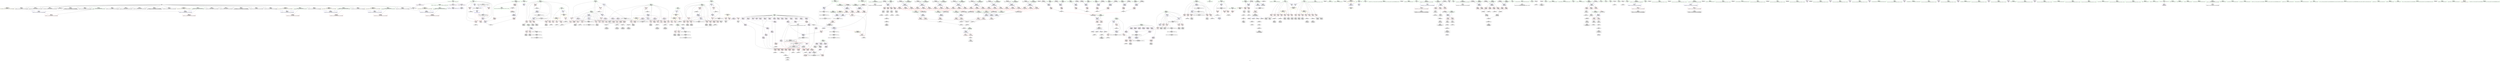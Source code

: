 digraph "SVFG" {
	label="SVFG";

	Node0x559cf8ce6790 [shape=record,color=grey,label="{NodeID: 0\nNullPtr}"];
	Node0x559cf8ce6790 -> Node0x559cf8d15140[style=solid];
	Node0x559cf8ce6790 -> Node0x559cf8d15240[style=solid];
	Node0x559cf8ce6790 -> Node0x559cf8d15310[style=solid];
	Node0x559cf8ce6790 -> Node0x559cf8d153e0[style=solid];
	Node0x559cf8ce6790 -> Node0x559cf8d154b0[style=solid];
	Node0x559cf8ce6790 -> Node0x559cf8d15580[style=solid];
	Node0x559cf8ce6790 -> Node0x559cf8d15650[style=solid];
	Node0x559cf8ce6790 -> Node0x559cf8d15720[style=solid];
	Node0x559cf8ce6790 -> Node0x559cf8d157f0[style=solid];
	Node0x559cf8ce6790 -> Node0x559cf8d158c0[style=solid];
	Node0x559cf8ce6790 -> Node0x559cf8d15990[style=solid];
	Node0x559cf8ce6790 -> Node0x559cf8d15a60[style=solid];
	Node0x559cf8ce6790 -> Node0x559cf8d15b30[style=solid];
	Node0x559cf8ce6790 -> Node0x559cf8d15c00[style=solid];
	Node0x559cf8ce6790 -> Node0x559cf8d15cd0[style=solid];
	Node0x559cf8ce6790 -> Node0x559cf8d15da0[style=solid];
	Node0x559cf8ce6790 -> Node0x559cf8d15e70[style=solid];
	Node0x559cf8ce6790 -> Node0x559cf8d15f40[style=solid];
	Node0x559cf8ce6790 -> Node0x559cf8d16010[style=solid];
	Node0x559cf8ce6790 -> Node0x559cf8d2e7d0[style=solid];
	Node0x559cf8d79100 [shape=record,color=black,label="{NodeID: 941\nMR_100V_2 = PHI(MR_100V_1, MR_100V_7, MR_100V_4, )\npts\{24 \}\n|{<s0>32|<s1>41|<s2>41|<s3>41}}"];
	Node0x559cf8d79100:s0 -> Node0x559cf8d6ec00[style=dashed,color=blue];
	Node0x559cf8d79100:s1 -> Node0x559cf8d21270[style=dashed,color=blue];
	Node0x559cf8d79100:s2 -> Node0x559cf8d21340[style=dashed,color=blue];
	Node0x559cf8d79100:s3 -> Node0x559cf8d6a7f0[style=dashed,color=blue];
	Node0x559cf8d32690 [shape=record,color=blue,label="{NodeID: 609\n954\<--12\nretval\<--\nmain\n}"];
	Node0x559cf8d1a170 [shape=record,color=red,label="{NodeID: 443\n765\<--600\n\<--i\n_Z7search2i\n}"];
	Node0x559cf8d1a170 -> Node0x559cf8d46ed0[style=solid];
	Node0x559cf8d1d6c0 [shape=record,color=purple,label="{NodeID: 277\n736\<--20\narrayidx59\<--A\n_Z7search2i\n}"];
	Node0x559cf8d1d6c0 -> Node0x559cf8d2c390[style=solid];
	Node0x559cf8d0da50 [shape=record,color=green,label="{NodeID: 111\n521\<--522\nsin\<--sin_field_insensitive\n_Z7toInt64NSt7__cxx1112basic_stringIcSt11char_traitsIcESaIcEEE\n}"];
	Node0x559cf8d0da50 -> Node0x559cf8d11c00[style=solid];
	Node0x559cf8d4b3d0 [shape=record,color=grey,label="{NodeID: 886\n398 = cmp(397, 373, )\n}"];
	Node0x559cf8d4b3d0 -> Node0x559cf8d24720[style=solid];
	Node0x559cf8d2f9e0 [shape=record,color=blue,label="{NodeID: 554\n242\<--232\nx2.addr\<--x2\n_Z11isIntersectdddddddd\n}"];
	Node0x559cf8d2f9e0 -> Node0x559cf8d22c70[style=dashed];
	Node0x559cf8d2f9e0 -> Node0x559cf8d22d40[style=dashed];
	Node0x559cf8d2f9e0 -> Node0x559cf8d17180[style=dashed];
	Node0x559cf8d174c0 [shape=record,color=red,label="{NodeID: 388\n266\<--246\n\<--x3.addr\n_Z11isIntersectdddddddd\n|{<s0>10}}"];
	Node0x559cf8d174c0:s0 -> Node0x559cf8dbcda0[style=solid,color=red];
	Node0x559cf8d12760 [shape=record,color=black,label="{NodeID: 222\n689\<--688\n\<--arraydecay\n_Z7search2i\n}"];
	Node0x559cf8d12760 -> Node0x559cf8d1fef0[style=solid];
	Node0x559cf8dba700 [shape=record,color=black,label="{NodeID: 1163\n991 = PHI()\n}"];
	Node0x559cf8d0ec70 [shape=record,color=green,label="{NodeID: 56\n98\<--99\ny2.addr\<--y2.addr_field_insensitive\n_Z4distdddd\n}"];
	Node0x559cf8d0ec70 -> Node0x559cf8d218f0[style=solid];
	Node0x559cf8d0ec70 -> Node0x559cf8d2ec10[style=solid];
	Node0x559cf8d46150 [shape=record,color=grey,label="{NodeID: 831\n734 = Binary(729, 733, )\n}"];
	Node0x559cf8d46150 -> Node0x559cf8d12c40[style=solid];
	Node0x559cf8d2cbb0 [shape=record,color=red,label="{NodeID: 499\n854\<--853\n\<--arrayidx125\n_Z7search2i\n}"];
	Node0x559cf8d2cbb0 -> Node0x559cf8d1bf30[style=solid];
	Node0x559cf8d204a0 [shape=record,color=red,label="{NodeID: 333\n1005\<--14\n\<--m\nmain\n}"];
	Node0x559cf8d204a0 -> Node0x559cf8d48fd0[style=solid];
	Node0x559cf8d15cd0 [shape=record,color=black,label="{NodeID: 167\n573\<--3\n\<--dummyVal\n_Z8toDoubleNSt7__cxx1112basic_stringIcSt11char_traitsIcESaIcEEE\n}"];
	Node0x559cf8cdb440 [shape=record,color=green,label="{NodeID: 1\n7\<--1\n__dso_handle\<--dummyObj\nGlob }"];
	Node0x559cf8d79600 [shape=record,color=black,label="{NodeID: 942\nMR_104V_2 = PHI(MR_104V_1, MR_104V_4, MR_104V_1, )\npts\{595 \}\n}"];
	Node0x559cf8d32760 [shape=record,color=blue,label="{NodeID: 610\n958\<--220\ncaseId\<--\nmain\n}"];
	Node0x559cf8d32760 -> Node0x559cf8d6acf0[style=dashed];
	Node0x559cf8d1a240 [shape=record,color=red,label="{NodeID: 444\n787\<--600\n\<--i\n_Z7search2i\n}"];
	Node0x559cf8d1a240 -> Node0x559cf8d1b640[style=solid];
	Node0x559cf8d1d790 [shape=record,color=purple,label="{NodeID: 278\n745\<--20\narrayidx64\<--A\n_Z7search2i\n}"];
	Node0x559cf8d0db20 [shape=record,color=green,label="{NodeID: 112\n523\<--524\nexn.slot\<--exn.slot_field_insensitive\n_Z7toInt64NSt7__cxx1112basic_stringIcSt11char_traitsIcESaIcEEE\n}"];
	Node0x559cf8d0db20 -> Node0x559cf8d19540[style=solid];
	Node0x559cf8d0db20 -> Node0x559cf8d30950[style=solid];
	Node0x559cf8d4b550 [shape=record,color=grey,label="{NodeID: 887\n413 = cmp(412, 414, )\n}"];
	Node0x559cf8d2fab0 [shape=record,color=blue,label="{NodeID: 555\n244\<--233\ny2.addr\<--y2\n_Z11isIntersectdddddddd\n}"];
	Node0x559cf8d2fab0 -> Node0x559cf8d17250[style=dashed];
	Node0x559cf8d2fab0 -> Node0x559cf8d17320[style=dashed];
	Node0x559cf8d2fab0 -> Node0x559cf8d173f0[style=dashed];
	Node0x559cf8d17590 [shape=record,color=red,label="{NodeID: 389\n279\<--246\n\<--x3.addr\n_Z11isIntersectdddddddd\n|{<s0>12}}"];
	Node0x559cf8d17590:s0 -> Node0x559cf8dbc450[style=solid,color=red];
	Node0x559cf8d12830 [shape=record,color=black,label="{NodeID: 223\n707\<--706\nidxprom40\<--\n_Z7search2i\n}"];
	Node0x559cf8dba7d0 [shape=record,color=black,label="{NodeID: 1164\n292 = PHI(161, )\n}"];
	Node0x559cf8dba7d0 -> Node0x559cf8d46a50[style=solid];
	Node0x559cf8d0ed40 [shape=record,color=green,label="{NodeID: 57\n108\<--109\n_Z3sqrIdET_S0_\<--_Z3sqrIdET_S0__field_insensitive\n}"];
	Node0x559cf8d462d0 [shape=record,color=grey,label="{NodeID: 832\n1044 = Binary(1043, 220, )\n}"];
	Node0x559cf8d462d0 -> Node0x559cf8d32c40[style=solid];
	Node0x559cf8d2cc80 [shape=record,color=red,label="{NodeID: 500\n857\<--856\n\<--arrayidx127\n_Z7search2i\n}"];
	Node0x559cf8d2cc80 -> Node0x559cf8d44950[style=solid];
	Node0x559cf8d20570 [shape=record,color=red,label="{NodeID: 334\n621\<--16\n\<--kX\n_Z7search2i\n}"];
	Node0x559cf8d20570 -> Node0x559cf8d11f40[style=solid];
	Node0x559cf8d15da0 [shape=record,color=black,label="{NodeID: 168\n574\<--3\n\<--dummyVal\n_Z8toDoubleNSt7__cxx1112basic_stringIcSt11char_traitsIcESaIcEEE\n}"];
	Node0x559cf8d15da0 -> Node0x559cf8d30bc0[style=solid];
	Node0x559cf8ce4310 [shape=record,color=green,label="{NodeID: 2\n9\<--1\n\<--dummyObj\nCan only get source location for instruction, argument, global var or function.}"];
	Node0x559cf8d79b00 [shape=record,color=black,label="{NodeID: 943\nMR_106V_2 = PHI(MR_106V_1, MR_106V_3, MR_106V_1, )\npts\{601 \}\n}"];
	Node0x559cf8d32830 [shape=record,color=blue,label="{NodeID: 611\n960\<--220\ni\<--\nmain\n}"];
	Node0x559cf8d32830 -> Node0x559cf8d2d980[style=dashed];
	Node0x559cf8d32830 -> Node0x559cf8d2da50[style=dashed];
	Node0x559cf8d32830 -> Node0x559cf8d2db20[style=dashed];
	Node0x559cf8d32830 -> Node0x559cf8d32aa0[style=dashed];
	Node0x559cf8d32830 -> Node0x559cf8d6b1f0[style=dashed];
	Node0x559cf8d1a310 [shape=record,color=red,label="{NodeID: 445\n801\<--600\n\<--i\n_Z7search2i\n}"];
	Node0x559cf8d1a310 -> Node0x559cf8d44c50[style=solid];
	Node0x559cf8d1d860 [shape=record,color=purple,label="{NodeID: 279\n753\<--20\narrayidx69\<--A\n_Z7search2i\n}"];
	Node0x559cf8d1d860 -> Node0x559cf8d2c600[style=solid];
	Node0x559cf8d0dbf0 [shape=record,color=green,label="{NodeID: 113\n525\<--526\nehselector.slot\<--ehselector.slot_field_insensitive\n_Z7toInt64NSt7__cxx1112basic_stringIcSt11char_traitsIcESaIcEEE\n}"];
	Node0x559cf8d0dbf0 -> Node0x559cf8d19610[style=solid];
	Node0x559cf8d0dbf0 -> Node0x559cf8d30a20[style=solid];
	Node0x559cf8d2fb80 [shape=record,color=blue,label="{NodeID: 556\n246\<--234\nx3.addr\<--x3\n_Z11isIntersectdddddddd\n}"];
	Node0x559cf8d2fb80 -> Node0x559cf8d174c0[style=dashed];
	Node0x559cf8d2fb80 -> Node0x559cf8d17590[style=dashed];
	Node0x559cf8d2fb80 -> Node0x559cf8d17660[style=dashed];
	Node0x559cf8d17660 [shape=record,color=red,label="{NodeID: 390\n286\<--246\n\<--x3.addr\n_Z11isIntersectdddddddd\n|{<s0>13}}"];
	Node0x559cf8d17660:s0 -> Node0x559cf8dbc450[style=solid,color=red];
	Node0x559cf8d12900 [shape=record,color=black,label="{NodeID: 224\n710\<--709\nidxprom42\<--\n_Z7search2i\n}"];
	Node0x559cf8dba970 [shape=record,color=black,label="{NodeID: 1165\n59 = PHI()\n}"];
	Node0x559cf8d0ee40 [shape=record,color=green,label="{NodeID: 58\n116\<--117\nsqrt\<--sqrt_field_insensitive\n}"];
	Node0x559cf8d46450 [shape=record,color=grey,label="{NodeID: 833\n114 = Binary(107, 113, )\n}"];
	Node0x559cf8d2cd50 [shape=record,color=red,label="{NodeID: 501\n867\<--866\n\<--arrayidx133\n_Z7search2i\n}"];
	Node0x559cf8d2cd50 -> Node0x559cf8d447d0[style=solid];
	Node0x559cf8d20640 [shape=record,color=red,label="{NodeID: 335\n631\<--16\n\<--kX\n_Z7search2i\n}"];
	Node0x559cf8d20640 -> Node0x559cf8d45850[style=solid];
	Node0x559cf8d15e70 [shape=record,color=black,label="{NodeID: 169\n576\<--3\n\<--dummyVal\n_Z8toDoubleNSt7__cxx1112basic_stringIcSt11char_traitsIcESaIcEEE\n}"];
	Node0x559cf8d15e70 -> Node0x559cf8d30c90[style=solid];
	Node0x559cf8ce3cc0 [shape=record,color=green,label="{NodeID: 3\n12\<--1\n\<--dummyObj\nCan only get source location for instruction, argument, global var or function.|{<s0>41}}"];
	Node0x559cf8ce3cc0:s0 -> Node0x559cf8dbc0e0[style=solid,color=red];
	Node0x559cf8d7a000 [shape=record,color=black,label="{NodeID: 944\nMR_108V_2 = PHI(MR_108V_1, MR_108V_3, MR_108V_1, )\npts\{603 \}\n}"];
	Node0x559cf8d32900 [shape=record,color=blue,label="{NodeID: 612\n962\<--220\nj\<--\nmain\n}"];
	Node0x559cf8d32900 -> Node0x559cf8d2dbf0[style=dashed];
	Node0x559cf8d32900 -> Node0x559cf8d2dcc0[style=dashed];
	Node0x559cf8d32900 -> Node0x559cf8d2dd90[style=dashed];
	Node0x559cf8d32900 -> Node0x559cf8d32900[style=dashed];
	Node0x559cf8d32900 -> Node0x559cf8d329d0[style=dashed];
	Node0x559cf8d32900 -> Node0x559cf8d6b6f0[style=dashed];
	Node0x559cf8d1a3e0 [shape=record,color=red,label="{NodeID: 446\n702\<--602\n\<--j\n_Z7search2i\n}"];
	Node0x559cf8d1a3e0 -> Node0x559cf8d49ed0[style=solid];
	Node0x559cf8d1d930 [shape=record,color=purple,label="{NodeID: 280\n772\<--20\narrayidx77\<--A\n_Z7search2i\n}"];
	Node0x559cf8d12f20 [shape=record,color=green,label="{NodeID: 114\n532\<--533\n_ZNSirsERx\<--_ZNSirsERx_field_insensitive\n}"];
	Node0x559cf8d2fc50 [shape=record,color=blue,label="{NodeID: 557\n248\<--235\ny3.addr\<--y3\n_Z11isIntersectdddddddd\n}"];
	Node0x559cf8d2fc50 -> Node0x559cf8d17730[style=dashed];
	Node0x559cf8d2fc50 -> Node0x559cf8d17800[style=dashed];
	Node0x559cf8d2fc50 -> Node0x559cf8d178d0[style=dashed];
	Node0x559cf8d17730 [shape=record,color=red,label="{NodeID: 391\n267\<--248\n\<--y3.addr\n_Z11isIntersectdddddddd\n|{<s0>10}}"];
	Node0x559cf8d17730:s0 -> Node0x559cf8dbcfa0[style=solid,color=red];
	Node0x559cf8d129d0 [shape=record,color=black,label="{NodeID: 225\n723\<--722\nidxprom50\<--\n_Z7search2i\n}"];
	Node0x559cf8dbaa40 [shape=record,color=black,label="{NodeID: 1166\n77 = PHI()\n}"];
	Node0x559cf8dbaa40 -> Node0x559cf8d2e8d0[style=solid];
	Node0x559cf8d0ef40 [shape=record,color=green,label="{NodeID: 59\n123\<--124\nx.addr\<--x.addr_field_insensitive\n_Z3sqrIdET_S0_\n}"];
	Node0x559cf8d0ef40 -> Node0x559cf8d219c0[style=solid];
	Node0x559cf8d0ef40 -> Node0x559cf8d21a90[style=solid];
	Node0x559cf8d0ef40 -> Node0x559cf8d2ece0[style=solid];
	Node0x559cf8d465d0 [shape=record,color=grey,label="{NodeID: 834\n726 = Binary(721, 725, )\n}"];
	Node0x559cf8d465d0 -> Node0x559cf8d12aa0[style=solid];
	Node0x559cf8d2ce20 [shape=record,color=red,label="{NodeID: 502\n874\<--873\n\<--arrayidx137\n_Z7search2i\n}"];
	Node0x559cf8d2ce20 -> Node0x559cf8d447d0[style=solid];
	Node0x559cf8d20710 [shape=record,color=red,label="{NodeID: 336\n639\<--16\n\<--kX\n_Z7search2i\n}"];
	Node0x559cf8d20710 -> Node0x559cf8d456d0[style=solid];
	Node0x559cf8d15f40 [shape=record,color=black,label="{NodeID: 170\n582\<--3\nlpad.val\<--dummyVal\n_Z8toDoubleNSt7__cxx1112basic_stringIcSt11char_traitsIcESaIcEEE\n}"];
	Node0x559cf8ce4400 [shape=record,color=green,label="{NodeID: 4\n25\<--1\n_ZL2MX\<--dummyObj\nGlob }"];
	Node0x559cf8d7a500 [shape=record,color=black,label="{NodeID: 945\nMR_110V_2 = PHI(MR_110V_1, MR_110V_3, MR_110V_1, )\npts\{605 \}\n}"];
	Node0x559cf8d329d0 [shape=record,color=blue,label="{NodeID: 613\n962\<--1018\nj\<--inc\nmain\n}"];
	Node0x559cf8d329d0 -> Node0x559cf8d2dbf0[style=dashed];
	Node0x559cf8d329d0 -> Node0x559cf8d2dcc0[style=dashed];
	Node0x559cf8d329d0 -> Node0x559cf8d2dd90[style=dashed];
	Node0x559cf8d329d0 -> Node0x559cf8d32900[style=dashed];
	Node0x559cf8d329d0 -> Node0x559cf8d329d0[style=dashed];
	Node0x559cf8d329d0 -> Node0x559cf8d6b6f0[style=dashed];
	Node0x559cf8d1a4b0 [shape=record,color=red,label="{NodeID: 447\n709\<--602\n\<--j\n_Z7search2i\n}"];
	Node0x559cf8d1a4b0 -> Node0x559cf8d12900[style=solid];
	Node0x559cf8d1da00 [shape=record,color=purple,label="{NodeID: 281\n780\<--20\narrayidx82\<--A\n_Z7search2i\n}"];
	Node0x559cf8d1da00 -> Node0x559cf8d2c870[style=solid];
	Node0x559cf8d13020 [shape=record,color=green,label="{NodeID: 115\n552\<--553\n_Z8toDoubleNSt7__cxx1112basic_stringIcSt11char_traitsIcESaIcEEE\<--_Z8toDoubleNSt7__cxx1112basic_stringIcSt11char_traitsIcESaIcEEE_field_insensitive\n}"];
	Node0x559cf8d2fd20 [shape=record,color=blue,label="{NodeID: 558\n250\<--236\nx4.addr\<--x4\n_Z11isIntersectdddddddd\n}"];
	Node0x559cf8d2fd20 -> Node0x559cf8d179a0[style=dashed];
	Node0x559cf8d2fd20 -> Node0x559cf8d17a70[style=dashed];
	Node0x559cf8d2fd20 -> Node0x559cf8d17b40[style=dashed];
	Node0x559cf8d17800 [shape=record,color=red,label="{NodeID: 392\n280\<--248\n\<--y3.addr\n_Z11isIntersectdddddddd\n|{<s0>12}}"];
	Node0x559cf8d17800:s0 -> Node0x559cf8dbc7a0[style=solid,color=red];
	Node0x559cf8d12aa0 [shape=record,color=black,label="{NodeID: 226\n727\<--726\nidxprom53\<--add52\n_Z7search2i\n}"];
	Node0x559cf8dbab10 [shape=record,color=black,label="{NodeID: 1167\n567 = PHI()\n}"];
	Node0x559cf8d0f010 [shape=record,color=green,label="{NodeID: 60\n130\<--131\n_Z5distRdddd\<--_Z5distRdddd_field_insensitive\n}"];
	Node0x559cf8d46750 [shape=record,color=grey,label="{NodeID: 835\n276 = Binary(268, 275, )\n}"];
	Node0x559cf8d46750 -> Node0x559cf8d498d0[style=solid];
	Node0x559cf8d2cef0 [shape=record,color=red,label="{NodeID: 503\n880\<--877\n\<--call\n_Z7search2i\n}"];
	Node0x559cf8d2cef0 -> Node0x559cf8d31f40[style=solid];
	Node0x559cf8d207e0 [shape=record,color=red,label="{NodeID: 337\n648\<--16\n\<--kX\n_Z7search2i\n}"];
	Node0x559cf8d207e0 -> Node0x559cf8d12420[style=solid];
	Node0x559cf8d16010 [shape=record,color=black,label="{NodeID: 171\n583\<--3\nlpad.val1\<--dummyVal\n_Z8toDoubleNSt7__cxx1112basic_stringIcSt11char_traitsIcESaIcEEE\n}"];
	Node0x559cf8ce4490 [shape=record,color=green,label="{NodeID: 5\n26\<--1\n_ZL2MY\<--dummyObj\nGlob }"];
	Node0x559cf8d7aa00 [shape=record,color=black,label="{NodeID: 946\nMR_112V_2 = PHI(MR_112V_1, MR_112V_3, MR_112V_1, )\npts\{607 \}\n}"];
	Node0x559cf8d32aa0 [shape=record,color=blue,label="{NodeID: 614\n960\<--1023\ni\<--inc15\nmain\n}"];
	Node0x559cf8d32aa0 -> Node0x559cf8d2d980[style=dashed];
	Node0x559cf8d32aa0 -> Node0x559cf8d2da50[style=dashed];
	Node0x559cf8d32aa0 -> Node0x559cf8d2db20[style=dashed];
	Node0x559cf8d32aa0 -> Node0x559cf8d32aa0[style=dashed];
	Node0x559cf8d32aa0 -> Node0x559cf8d6b1f0[style=dashed];
	Node0x559cf8d1a580 [shape=record,color=red,label="{NodeID: 448\n729\<--602\n\<--j\n_Z7search2i\n}"];
	Node0x559cf8d1a580 -> Node0x559cf8d46150[style=solid];
	Node0x559cf8d1dad0 [shape=record,color=purple,label="{NodeID: 282\n863\<--20\narrayidx131\<--A\n_Z7search2i\n}"];
	Node0x559cf8d13120 [shape=record,color=green,label="{NodeID: 116\n556\<--557\nr\<--r_field_insensitive\n_Z8toDoubleNSt7__cxx1112basic_stringIcSt11char_traitsIcESaIcEEE\n}"];
	Node0x559cf8d13120 -> Node0x559cf8d196e0[style=solid];
	Node0x559cf8d13120 -> Node0x559cf8d30af0[style=solid];
	Node0x559cf8d2fdf0 [shape=record,color=blue,label="{NodeID: 559\n252\<--237\ny4.addr\<--y4\n_Z11isIntersectdddddddd\n}"];
	Node0x559cf8d2fdf0 -> Node0x559cf8d17c10[style=dashed];
	Node0x559cf8d2fdf0 -> Node0x559cf8d17ce0[style=dashed];
	Node0x559cf8d2fdf0 -> Node0x559cf8d17db0[style=dashed];
	Node0x559cf8d178d0 [shape=record,color=red,label="{NodeID: 393\n287\<--248\n\<--y3.addr\n_Z11isIntersectdddddddd\n|{<s0>13}}"];
	Node0x559cf8d178d0:s0 -> Node0x559cf8dbc7a0[style=solid,color=red];
	Node0x559cf8d12b70 [shape=record,color=black,label="{NodeID: 227\n731\<--730\nidxprom55\<--\n_Z7search2i\n}"];
	Node0x559cf8dbabe0 [shape=record,color=black,label="{NodeID: 1168\n152 = PHI(121, )\n}"];
	Node0x559cf8dbabe0 -> Node0x559cf8d438d0[style=solid];
	Node0x559cf8d0f110 [shape=record,color=green,label="{NodeID: 61\n137\<--138\nx1.addr\<--x1.addr_field_insensitive\n_Z5distRdddd\n}"];
	Node0x559cf8d0f110 -> Node0x559cf8d21b60[style=solid];
	Node0x559cf8d0f110 -> Node0x559cf8d2edb0[style=solid];
	Node0x559cf8d468d0 [shape=record,color=grey,label="{NodeID: 836\n435 = Binary(434, 436, )\n}"];
	Node0x559cf8d468d0 -> Node0x559cf8d26c40[style=solid];
	Node0x559cf8d2cfc0 [shape=record,color=red,label="{NodeID: 504\n905\<--904\n\<--arrayidx153\n_Z7search2i\n}"];
	Node0x559cf8d2cfc0 -> Node0x559cf8d48b50[style=solid];
	Node0x559cf8d208b0 [shape=record,color=red,label="{NodeID: 338\n657\<--16\n\<--kX\n_Z7search2i\n}"];
	Node0x559cf8d208b0 -> Node0x559cf8d125c0[style=solid];
	Node0x559cf8d160e0 [shape=record,color=black,label="{NodeID: 172\n953\<--12\nmain_ret\<--\nmain\n}"];
	Node0x559cf8ce4520 [shape=record,color=green,label="{NodeID: 6\n27\<--1\n.str\<--dummyObj\nGlob }"];
	Node0x559cf8d7af00 [shape=record,color=black,label="{NodeID: 947\nMR_114V_2 = PHI(MR_114V_1, MR_114V_3, MR_114V_1, )\npts\{609 \}\n}"];
	Node0x559cf8d32b70 [shape=record,color=blue,label="{NodeID: 615\n23\<--12\nresult\<--\nmain\n|{<s0>41|<s1>41|<s2>41|<s3>41|<s4>41|<s5>41}}"];
	Node0x559cf8d32b70:s0 -> Node0x559cf8d210d0[style=dashed,color=red];
	Node0x559cf8d32b70:s1 -> Node0x559cf8d211a0[style=dashed,color=red];
	Node0x559cf8d32b70:s2 -> Node0x559cf8d30e30[style=dashed,color=red];
	Node0x559cf8d32b70:s3 -> Node0x559cf8d30f00[style=dashed,color=red];
	Node0x559cf8d32b70:s4 -> Node0x559cf8d6ec00[style=dashed,color=red];
	Node0x559cf8d32b70:s5 -> Node0x559cf8d79100[style=dashed,color=red];
	Node0x559cf8d1a650 [shape=record,color=red,label="{NodeID: 449\n746\<--602\n\<--j\n_Z7search2i\n}"];
	Node0x559cf8d1a650 -> Node0x559cf8d43750[style=solid];
	Node0x559cf8d1dba0 [shape=record,color=purple,label="{NodeID: 283\n866\<--20\narrayidx133\<--A\n_Z7search2i\n}"];
	Node0x559cf8d1dba0 -> Node0x559cf8d2cd50[style=solid];
	Node0x559cf8d131f0 [shape=record,color=green,label="{NodeID: 117\n558\<--559\nsin\<--sin_field_insensitive\n_Z8toDoubleNSt7__cxx1112basic_stringIcSt11char_traitsIcESaIcEEE\n}"];
	Node0x559cf8d131f0 -> Node0x559cf8d11da0[style=solid];
	Node0x559cf8d2fec0 [shape=record,color=blue,label="{NodeID: 560\n305\<--302\ns.addr\<--s\n_Z8isMiddleddd\n}"];
	Node0x559cf8d2fec0 -> Node0x559cf8d17e80[style=dashed];
	Node0x559cf8d2fec0 -> Node0x559cf8d17f50[style=dashed];
	Node0x559cf8d179a0 [shape=record,color=red,label="{NodeID: 394\n273\<--250\n\<--x4.addr\n_Z11isIntersectdddddddd\n|{<s0>11}}"];
	Node0x559cf8d179a0:s0 -> Node0x559cf8dbcda0[style=solid,color=red];
	Node0x559cf8d12c40 [shape=record,color=black,label="{NodeID: 228\n735\<--734\nidxprom58\<--add57\n_Z7search2i\n}"];
	Node0x559cf8dbadb0 [shape=record,color=black,label="{NodeID: 1169\n156 = PHI(121, )\n}"];
	Node0x559cf8dbadb0 -> Node0x559cf8d438d0[style=solid];
	Node0x559cf8d0f1e0 [shape=record,color=green,label="{NodeID: 62\n139\<--140\ny1.addr\<--y1.addr_field_insensitive\n_Z5distRdddd\n}"];
	Node0x559cf8d0f1e0 -> Node0x559cf8d21c30[style=solid];
	Node0x559cf8d0f1e0 -> Node0x559cf8d2ee80[style=solid];
	Node0x559cf8d46a50 [shape=record,color=grey,label="{NodeID: 837\n293 = Binary(285, 292, )\n}"];
	Node0x559cf8d46a50 -> Node0x559cf8d49d50[style=solid];
	Node0x559cf8d2d090 [shape=record,color=red,label="{NodeID: 505\n949\<--929\n\<--retval\n_ZSt3maxIiERKT_S2_S2_\n}"];
	Node0x559cf8d2d090 -> Node0x559cf8d1c750[style=solid];
	Node0x559cf8d20980 [shape=record,color=red,label="{NodeID: 339\n806\<--16\n\<--kX\n_Z7search2i\n}"];
	Node0x559cf8d20980 -> Node0x559cf8d1b7e0[style=solid];
	Node0x559cf8d161b0 [shape=record,color=black,label="{NodeID: 173\n21\<--20\n\<--A\nCan only get source location for instruction, argument, global var or function.}"];
	Node0x559cf8d161b0 -> Node0x559cf8d1e150[style=solid];
	Node0x559cf8d0ab30 [shape=record,color=green,label="{NodeID: 7\n29\<--1\n.str.2\<--dummyObj\nGlob }"];
	Node0x559cf8d7b400 [shape=record,color=black,label="{NodeID: 948\nMR_116V_2 = PHI(MR_116V_1, MR_116V_3, MR_116V_1, )\npts\{611 \}\n}"];
	Node0x559cf8d32c40 [shape=record,color=blue,label="{NodeID: 616\n958\<--1044\ncaseId\<--inc22\nmain\n}"];
	Node0x559cf8d32c40 -> Node0x559cf8d6acf0[style=dashed];
	Node0x559cf8d1a720 [shape=record,color=red,label="{NodeID: 450\n773\<--602\n\<--j\n_Z7search2i\n}"];
	Node0x559cf8d1a720 -> Node0x559cf8d471d0[style=solid];
	Node0x559cf8d1dc70 [shape=record,color=purple,label="{NodeID: 284\n883\<--20\narrayidx140\<--A\n_Z7search2i\n}"];
	Node0x559cf8d132c0 [shape=record,color=green,label="{NodeID: 118\n560\<--561\nexn.slot\<--exn.slot_field_insensitive\n_Z8toDoubleNSt7__cxx1112basic_stringIcSt11char_traitsIcESaIcEEE\n}"];
	Node0x559cf8d132c0 -> Node0x559cf8d197b0[style=solid];
	Node0x559cf8d132c0 -> Node0x559cf8d30bc0[style=solid];
	Node0x559cf8d2ff90 [shape=record,color=blue,label="{NodeID: 561\n307\<--303\nm.addr\<--m\n_Z8isMiddleddd\n}"];
	Node0x559cf8d2ff90 -> Node0x559cf8d18020[style=dashed];
	Node0x559cf8d2ff90 -> Node0x559cf8d180f0[style=dashed];
	Node0x559cf8d2ff90 -> Node0x559cf8d181c0[style=dashed];
	Node0x559cf8d2ff90 -> Node0x559cf8d18290[style=dashed];
	Node0x559cf8d17a70 [shape=record,color=red,label="{NodeID: 395\n281\<--250\n\<--x4.addr\n_Z11isIntersectdddddddd\n|{<s0>12}}"];
	Node0x559cf8d17a70:s0 -> Node0x559cf8dbc9a0[style=solid,color=red];
	Node0x559cf8d12d10 [shape=record,color=black,label="{NodeID: 229\n740\<--739\nidxprom60\<--\n_Z7search2i\n}"];
	Node0x559cf8dbaef0 [shape=record,color=black,label="{NodeID: 1170\n431 = PHI(341, )\n}"];
	Node0x559cf8d0f2b0 [shape=record,color=green,label="{NodeID: 63\n141\<--142\nx2.addr\<--x2.addr_field_insensitive\n_Z5distRdddd\n}"];
	Node0x559cf8d0f2b0 -> Node0x559cf8d21d00[style=solid];
	Node0x559cf8d0f2b0 -> Node0x559cf8d2ef50[style=solid];
	Node0x559cf8d46bd0 [shape=record,color=grey,label="{NodeID: 838\n106 = Binary(104, 105, )\n|{<s0>4}}"];
	Node0x559cf8d46bd0:s0 -> Node0x559cf8dbd1a0[style=solid,color=red];
	Node0x559cf8d2d160 [shape=record,color=red,label="{NodeID: 506\n937\<--931\n\<--__a.addr\n_ZSt3maxIiERKT_S2_S2_\n}"];
	Node0x559cf8d2d160 -> Node0x559cf8d2d4a0[style=solid];
	Node0x559cf8d20a50 [shape=record,color=red,label="{NodeID: 340\n899\<--16\n\<--kX\n_Z7search2i\n}"];
	Node0x559cf8d20a50 -> Node0x559cf8d1c4e0[style=solid];
	Node0x559cf8d162b0 [shape=record,color=black,label="{NodeID: 174\n60\<--61\n\<--_ZNSt8ios_base4InitD1Ev\nCan only get source location for instruction, argument, global var or function.}"];
	Node0x559cf8d0abc0 [shape=record,color=green,label="{NodeID: 8\n31\<--1\nstdin\<--dummyObj\nGlob }"];
	Node0x559cf8d7b900 [shape=record,color=black,label="{NodeID: 949\nMR_118V_2 = PHI(MR_118V_1, MR_118V_3, MR_118V_1, )\npts\{613 \}\n}"];
	Node0x559cf8d1a7f0 [shape=record,color=red,label="{NodeID: 451\n790\<--602\n\<--j\n_Z7search2i\n}"];
	Node0x559cf8d1a7f0 -> Node0x559cf8d1b710[style=solid];
	Node0x559cf8d1dd40 [shape=record,color=purple,label="{NodeID: 285\n886\<--20\narrayidx142\<--A\n_Z7search2i\n}"];
	Node0x559cf8d1dd40 -> Node0x559cf8d31f40[style=solid];
	Node0x559cf8d13390 [shape=record,color=green,label="{NodeID: 119\n562\<--563\nehselector.slot\<--ehselector.slot_field_insensitive\n_Z8toDoubleNSt7__cxx1112basic_stringIcSt11char_traitsIcESaIcEEE\n}"];
	Node0x559cf8d13390 -> Node0x559cf8d19880[style=solid];
	Node0x559cf8d13390 -> Node0x559cf8d30c90[style=solid];
	Node0x559cf8d30060 [shape=record,color=blue,label="{NodeID: 562\n309\<--304\nt.addr\<--t\n_Z8isMiddleddd\n}"];
	Node0x559cf8d30060 -> Node0x559cf8d18360[style=dashed];
	Node0x559cf8d30060 -> Node0x559cf8d18430[style=dashed];
	Node0x559cf8d17b40 [shape=record,color=red,label="{NodeID: 396\n288\<--250\n\<--x4.addr\n_Z11isIntersectdddddddd\n|{<s0>13}}"];
	Node0x559cf8d17b40:s0 -> Node0x559cf8dbc9a0[style=solid,color=red];
	Node0x559cf8d12de0 [shape=record,color=black,label="{NodeID: 230\n744\<--743\nidxprom63\<--add62\n_Z7search2i\n}"];
	Node0x559cf8dbb000 [shape=record,color=black,label="{NodeID: 1171\n207 = PHI()\n}"];
	Node0x559cf8dbb000 -> Node0x559cf8d4aad0[style=solid];
	Node0x559cf8d0f380 [shape=record,color=green,label="{NodeID: 64\n143\<--144\ny2.addr\<--y2.addr_field_insensitive\n_Z5distRdddd\n}"];
	Node0x559cf8d0f380 -> Node0x559cf8d21dd0[style=solid];
	Node0x559cf8d0f380 -> Node0x559cf8d2f020[style=solid];
	Node0x559cf8d6c460 [shape=record,color=yellow,style=double,label="{NodeID: 1005\n74V_1 = ENCHI(MR_74V_0)\npts\{473 \}\nFun[_Z5toIntNSt7__cxx1112basic_stringIcSt11char_traitsIcESaIcEEE]}"];
	Node0x559cf8d6c460 -> Node0x559cf8d306e0[style=dashed];
	Node0x559cf8d46d50 [shape=record,color=grey,label="{NodeID: 839\n762 = Binary(761, 220, )\n}"];
	Node0x559cf8d46d50 -> Node0x559cf8d31580[style=solid];
	Node0x559cf8d2d230 [shape=record,color=red,label="{NodeID: 507\n946\<--931\n\<--__a.addr\n_ZSt3maxIiERKT_S2_S2_\n}"];
	Node0x559cf8d2d230 -> Node0x559cf8d325c0[style=solid];
	Node0x559cf8d20b20 [shape=record,color=red,label="{NodeID: 341\n624\<--18\n\<--kY\n_Z7search2i\n}"];
	Node0x559cf8d20b20 -> Node0x559cf8d12010[style=solid];
	Node0x559cf8d163b0 [shape=record,color=black,label="{NodeID: 175\n87\<--115\n_Z4distdddd_ret\<--call3\n_Z4distdddd\n}"];
	Node0x559cf8d0ac50 [shape=record,color=green,label="{NodeID: 9\n32\<--1\n.str.3\<--dummyObj\nGlob }"];
	Node0x559cf8d7be00 [shape=record,color=black,label="{NodeID: 950\nMR_120V_2 = PHI(MR_120V_1, MR_120V_3, MR_120V_1, )\npts\{615 \}\n}"];
	Node0x559cf8d1a8c0 [shape=record,color=red,label="{NodeID: 452\n796\<--602\n\<--j\n_Z7search2i\n}"];
	Node0x559cf8d1a8c0 -> Node0x559cf8d47650[style=solid];
	Node0x559cf8d1de10 [shape=record,color=purple,label="{NodeID: 286\n901\<--20\narrayidx151\<--A\n_Z7search2i\n}"];
	Node0x559cf8d13460 [shape=record,color=green,label="{NodeID: 120\n568\<--569\n_ZNSirsERd\<--_ZNSirsERd_field_insensitive\n}"];
	Node0x559cf8d30130 [shape=record,color=blue,label="{NodeID: 563\n343\<--342\nc.addr\<--c\n_Z11isUpperCasec\n}"];
	Node0x559cf8d30130 -> Node0x559cf8d18500[style=dashed];
	Node0x559cf8d30130 -> Node0x559cf8d185d0[style=dashed];
	Node0x559cf8d17c10 [shape=record,color=red,label="{NodeID: 397\n274\<--252\n\<--y4.addr\n_Z11isIntersectdddddddd\n|{<s0>11}}"];
	Node0x559cf8d17c10:s0 -> Node0x559cf8dbcfa0[style=solid,color=red];
	Node0x559cf8d1b1a0 [shape=record,color=black,label="{NodeID: 231\n748\<--747\nidxprom65\<--\n_Z7search2i\n}"];
	Node0x559cf8dbb0d0 [shape=record,color=black,label="{NodeID: 1172\n268 = PHI(161, )\n}"];
	Node0x559cf8dbb0d0 -> Node0x559cf8d46750[style=solid];
	Node0x559cf8d0f450 [shape=record,color=green,label="{NodeID: 65\n159\<--160\n_Z9crossOperdddddd\<--_Z9crossOperdddddd_field_insensitive\n}"];
	Node0x559cf8d6c540 [shape=record,color=yellow,style=double,label="{NodeID: 1006\n76V_1 = ENCHI(MR_76V_0)\npts\{475 \}\nFun[_Z5toIntNSt7__cxx1112basic_stringIcSt11char_traitsIcESaIcEEE]}"];
	Node0x559cf8d6c540 -> Node0x559cf8d307b0[style=dashed];
	Node0x559cf8d46ed0 [shape=record,color=grey,label="{NodeID: 840\n770 = Binary(765, 769, )\n}"];
	Node0x559cf8d46ed0 -> Node0x559cf8d1b3d0[style=solid];
	Node0x559cf8d2d300 [shape=record,color=red,label="{NodeID: 508\n939\<--933\n\<--__b.addr\n_ZSt3maxIiERKT_S2_S2_\n}"];
	Node0x559cf8d2d300 -> Node0x559cf8d2d570[style=solid];
	Node0x559cf8d20bf0 [shape=record,color=red,label="{NodeID: 342\n635\<--18\n\<--kY\n_Z7search2i\n}"];
	Node0x559cf8d20bf0 -> Node0x559cf8d121b0[style=solid];
	Node0x559cf8d16480 [shape=record,color=black,label="{NodeID: 176\n121\<--128\n_Z3sqrIdET_S0__ret\<--mul\n_Z3sqrIdET_S0_\n|{<s0>4|<s1>5|<s2>7|<s3>8}}"];
	Node0x559cf8d16480:s0 -> Node0x559cf8dba340[style=solid,color=blue];
	Node0x559cf8d16480:s1 -> Node0x559cf8dba530[style=solid,color=blue];
	Node0x559cf8d16480:s2 -> Node0x559cf8dbabe0[style=solid,color=blue];
	Node0x559cf8d16480:s3 -> Node0x559cf8dbadb0[style=solid,color=blue];
	Node0x559cf8d0b4e0 [shape=record,color=green,label="{NodeID: 10\n34\<--1\n.str.4\<--dummyObj\nGlob }"];
	Node0x559cf8d7c300 [shape=record,color=black,label="{NodeID: 951\nMR_122V_2 = PHI(MR_122V_1, MR_122V_3, MR_122V_1, )\npts\{617 \}\n}"];
	Node0x559cf8d1a990 [shape=record,color=red,label="{NodeID: 453\n739\<--604\n\<--k\n_Z7search2i\n}"];
	Node0x559cf8d1a990 -> Node0x559cf8d12d10[style=solid];
	Node0x559cf8d1dee0 [shape=record,color=purple,label="{NodeID: 287\n904\<--20\narrayidx153\<--A\n_Z7search2i\n}"];
	Node0x559cf8d1dee0 -> Node0x559cf8d2cfc0[style=solid];
	Node0x559cf8d13560 [shape=record,color=green,label="{NodeID: 121\n588\<--589\n_Z7search2i\<--_Z7search2i_field_insensitive\n}"];
	Node0x559cf8d6a7f0 [shape=record,color=black,label="{NodeID: 896\nMR_100V_2 = PHI(MR_100V_4, MR_100V_1, )\npts\{24 \}\n}"];
	Node0x559cf8d6a7f0 -> Node0x559cf8d32b70[style=dashed];
	Node0x559cf8d30200 [shape=record,color=blue,label="{NodeID: 564\n362\<--361\nc.addr\<--c\n_Z11isLowerCasec\n}"];
	Node0x559cf8d30200 -> Node0x559cf8d186a0[style=dashed];
	Node0x559cf8d30200 -> Node0x559cf8d18770[style=dashed];
	Node0x559cf8d17ce0 [shape=record,color=red,label="{NodeID: 398\n282\<--252\n\<--y4.addr\n_Z11isIntersectdddddddd\n|{<s0>12}}"];
	Node0x559cf8d17ce0:s0 -> Node0x559cf8dbcba0[style=solid,color=red];
	Node0x559cf8d1b230 [shape=record,color=black,label="{NodeID: 232\n752\<--751\nidxprom68\<--add67\n_Z7search2i\n}"];
	Node0x559cf8dbb270 [shape=record,color=black,label="{NodeID: 1173\n275 = PHI(161, )\n}"];
	Node0x559cf8dbb270 -> Node0x559cf8d46750[style=solid];
	Node0x559cf8d0f550 [shape=record,color=green,label="{NodeID: 66\n168\<--169\nretval\<--retval_field_insensitive\n_Z9crossOperdddddd\n}"];
	Node0x559cf8d0f550 -> Node0x559cf8d21ea0[style=solid];
	Node0x559cf8d0f550 -> Node0x559cf8d2f6a0[style=solid];
	Node0x559cf8d0f550 -> Node0x559cf8d2f770[style=solid];
	Node0x559cf8d47050 [shape=record,color=grey,label="{NodeID: 841\n195 = Binary(193, 194, )\n}"];
	Node0x559cf8d47050 -> Node0x559cf8d47350[style=solid];
	Node0x559cf8d2d3d0 [shape=record,color=red,label="{NodeID: 509\n943\<--933\n\<--__b.addr\n_ZSt3maxIiERKT_S2_S2_\n}"];
	Node0x559cf8d2d3d0 -> Node0x559cf8d324f0[style=solid];
	Node0x559cf8d20cc0 [shape=record,color=red,label="{NodeID: 343\n643\<--18\n\<--kY\n_Z7search2i\n}"];
	Node0x559cf8d20cc0 -> Node0x559cf8d12350[style=solid];
	Node0x559cf8d16550 [shape=record,color=black,label="{NodeID: 177\n132\<--157\n_Z5distRdddd_ret\<--add\n_Z5distRdddd\n}"];
	Node0x559cf8d0b570 [shape=record,color=green,label="{NodeID: 11\n36\<--1\nstdout\<--dummyObj\nGlob }"];
	Node0x559cf8d7c800 [shape=record,color=black,label="{NodeID: 952\nMR_124V_2 = PHI(MR_124V_1, MR_124V_3, MR_124V_1, )\npts\{619 \}\n}"];
	Node0x559cf8d1aa60 [shape=record,color=red,label="{NodeID: 454\n747\<--604\n\<--k\n_Z7search2i\n}"];
	Node0x559cf8d1aa60 -> Node0x559cf8d1b1a0[style=solid];
	Node0x559cf8d1dfb0 [shape=record,color=purple,label="{NodeID: 288\n1010\<--20\narrayidx\<--A\nmain\n}"];
	Node0x559cf8d13660 [shape=record,color=green,label="{NodeID: 122\n592\<--593\ndepth.addr\<--depth.addr_field_insensitive\n_Z7search2i\n}"];
	Node0x559cf8d13660 -> Node0x559cf8d19950[style=solid];
	Node0x559cf8d13660 -> Node0x559cf8d19a20[style=solid];
	Node0x559cf8d13660 -> Node0x559cf8d19af0[style=solid];
	Node0x559cf8d13660 -> Node0x559cf8d30d60[style=solid];
	Node0x559cf8d6acf0 [shape=record,color=black,label="{NodeID: 897\nMR_148V_3 = PHI(MR_148V_4, MR_148V_2, )\npts\{959 \}\n}"];
	Node0x559cf8d6acf0 -> Node0x559cf8d2d710[style=dashed];
	Node0x559cf8d6acf0 -> Node0x559cf8d2d7e0[style=dashed];
	Node0x559cf8d6acf0 -> Node0x559cf8d2d8b0[style=dashed];
	Node0x559cf8d6acf0 -> Node0x559cf8d32c40[style=dashed];
	Node0x559cf8d302d0 [shape=record,color=blue,label="{NodeID: 565\n381\<--380\nc.addr\<--c\n_Z8isLetterc\n}"];
	Node0x559cf8d302d0 -> Node0x559cf8d18840[style=dashed];
	Node0x559cf8d302d0 -> Node0x559cf8d18910[style=dashed];
	Node0x559cf8d302d0 -> Node0x559cf8d189e0[style=dashed];
	Node0x559cf8d302d0 -> Node0x559cf8d18ab0[style=dashed];
	Node0x559cf8d17db0 [shape=record,color=red,label="{NodeID: 399\n289\<--252\n\<--y4.addr\n_Z11isIntersectdddddddd\n|{<s0>13}}"];
	Node0x559cf8d17db0:s0 -> Node0x559cf8dbcba0[style=solid,color=red];
	Node0x559cf8d1b300 [shape=record,color=black,label="{NodeID: 233\n767\<--766\nidxprom73\<--\n_Z7search2i\n}"];
	Node0x559cf8dbb3b0 [shape=record,color=black,label="{NodeID: 1174\n285 = PHI(161, )\n}"];
	Node0x559cf8dbb3b0 -> Node0x559cf8d46a50[style=solid];
	Node0x559cf8d0f620 [shape=record,color=green,label="{NodeID: 67\n170\<--171\nx0.addr\<--x0.addr_field_insensitive\n_Z9crossOperdddddd\n}"];
	Node0x559cf8d0f620 -> Node0x559cf8d21f70[style=solid];
	Node0x559cf8d0f620 -> Node0x559cf8d22040[style=solid];
	Node0x559cf8d0f620 -> Node0x559cf8d2f0f0[style=solid];
	Node0x559cf8d6c730 [shape=record,color=yellow,style=double,label="{NodeID: 1008\n122V_1 = ENCHI(MR_122V_0)\npts\{617 \}\nFun[_ZSt3maxIiERKT_S2_S2_]}"];
	Node0x559cf8d6c730 -> Node0x559cf8d2d4a0[style=dashed];
	Node0x559cf8d471d0 [shape=record,color=grey,label="{NodeID: 842\n778 = Binary(773, 777, )\n}"];
	Node0x559cf8d471d0 -> Node0x559cf8d1b570[style=solid];
	Node0x559cf8d2d4a0 [shape=record,color=red,label="{NodeID: 510\n938\<--937\n\<--\n_ZSt3maxIiERKT_S2_S2_\n}"];
	Node0x559cf8d2d4a0 -> Node0x559cf8d49450[style=solid];
	Node0x559cf8d20d90 [shape=record,color=red,label="{NodeID: 344\n651\<--18\n\<--kY\n_Z7search2i\n}"];
	Node0x559cf8d20d90 -> Node0x559cf8d453d0[style=solid];
	Node0x559cf8d16620 [shape=record,color=black,label="{NodeID: 178\n217\<--216\n\<--cmp6\n_Z9crossOperdddddd\n}"];
	Node0x559cf8d0b600 [shape=record,color=green,label="{NodeID: 12\n37\<--1\n.str.5\<--dummyObj\nGlob }"];
	Node0x559cf8d7cd00 [shape=record,color=black,label="{NodeID: 953\nMR_126V_2 = PHI(MR_126V_1, MR_126V_3, MR_126V_1, )\npts\{220000 \}\n|{<s0>32|<s1>41}}"];
	Node0x559cf8d7cd00:s0 -> Node0x559cf8d321b0[style=dashed,color=blue];
	Node0x559cf8d7cd00:s1 -> Node0x559cf8d67bf0[style=dashed,color=blue];
	Node0x559cf8d1ab30 [shape=record,color=red,label="{NodeID: 455\n766\<--604\n\<--k\n_Z7search2i\n}"];
	Node0x559cf8d1ab30 -> Node0x559cf8d1b300[style=solid];
	Node0x559cf8d1e080 [shape=record,color=purple,label="{NodeID: 289\n1013\<--20\narrayidx12\<--A\nmain\n}"];
	Node0x559cf8d13730 [shape=record,color=green,label="{NodeID: 123\n594\<--595\nd\<--d_field_insensitive\n_Z7search2i\n}"];
	Node0x559cf8d13730 -> Node0x559cf8d19bc0[style=solid];
	Node0x559cf8d13730 -> Node0x559cf8d19c90[style=solid];
	Node0x559cf8d13730 -> Node0x559cf8d19d60[style=solid];
	Node0x559cf8d13730 -> Node0x559cf8d30fd0[style=solid];
	Node0x559cf8d13730 -> Node0x559cf8d32280[style=solid];
	Node0x559cf8d6b1f0 [shape=record,color=black,label="{NodeID: 898\nMR_150V_2 = PHI(MR_150V_4, MR_150V_1, )\npts\{961 \}\n}"];
	Node0x559cf8d6b1f0 -> Node0x559cf8d32830[style=dashed];
	Node0x559cf8d303a0 [shape=record,color=blue,label="{NodeID: 566\n408\<--407\nc.addr\<--c\n_Z7isDigitc\n}"];
	Node0x559cf8d303a0 -> Node0x559cf8d18b80[style=dashed];
	Node0x559cf8d303a0 -> Node0x559cf8d18c50[style=dashed];
	Node0x559cf8d17e80 [shape=record,color=red,label="{NodeID: 400\n314\<--305\n\<--s.addr\n_Z8isMiddleddd\n}"];
	Node0x559cf8d17e80 -> Node0x559cf8d444d0[style=solid];
	Node0x559cf8d1b3d0 [shape=record,color=black,label="{NodeID: 234\n771\<--770\nidxprom76\<--add75\n_Z7search2i\n}"];
	Node0x559cf8dbb4f0 [shape=record,color=black,label="{NodeID: 1175\n877 = PHI(926, )\n}"];
	Node0x559cf8dbb4f0 -> Node0x559cf8d2cef0[style=solid];
	Node0x559cf8d0f6f0 [shape=record,color=green,label="{NodeID: 68\n172\<--173\ny0.addr\<--y0.addr_field_insensitive\n_Z9crossOperdddddd\n}"];
	Node0x559cf8d0f6f0 -> Node0x559cf8d22110[style=solid];
	Node0x559cf8d0f6f0 -> Node0x559cf8d221e0[style=solid];
	Node0x559cf8d0f6f0 -> Node0x559cf8d2f1c0[style=solid];
	Node0x559cf8d6c840 [shape=record,color=yellow,style=double,label="{NodeID: 1009\n124V_1 = ENCHI(MR_124V_0)\npts\{619 \}\nFun[_ZSt3maxIiERKT_S2_S2_]}"];
	Node0x559cf8d6c840 -> Node0x559cf8d2d570[style=dashed];
	Node0x559cf8d47350 [shape=record,color=grey,label="{NodeID: 843\n196 = Binary(192, 195, )\n}"];
	Node0x559cf8d47350 -> Node0x559cf8d47950[style=solid];
	Node0x559cf8d2d570 [shape=record,color=red,label="{NodeID: 511\n940\<--939\n\<--\n_ZSt3maxIiERKT_S2_S2_\n}"];
	Node0x559cf8d2d570 -> Node0x559cf8d49450[style=solid];
	Node0x559cf8d20e60 [shape=record,color=red,label="{NodeID: 345\n660\<--18\n\<--kY\n_Z7search2i\n}"];
	Node0x559cf8d20e60 -> Node0x559cf8d44dd0[style=solid];
	Node0x559cf8d166f0 [shape=record,color=black,label="{NodeID: 179\n161\<--223\n_Z9crossOperdddddd_ret\<--\n_Z9crossOperdddddd\n|{<s0>10|<s1>11|<s2>12|<s3>13}}"];
	Node0x559cf8d166f0:s0 -> Node0x559cf8dbb0d0[style=solid,color=blue];
	Node0x559cf8d166f0:s1 -> Node0x559cf8dbb270[style=solid,color=blue];
	Node0x559cf8d166f0:s2 -> Node0x559cf8dbb3b0[style=solid,color=blue];
	Node0x559cf8d166f0:s3 -> Node0x559cf8dba7d0[style=solid,color=blue];
	Node0x559cf8d0b690 [shape=record,color=green,label="{NodeID: 13\n39\<--1\n.str.6\<--dummyObj\nGlob }"];
	Node0x559cf8d7d200 [shape=record,color=black,label="{NodeID: 954\nMR_128V_2 = PHI(MR_128V_1, MR_128V_3, MR_128V_1, )\npts\{5970000 \}\n}"];
	Node0x559cf8d1ac00 [shape=record,color=red,label="{NodeID: 456\n774\<--604\n\<--k\n_Z7search2i\n}"];
	Node0x559cf8d1ac00 -> Node0x559cf8d1b4a0[style=solid];
	Node0x559cf8d1e150 [shape=record,color=purple,label="{NodeID: 290\n1074\<--21\noffset_0\<--\n}"];
	Node0x559cf8d1e150 -> Node0x559cf8d2de60[style=solid];
	Node0x559cf8d1e150 -> Node0x559cf8d321b0[style=solid];
	Node0x559cf8d13800 [shape=record,color=green,label="{NodeID: 124\n596\<--597\nT\<--T_field_insensitive\n_Z7search2i\n}"];
	Node0x559cf8d13800 -> Node0x559cf8d1f390[style=solid];
	Node0x559cf8d13800 -> Node0x559cf8d1f460[style=solid];
	Node0x559cf8d13800 -> Node0x559cf8d1f530[style=solid];
	Node0x559cf8d13800 -> Node0x559cf8d1f600[style=solid];
	Node0x559cf8d6b6f0 [shape=record,color=black,label="{NodeID: 899\nMR_152V_2 = PHI(MR_152V_3, MR_152V_1, )\npts\{963 \}\n}"];
	Node0x559cf8d6b6f0 -> Node0x559cf8d32900[style=dashed];
	Node0x559cf8d6b6f0 -> Node0x559cf8d6b6f0[style=dashed];
	Node0x559cf8d30470 [shape=record,color=blue,label="{NodeID: 567\n427\<--426\nc.addr\<--c\n_Z11toLowerCasec\n}"];
	Node0x559cf8d30470 -> Node0x559cf8d18d20[style=dashed];
	Node0x559cf8d30470 -> Node0x559cf8d18df0[style=dashed];
	Node0x559cf8d30470 -> Node0x559cf8d18ec0[style=dashed];
	Node0x559cf8d17f50 [shape=record,color=red,label="{NodeID: 401\n326\<--305\n\<--s.addr\n_Z8isMiddleddd\n}"];
	Node0x559cf8d17f50 -> Node0x559cf8d483d0[style=solid];
	Node0x559cf8d1b4a0 [shape=record,color=black,label="{NodeID: 235\n775\<--774\nidxprom78\<--\n_Z7search2i\n}"];
	Node0x559cf8dbb630 [shape=record,color=black,label="{NodeID: 1176\n317 = PHI()\n}"];
	Node0x559cf8dbb630 -> Node0x559cf8d48cd0[style=solid];
	Node0x559cf8d0f7c0 [shape=record,color=green,label="{NodeID: 69\n174\<--175\nx1.addr\<--x1.addr_field_insensitive\n_Z9crossOperdddddd\n}"];
	Node0x559cf8d0f7c0 -> Node0x559cf8d222b0[style=solid];
	Node0x559cf8d0f7c0 -> Node0x559cf8d2f290[style=solid];
	Node0x559cf8d474d0 [shape=record,color=grey,label="{NodeID: 844\n192 = Binary(190, 191, )\n}"];
	Node0x559cf8d474d0 -> Node0x559cf8d47350[style=solid];
	Node0x559cf8d2d640 [shape=record,color=red,label="{NodeID: 512\n982\<--956\n\<--testcase\nmain\n}"];
	Node0x559cf8d2d640 -> Node0x559cf8d48e50[style=solid];
	Node0x559cf8d20f30 [shape=record,color=red,label="{NodeID: 346\n809\<--18\n\<--kY\n_Z7search2i\n}"];
	Node0x559cf8d20f30 -> Node0x559cf8d1b8b0[style=solid];
	Node0x559cf8d167c0 [shape=record,color=black,label="{NodeID: 180\n229\<--296\n_Z11isIntersectdddddddd_ret\<--\n_Z11isIntersectdddddddd\n}"];
	Node0x559cf8d0b720 [shape=record,color=green,label="{NodeID: 14\n41\<--1\n.str.7\<--dummyObj\nGlob }"];
	Node0x559cf8d7d700 [shape=record,color=black,label="{NodeID: 955\nMR_130V_2 = PHI(MR_130V_1, MR_130V_3, MR_130V_1, )\npts\{5990000 \}\n}"];
	Node0x559cf8d1acd0 [shape=record,color=red,label="{NodeID: 457\n786\<--604\n\<--k\n_Z7search2i\n}"];
	Node0x559cf8d1acd0 -> Node0x559cf8d31720[style=solid];
	Node0x559cf8d1e220 [shape=record,color=purple,label="{NodeID: 291\n724\<--25\narrayidx51\<--_ZL2MX\n_Z7search2i\n}"];
	Node0x559cf8d1e220 -> Node0x559cf8d2c1f0[style=solid];
	Node0x559cf8d138d0 [shape=record,color=green,label="{NodeID: 125\n598\<--599\nD\<--D_field_insensitive\n_Z7search2i\n}"];
	Node0x559cf8d138d0 -> Node0x559cf8d1f6d0[style=solid];
	Node0x559cf8d138d0 -> Node0x559cf8d1f7a0[style=solid];
	Node0x559cf8d138d0 -> Node0x559cf8d1f870[style=solid];
	Node0x559cf8d138d0 -> Node0x559cf8d1f940[style=solid];
	Node0x559cf8d138d0 -> Node0x559cf8d1fa10[style=solid];
	Node0x559cf8d138d0 -> Node0x559cf8d1fae0[style=solid];
	Node0x559cf8d138d0 -> Node0x559cf8d1fbb0[style=solid];
	Node0x559cf8d138d0 -> Node0x559cf8d1fc80[style=solid];
	Node0x559cf8d138d0 -> Node0x559cf8d1fd50[style=solid];
	Node0x559cf8d138d0 -> Node0x559cf8d1fe20[style=solid];
	Node0x559cf8d67bf0 [shape=record,color=black,label="{NodeID: 900\nMR_126V_2 = PHI(MR_126V_3, MR_126V_1, )\npts\{220000 \}\n|{<s0>41|<s1>41|<s2>41|<s3>41|<s4>41|<s5>41|<s6>41|<s7>41|<s8>41|<s9>41|<s10>41|<s11>41}}"];
	Node0x559cf8d67bf0:s0 -> Node0x559cf8d2bd10[style=dashed,color=red];
	Node0x559cf8d67bf0:s1 -> Node0x559cf8d2bde0[style=dashed,color=red];
	Node0x559cf8d67bf0:s2 -> Node0x559cf8d2beb0[style=dashed,color=red];
	Node0x559cf8d67bf0:s3 -> Node0x559cf8d2bf80[style=dashed,color=red];
	Node0x559cf8d67bf0:s4 -> Node0x559cf8d2c050[style=dashed,color=red];
	Node0x559cf8d67bf0:s5 -> Node0x559cf8d2c120[style=dashed,color=red];
	Node0x559cf8d67bf0:s6 -> Node0x559cf8d2c390[style=dashed,color=red];
	Node0x559cf8d67bf0:s7 -> Node0x559cf8d2c600[style=dashed,color=red];
	Node0x559cf8d67bf0:s8 -> Node0x559cf8d2c870[style=dashed,color=red];
	Node0x559cf8d67bf0:s9 -> Node0x559cf8d2de60[style=dashed,color=red];
	Node0x559cf8d67bf0:s10 -> Node0x559cf8d78c00[style=dashed,color=red];
	Node0x559cf8d67bf0:s11 -> Node0x559cf8d7cd00[style=dashed,color=red];
	Node0x559cf8d30540 [shape=record,color=blue,label="{NodeID: 568\n448\<--447\nc.addr\<--c\n_Z11toUpperCasec\n}"];
	Node0x559cf8d30540 -> Node0x559cf8d18f90[style=dashed];
	Node0x559cf8d30540 -> Node0x559cf8d19060[style=dashed];
	Node0x559cf8d30540 -> Node0x559cf8d19130[style=dashed];
	Node0x559cf8d18020 [shape=record,color=red,label="{NodeID: 402\n315\<--307\n\<--m.addr\n_Z8isMiddleddd\n}"];
	Node0x559cf8d18020 -> Node0x559cf8d444d0[style=solid];
	Node0x559cf8d1b570 [shape=record,color=black,label="{NodeID: 236\n779\<--778\nidxprom81\<--add80\n_Z7search2i\n}"];
	Node0x559cf8dbb700 [shape=record,color=black,label="{NodeID: 1177\n323 = PHI()\n}"];
	Node0x559cf8dbb700 -> Node0x559cf8d48550[style=solid];
	Node0x559cf8d0f890 [shape=record,color=green,label="{NodeID: 70\n176\<--177\ny1.addr\<--y1.addr_field_insensitive\n_Z9crossOperdddddd\n}"];
	Node0x559cf8d0f890 -> Node0x559cf8d22380[style=solid];
	Node0x559cf8d0f890 -> Node0x559cf8d2f360[style=solid];
	Node0x559cf8d47650 [shape=record,color=grey,label="{NodeID: 845\n797 = Binary(796, 220, )\n}"];
	Node0x559cf8d47650 -> Node0x559cf8d317f0[style=solid];
	Node0x559cf8d2d710 [shape=record,color=red,label="{NodeID: 513\n981\<--958\n\<--caseId\nmain\n}"];
	Node0x559cf8d2d710 -> Node0x559cf8d48e50[style=solid];
	Node0x559cf8d21000 [shape=record,color=red,label="{NodeID: 347\n902\<--18\n\<--kY\n_Z7search2i\n}"];
	Node0x559cf8d21000 -> Node0x559cf8d1c5b0[style=solid];
	Node0x559cf8d16890 [shape=record,color=black,label="{NodeID: 181\n329\<--328\nconv\<--cmp3\n_Z8isMiddleddd\n}"];
	Node0x559cf8d16890 -> Node0x559cf8d48850[style=solid];
	Node0x559cf8d0b7b0 [shape=record,color=green,label="{NodeID: 15\n43\<--1\n.str.8\<--dummyObj\nGlob }"];
	Node0x559cf8d7dc00 [shape=record,color=black,label="{NodeID: 956\nMR_22V_3 = PHI(MR_22V_4, MR_22V_2, )\npts\{169 \}\n}"];
	Node0x559cf8d7dc00 -> Node0x559cf8d21ea0[style=dashed];
	Node0x559cf8d1ada0 [shape=record,color=red,label="{NodeID: 458\n718\<--606\n\<--d46\n_Z7search2i\n}"];
	Node0x559cf8d1ada0 -> Node0x559cf8d49a50[style=solid];
	Node0x559cf8d1e2f0 [shape=record,color=purple,label="{NodeID: 292\n741\<--25\narrayidx61\<--_ZL2MX\n_Z7search2i\n}"];
	Node0x559cf8d1e2f0 -> Node0x559cf8d2c460[style=solid];
	Node0x559cf8d139a0 [shape=record,color=green,label="{NodeID: 126\n600\<--601\ni\<--i_field_insensitive\n_Z7search2i\n}"];
	Node0x559cf8d139a0 -> Node0x559cf8d19e30[style=solid];
	Node0x559cf8d139a0 -> Node0x559cf8d19f00[style=solid];
	Node0x559cf8d139a0 -> Node0x559cf8d19fd0[style=solid];
	Node0x559cf8d139a0 -> Node0x559cf8d1a0a0[style=solid];
	Node0x559cf8d139a0 -> Node0x559cf8d1a170[style=solid];
	Node0x559cf8d139a0 -> Node0x559cf8d1a240[style=solid];
	Node0x559cf8d139a0 -> Node0x559cf8d1a310[style=solid];
	Node0x559cf8d139a0 -> Node0x559cf8d31170[style=solid];
	Node0x559cf8d139a0 -> Node0x559cf8d318c0[style=solid];
	Node0x559cf8d30610 [shape=record,color=blue,label="{NodeID: 569\n468\<--12\nr\<--\n_Z5toIntNSt7__cxx1112basic_stringIcSt11char_traitsIcESaIcEEE\n}"];
	Node0x559cf8d30610 -> Node0x559cf8d19200[style=dashed];
	Node0x559cf8d180f0 [shape=record,color=red,label="{NodeID: 403\n321\<--307\n\<--m.addr\n_Z8isMiddleddd\n}"];
	Node0x559cf8d180f0 -> Node0x559cf8d44650[style=solid];
	Node0x559cf8d1b640 [shape=record,color=black,label="{NodeID: 237\n788\<--787\nidxprom86\<--\n_Z7search2i\n}"];
	Node0x559cf8dbb7d0 [shape=record,color=black,label="{NodeID: 1178\n452 = PHI(360, )\n}"];
	Node0x559cf8d0f960 [shape=record,color=green,label="{NodeID: 71\n178\<--179\nx2.addr\<--x2.addr_field_insensitive\n_Z9crossOperdddddd\n}"];
	Node0x559cf8d0f960 -> Node0x559cf8d22450[style=solid];
	Node0x559cf8d0f960 -> Node0x559cf8d2f430[style=solid];
	Node0x559cf8d477d0 [shape=record,color=grey,label="{NodeID: 846\n665 = Binary(656, 664, )\n}"];
	Node0x559cf8d477d0 -> Node0x559cf8d4ac50[style=solid];
	Node0x559cf8d2d7e0 [shape=record,color=red,label="{NodeID: 514\n985\<--958\n\<--caseId\nmain\n}"];
	Node0x559cf8d210d0 [shape=record,color=red,label="{NodeID: 348\n671\<--23\n\<--result\n_Z7search2i\n}"];
	Node0x559cf8d210d0 -> Node0x559cf8d4a7d0[style=solid];
	Node0x559cf8d16960 [shape=record,color=black,label="{NodeID: 182\n333\<--332\nconv5\<--cmp4\n_Z8isMiddleddd\n}"];
	Node0x559cf8d16960 -> Node0x559cf8d48850[style=solid];
	Node0x559cf8d0b840 [shape=record,color=green,label="{NodeID: 16\n45\<--1\n.str.9\<--dummyObj\nGlob }"];
	Node0x559cf8d1ae70 [shape=record,color=red,label="{NodeID: 459\n722\<--606\n\<--d46\n_Z7search2i\n}"];
	Node0x559cf8d1ae70 -> Node0x559cf8d129d0[style=solid];
	Node0x559cf8d1e3c0 [shape=record,color=purple,label="{NodeID: 293\n768\<--25\narrayidx74\<--_ZL2MX\n_Z7search2i\n}"];
	Node0x559cf8d1e3c0 -> Node0x559cf8d2c6d0[style=solid];
	Node0x559cf8d13a70 [shape=record,color=green,label="{NodeID: 127\n602\<--603\nj\<--j_field_insensitive\n_Z7search2i\n}"];
	Node0x559cf8d13a70 -> Node0x559cf8d1a3e0[style=solid];
	Node0x559cf8d13a70 -> Node0x559cf8d1a4b0[style=solid];
	Node0x559cf8d13a70 -> Node0x559cf8d1a580[style=solid];
	Node0x559cf8d13a70 -> Node0x559cf8d1a650[style=solid];
	Node0x559cf8d13a70 -> Node0x559cf8d1a720[style=solid];
	Node0x559cf8d13a70 -> Node0x559cf8d1a7f0[style=solid];
	Node0x559cf8d13a70 -> Node0x559cf8d1a8c0[style=solid];
	Node0x559cf8d13a70 -> Node0x559cf8d31240[style=solid];
	Node0x559cf8d13a70 -> Node0x559cf8d317f0[style=solid];
	Node0x559cf8d306e0 [shape=record,color=blue,label="{NodeID: 570\n472\<--491\nexn.slot\<--\n_Z5toIntNSt7__cxx1112basic_stringIcSt11char_traitsIcESaIcEEE\n}"];
	Node0x559cf8d306e0 -> Node0x559cf8d192d0[style=dashed];
	Node0x559cf8d181c0 [shape=record,color=red,label="{NodeID: 404\n327\<--307\n\<--m.addr\n_Z8isMiddleddd\n}"];
	Node0x559cf8d181c0 -> Node0x559cf8d483d0[style=solid];
	Node0x559cf8d1b710 [shape=record,color=black,label="{NodeID: 238\n791\<--790\nidxprom88\<--\n_Z7search2i\n}"];
	Node0x559cf8dbb8e0 [shape=record,color=black,label="{NodeID: 1179\n531 = PHI()\n}"];
	Node0x559cf8d0fa30 [shape=record,color=green,label="{NodeID: 72\n180\<--181\ny2.addr\<--y2.addr_field_insensitive\n_Z9crossOperdddddd\n}"];
	Node0x559cf8d0fa30 -> Node0x559cf8d22520[style=solid];
	Node0x559cf8d0fa30 -> Node0x559cf8d2f500[style=solid];
	Node0x559cf8d47950 [shape=record,color=grey,label="{NodeID: 847\n204 = Binary(196, 203, )\n}"];
	Node0x559cf8d47950 -> Node0x559cf8d2f5d0[style=solid];
	Node0x559cf8d2d8b0 [shape=record,color=red,label="{NodeID: 515\n1043\<--958\n\<--caseId\nmain\n}"];
	Node0x559cf8d2d8b0 -> Node0x559cf8d462d0[style=solid];
	Node0x559cf8d211a0 [shape=record,color=red,label="{NodeID: 349\n676\<--23\n\<--result\n_Z7search2i\n}"];
	Node0x559cf8d211a0 -> Node0x559cf8d4a650[style=solid];
	Node0x559cf8d16a30 [shape=record,color=black,label="{NodeID: 183\n301\<--336\n_Z8isMiddleddd_ret\<--\n_Z8isMiddleddd\n}"];
	Node0x559cf8d0b8d0 [shape=record,color=green,label="{NodeID: 17\n48\<--1\n\<--dummyObj\nCan only get source location for instruction, argument, global var or function.}"];
	Node0x559cf8d1af40 [shape=record,color=red,label="{NodeID: 460\n730\<--606\n\<--d46\n_Z7search2i\n}"];
	Node0x559cf8d1af40 -> Node0x559cf8d12b70[style=solid];
	Node0x559cf8d1e490 [shape=record,color=purple,label="{NodeID: 294\n843\<--25\narrayidx120\<--_ZL2MX\n_Z7search2i\n}"];
	Node0x559cf8d1e490 -> Node0x559cf8d2cae0[style=solid];
	Node0x559cf8d13b40 [shape=record,color=green,label="{NodeID: 128\n604\<--605\nk\<--k_field_insensitive\n_Z7search2i\n}"];
	Node0x559cf8d13b40 -> Node0x559cf8d1a990[style=solid];
	Node0x559cf8d13b40 -> Node0x559cf8d1aa60[style=solid];
	Node0x559cf8d13b40 -> Node0x559cf8d1ab30[style=solid];
	Node0x559cf8d13b40 -> Node0x559cf8d1ac00[style=solid];
	Node0x559cf8d13b40 -> Node0x559cf8d1acd0[style=solid];
	Node0x559cf8d13b40 -> Node0x559cf8d31310[style=solid];
	Node0x559cf8d13b40 -> Node0x559cf8d314b0[style=solid];
	Node0x559cf8d13b40 -> Node0x559cf8d31650[style=solid];
	Node0x559cf8d307b0 [shape=record,color=blue,label="{NodeID: 571\n474\<--493\nehselector.slot\<--\n_Z5toIntNSt7__cxx1112basic_stringIcSt11char_traitsIcESaIcEEE\n}"];
	Node0x559cf8d307b0 -> Node0x559cf8d193a0[style=dashed];
	Node0x559cf8d18290 [shape=record,color=red,label="{NodeID: 405\n331\<--307\n\<--m.addr\n_Z8isMiddleddd\n}"];
	Node0x559cf8d18290 -> Node0x559cf8d486d0[style=solid];
	Node0x559cf8d1b7e0 [shape=record,color=black,label="{NodeID: 239\n807\<--806\nidxprom97\<--\n_Z7search2i\n}"];
	Node0x559cf8dbb9b0 [shape=record,color=black,label="{NodeID: 1180\n976 = PHI()\n}"];
	Node0x559cf8d0fb00 [shape=record,color=green,label="{NodeID: 73\n182\<--183\nt\<--t_field_insensitive\n_Z9crossOperdddddd\n}"];
	Node0x559cf8d0fb00 -> Node0x559cf8d225f0[style=solid];
	Node0x559cf8d0fb00 -> Node0x559cf8d226c0[style=solid];
	Node0x559cf8d0fb00 -> Node0x559cf8d2f5d0[style=solid];
	Node0x559cf8d47ad0 [shape=record,color=grey,label="{NodeID: 848\n203 = Binary(199, 202, )\n}"];
	Node0x559cf8d47ad0 -> Node0x559cf8d47950[style=solid];
	Node0x559cf8d2d980 [shape=record,color=red,label="{NodeID: 516\n998\<--960\n\<--i\nmain\n}"];
	Node0x559cf8d2d980 -> Node0x559cf8d49150[style=solid];
	Node0x559cf8d21270 [shape=record,color=red,label="{NodeID: 350\n1028\<--23\n\<--result\nmain\n}"];
	Node0x559cf8d21270 -> Node0x559cf8d492d0[style=solid];
	Node0x559cf8d16b00 [shape=record,color=black,label="{NodeID: 184\n347\<--346\nconv\<--\n_Z11isUpperCasec\n}"];
	Node0x559cf8d16b00 -> Node0x559cf8d480d0[style=solid];
	Node0x559cf8d0b960 [shape=record,color=green,label="{NodeID: 18\n78\<--1\n\<--dummyObj\nCan only get source location for instruction, argument, global var or function.}"];
	Node0x559cf8d24720 [shape=record,color=black,label="{NodeID: 793\n400 = PHI(297, 398, )\n}"];
	Node0x559cf8d24720 -> Node0x559cf8d431f0[style=solid];
	Node0x559cf8d1b010 [shape=record,color=red,label="{NodeID: 461\n757\<--606\n\<--d46\n_Z7search2i\n}"];
	Node0x559cf8d1b010 -> Node0x559cf8d314b0[style=solid];
	Node0x559cf8d1e560 [shape=record,color=purple,label="{NodeID: 295\n732\<--26\narrayidx56\<--_ZL2MY\n_Z7search2i\n}"];
	Node0x559cf8d1e560 -> Node0x559cf8d2c2c0[style=solid];
	Node0x559cf8d13c10 [shape=record,color=green,label="{NodeID: 129\n606\<--607\nd46\<--d46_field_insensitive\n_Z7search2i\n}"];
	Node0x559cf8d13c10 -> Node0x559cf8d1ada0[style=solid];
	Node0x559cf8d13c10 -> Node0x559cf8d1ae70[style=solid];
	Node0x559cf8d13c10 -> Node0x559cf8d1af40[style=solid];
	Node0x559cf8d13c10 -> Node0x559cf8d1b010[style=solid];
	Node0x559cf8d13c10 -> Node0x559cf8d1b0e0[style=solid];
	Node0x559cf8d13c10 -> Node0x559cf8d313e0[style=solid];
	Node0x559cf8d13c10 -> Node0x559cf8d31580[style=solid];
	Node0x559cf8d30880 [shape=record,color=blue,label="{NodeID: 572\n519\<--528\nr\<--\n_Z7toInt64NSt7__cxx1112basic_stringIcSt11char_traitsIcESaIcEEE\n}"];
	Node0x559cf8d30880 -> Node0x559cf8d19470[style=dashed];
	Node0x559cf8d18360 [shape=record,color=red,label="{NodeID: 406\n320\<--309\n\<--t.addr\n_Z8isMiddleddd\n}"];
	Node0x559cf8d18360 -> Node0x559cf8d44650[style=solid];
	Node0x559cf8d1b8b0 [shape=record,color=black,label="{NodeID: 240\n810\<--809\nidxprom99\<--\n_Z7search2i\n}"];
	Node0x559cf8dbba80 [shape=record,color=black,label="{NodeID: 1181\n987 = PHI()\n}"];
	Node0x559cf8d0fbd0 [shape=record,color=green,label="{NodeID: 74\n208\<--209\nllvm.fabs.f64\<--llvm.fabs.f64_field_insensitive\n}"];
	Node0x559cf8d47c50 [shape=record,color=grey,label="{NodeID: 849\n386 = cmp(385, 349, )\n}"];
	Node0x559cf8d2da50 [shape=record,color=red,label="{NodeID: 517\n1008\<--960\n\<--i\nmain\n}"];
	Node0x559cf8d2da50 -> Node0x559cf8d1c9c0[style=solid];
	Node0x559cf8d21340 [shape=record,color=red,label="{NodeID: 351\n1034\<--23\n\<--result\nmain\n}"];
	Node0x559cf8d16bd0 [shape=record,color=black,label="{NodeID: 185\n352\<--351\nconv1\<--\n_Z11isUpperCasec\n}"];
	Node0x559cf8d16bd0 -> Node0x559cf8d48250[style=solid];
	Node0x559cf8d0b9f0 [shape=record,color=green,label="{NodeID: 19\n211\<--1\n\<--dummyObj\nCan only get source location for instruction, argument, global var or function.}"];
	Node0x559cf8d24cc0 [shape=record,color=black,label="{NodeID: 794\n375 = PHI(297, 372, )\n}"];
	Node0x559cf8d24cc0 -> Node0x559cf8d16f10[style=solid];
	Node0x559cf8d1b0e0 [shape=record,color=red,label="{NodeID: 462\n761\<--606\n\<--d46\n_Z7search2i\n}"];
	Node0x559cf8d1b0e0 -> Node0x559cf8d46d50[style=solid];
	Node0x559cf8d1e630 [shape=record,color=purple,label="{NodeID: 296\n749\<--26\narrayidx66\<--_ZL2MY\n_Z7search2i\n}"];
	Node0x559cf8d1e630 -> Node0x559cf8d2c530[style=solid];
	Node0x559cf8d13ce0 [shape=record,color=green,label="{NodeID: 130\n608\<--609\ni101\<--i101_field_insensitive\n_Z7search2i\n}"];
	Node0x559cf8d13ce0 -> Node0x559cf8d2ae70[style=solid];
	Node0x559cf8d13ce0 -> Node0x559cf8d2af40[style=solid];
	Node0x559cf8d13ce0 -> Node0x559cf8d2b010[style=solid];
	Node0x559cf8d13ce0 -> Node0x559cf8d2b0e0[style=solid];
	Node0x559cf8d13ce0 -> Node0x559cf8d2b1b0[style=solid];
	Node0x559cf8d13ce0 -> Node0x559cf8d2b280[style=solid];
	Node0x559cf8d13ce0 -> Node0x559cf8d2b350[style=solid];
	Node0x559cf8d13ce0 -> Node0x559cf8d31a60[style=solid];
	Node0x559cf8d13ce0 -> Node0x559cf8d320e0[style=solid];
	Node0x559cf8d30950 [shape=record,color=blue,label="{NodeID: 573\n523\<--538\nexn.slot\<--\n_Z7toInt64NSt7__cxx1112basic_stringIcSt11char_traitsIcESaIcEEE\n}"];
	Node0x559cf8d30950 -> Node0x559cf8d19540[style=dashed];
	Node0x559cf8d18430 [shape=record,color=red,label="{NodeID: 407\n330\<--309\n\<--t.addr\n_Z8isMiddleddd\n}"];
	Node0x559cf8d18430 -> Node0x559cf8d486d0[style=solid];
	Node0x559cf8d1b980 [shape=record,color=black,label="{NodeID: 241\n826\<--825\nidxprom109\<--\n_Z7search2i\n}"];
	Node0x559cf8dbbb80 [shape=record,color=black,label="{NodeID: 1182\n1015 = PHI()\n}"];
	Node0x559cf8d0fcd0 [shape=record,color=green,label="{NodeID: 75\n227\<--228\n_Z11isIntersectdddddddd\<--_Z11isIntersectdddddddd_field_insensitive\n}"];
	Node0x559cf8d47dd0 [shape=record,color=grey,label="{NodeID: 850\n372 = cmp(371, 373, )\n}"];
	Node0x559cf8d47dd0 -> Node0x559cf8d24cc0[style=solid];
	Node0x559cf8d2db20 [shape=record,color=red,label="{NodeID: 518\n1022\<--960\n\<--i\nmain\n}"];
	Node0x559cf8d2db20 -> Node0x559cf8d44050[style=solid];
	Node0x559cf8d21410 [shape=record,color=red,label="{NodeID: 352\n965\<--31\n\<--stdin\nmain\n}"];
	Node0x559cf8d21410 -> Node0x559cf8d1c820[style=solid];
	Node0x559cf8d16ca0 [shape=record,color=black,label="{NodeID: 186\n341\<--356\n_Z11isUpperCasec_ret\<--\n_Z11isUpperCasec\n|{<s0>16}}"];
	Node0x559cf8d16ca0:s0 -> Node0x559cf8dbaef0[style=solid,color=blue];
	Node0x559cf8d0ba80 [shape=record,color=green,label="{NodeID: 20\n219\<--1\n\<--dummyObj\nCan only get source location for instruction, argument, global var or function.}"];
	Node0x559cf8d25260 [shape=record,color=black,label="{NodeID: 795\n336 = PHI(337, 337, 334, )\n}"];
	Node0x559cf8d25260 -> Node0x559cf8d16a30[style=solid];
	Node0x559cf8d2ae70 [shape=record,color=red,label="{NodeID: 463\n815\<--608\n\<--i101\n_Z7search2i\n}"];
	Node0x559cf8d2ae70 -> Node0x559cf8d495d0[style=solid];
	Node0x559cf8d1e700 [shape=record,color=purple,label="{NodeID: 297\n776\<--26\narrayidx79\<--_ZL2MY\n_Z7search2i\n}"];
	Node0x559cf8d1e700 -> Node0x559cf8d2c7a0[style=solid];
	Node0x559cf8d13db0 [shape=record,color=green,label="{NodeID: 131\n610\<--611\nj105\<--j105_field_insensitive\n_Z7search2i\n}"];
	Node0x559cf8d13db0 -> Node0x559cf8d2b420[style=solid];
	Node0x559cf8d13db0 -> Node0x559cf8d2b4f0[style=solid];
	Node0x559cf8d13db0 -> Node0x559cf8d2b5c0[style=solid];
	Node0x559cf8d13db0 -> Node0x559cf8d2b690[style=solid];
	Node0x559cf8d13db0 -> Node0x559cf8d2b760[style=solid];
	Node0x559cf8d13db0 -> Node0x559cf8d2b830[style=solid];
	Node0x559cf8d13db0 -> Node0x559cf8d2b900[style=solid];
	Node0x559cf8d13db0 -> Node0x559cf8d31b30[style=solid];
	Node0x559cf8d13db0 -> Node0x559cf8d32010[style=solid];
	Node0x559cf8d30a20 [shape=record,color=blue,label="{NodeID: 574\n525\<--540\nehselector.slot\<--\n_Z7toInt64NSt7__cxx1112basic_stringIcSt11char_traitsIcESaIcEEE\n}"];
	Node0x559cf8d30a20 -> Node0x559cf8d19610[style=dashed];
	Node0x559cf8d18500 [shape=record,color=red,label="{NodeID: 408\n346\<--343\n\<--c.addr\n_Z11isUpperCasec\n}"];
	Node0x559cf8d18500 -> Node0x559cf8d16b00[style=solid];
	Node0x559cf8d1ba50 [shape=record,color=black,label="{NodeID: 242\n829\<--828\nidxprom111\<--\n_Z7search2i\n}"];
	Node0x559cf8dbbc80 [shape=record,color=black,label="{NodeID: 1183\n1032 = PHI()\n}"];
	Node0x559cf8d0fdd0 [shape=record,color=green,label="{NodeID: 76\n238\<--239\nx1.addr\<--x1.addr_field_insensitive\n_Z11isIntersectdddddddd\n}"];
	Node0x559cf8d0fdd0 -> Node0x559cf8d22790[style=solid];
	Node0x559cf8d0fdd0 -> Node0x559cf8d22860[style=solid];
	Node0x559cf8d0fdd0 -> Node0x559cf8d22930[style=solid];
	Node0x559cf8d0fdd0 -> Node0x559cf8d2f840[style=solid];
	Node0x559cf8d47f50 [shape=record,color=grey,label="{NodeID: 851\n367 = cmp(366, 368, )\n}"];
	Node0x559cf8d2dbf0 [shape=record,color=red,label="{NodeID: 519\n1004\<--962\n\<--j\nmain\n}"];
	Node0x559cf8d2dbf0 -> Node0x559cf8d48fd0[style=solid];
	Node0x559cf8d214e0 [shape=record,color=red,label="{NodeID: 353\n971\<--36\n\<--stdout\nmain\n}"];
	Node0x559cf8d214e0 -> Node0x559cf8d1c8f0[style=solid];
	Node0x559cf8d16d70 [shape=record,color=black,label="{NodeID: 187\n366\<--365\nconv\<--\n_Z11isLowerCasec\n}"];
	Node0x559cf8d16d70 -> Node0x559cf8d47f50[style=solid];
	Node0x559cf8d0bb10 [shape=record,color=green,label="{NodeID: 21\n220\<--1\n\<--dummyObj\nCan only get source location for instruction, argument, global var or function.}"];
	Node0x559cf8d25840 [shape=record,color=black,label="{NodeID: 796\n356 = PHI(297, 353, )\n}"];
	Node0x559cf8d25840 -> Node0x559cf8d16ca0[style=solid];
	Node0x559cf8d2af40 [shape=record,color=red,label="{NodeID: 464\n825\<--608\n\<--i101\n_Z7search2i\n}"];
	Node0x559cf8d2af40 -> Node0x559cf8d1b980[style=solid];
	Node0x559cf8d1e7d0 [shape=record,color=purple,label="{NodeID: 298\n856\<--26\narrayidx127\<--_ZL2MY\n_Z7search2i\n}"];
	Node0x559cf8d1e7d0 -> Node0x559cf8d2cc80[style=solid];
	Node0x559cf8d13e80 [shape=record,color=green,label="{NodeID: 132\n612\<--613\nx\<--x_field_insensitive\n_Z7search2i\n}"];
	Node0x559cf8d13e80 -> Node0x559cf8d2b9d0[style=solid];
	Node0x559cf8d13e80 -> Node0x559cf8d2baa0[style=solid];
	Node0x559cf8d13e80 -> Node0x559cf8d31c00[style=solid];
	Node0x559cf8d30af0 [shape=record,color=blue,label="{NodeID: 575\n556\<--9\nr\<--\n_Z8toDoubleNSt7__cxx1112basic_stringIcSt11char_traitsIcESaIcEEE\n}"];
	Node0x559cf8d30af0 -> Node0x559cf8d196e0[style=dashed];
	Node0x559cf8d185d0 [shape=record,color=red,label="{NodeID: 409\n351\<--343\n\<--c.addr\n_Z11isUpperCasec\n}"];
	Node0x559cf8d185d0 -> Node0x559cf8d16bd0[style=solid];
	Node0x559cf8d1bb20 [shape=record,color=black,label="{NodeID: 243\n836\<--835\nidxprom115\<--\n_Z7search2i\n}"];
	Node0x559cf8dbbd80 [shape=record,color=black,label="{NodeID: 1184\n1036 = PHI()\n}"];
	Node0x559cf8d0fea0 [shape=record,color=green,label="{NodeID: 77\n240\<--241\ny1.addr\<--y1.addr_field_insensitive\n_Z11isIntersectdddddddd\n}"];
	Node0x559cf8d0fea0 -> Node0x559cf8d22a00[style=solid];
	Node0x559cf8d0fea0 -> Node0x559cf8d22ad0[style=solid];
	Node0x559cf8d0fea0 -> Node0x559cf8d22ba0[style=solid];
	Node0x559cf8d0fea0 -> Node0x559cf8d2f910[style=solid];
	Node0x559cf8d480d0 [shape=record,color=grey,label="{NodeID: 852\n348 = cmp(347, 349, )\n}"];
	Node0x559cf8d2dcc0 [shape=record,color=red,label="{NodeID: 520\n1011\<--962\n\<--j\nmain\n}"];
	Node0x559cf8d2dcc0 -> Node0x559cf8d1ca90[style=solid];
	Node0x559cf8d215b0 [shape=record,color=red,label="{NodeID: 354\n1038\<--36\n\<--stdout\nmain\n}"];
	Node0x559cf8d16e40 [shape=record,color=black,label="{NodeID: 188\n371\<--370\nconv1\<--\n_Z11isLowerCasec\n}"];
	Node0x559cf8d16e40 -> Node0x559cf8d47dd0[style=solid];
	Node0x559cf8d0bba0 [shape=record,color=green,label="{NodeID: 22\n297\<--1\n\<--dummyObj\nCan only get source location for instruction, argument, global var or function.}"];
	Node0x559cf8d7ff00 [shape=record,color=black,label="{NodeID: 963\nMR_110V_5 = PHI(MR_110V_12, MR_110V_4, )\npts\{605 \}\n}"];
	Node0x559cf8d7ff00 -> Node0x559cf8d31310[style=dashed];
	Node0x559cf8d7ff00 -> Node0x559cf8d70000[style=dashed];
	Node0x559cf8d7ff00 -> Node0x559cf8d7ff00[style=dashed];
	Node0x559cf8d25de0 [shape=record,color=black,label="{NodeID: 797\n421 = PHI(297, 418, )\n}"];
	Node0x559cf8d25de0 -> Node0x559cf8d11310[style=solid];
	Node0x559cf8d2b010 [shape=record,color=red,label="{NodeID: 465\n834\<--608\n\<--i101\n_Z7search2i\n}"];
	Node0x559cf8d2b010 -> Node0x559cf8d459d0[style=solid];
	Node0x559cf8d1e8a0 [shape=record,color=purple,label="{NodeID: 299\n966\<--27\n\<--.str\nmain\n}"];
	Node0x559cf8d13f50 [shape=record,color=green,label="{NodeID: 133\n614\<--615\ny\<--y_field_insensitive\n_Z7search2i\n}"];
	Node0x559cf8d13f50 -> Node0x559cf8d2bb70[style=solid];
	Node0x559cf8d13f50 -> Node0x559cf8d2bc40[style=solid];
	Node0x559cf8d13f50 -> Node0x559cf8d31cd0[style=solid];
	Node0x559cf8d6ec00 [shape=record,color=black,label="{NodeID: 908\nMR_100V_7 = PHI(MR_100V_9, MR_100V_6, )\npts\{24 \}\n|{|<s2>32|<s3>32|<s4>32|<s5>32|<s6>32|<s7>32}}"];
	Node0x559cf8d6ec00 -> Node0x559cf8d6ec00[style=dashed];
	Node0x559cf8d6ec00 -> Node0x559cf8d79100[style=dashed];
	Node0x559cf8d6ec00:s2 -> Node0x559cf8d210d0[style=dashed,color=red];
	Node0x559cf8d6ec00:s3 -> Node0x559cf8d211a0[style=dashed,color=red];
	Node0x559cf8d6ec00:s4 -> Node0x559cf8d30e30[style=dashed,color=red];
	Node0x559cf8d6ec00:s5 -> Node0x559cf8d30f00[style=dashed,color=red];
	Node0x559cf8d6ec00:s6 -> Node0x559cf8d6ec00[style=dashed,color=red];
	Node0x559cf8d6ec00:s7 -> Node0x559cf8d79100[style=dashed,color=red];
	Node0x559cf8d30bc0 [shape=record,color=blue,label="{NodeID: 576\n560\<--574\nexn.slot\<--\n_Z8toDoubleNSt7__cxx1112basic_stringIcSt11char_traitsIcESaIcEEE\n}"];
	Node0x559cf8d30bc0 -> Node0x559cf8d197b0[style=dashed];
	Node0x559cf8d186a0 [shape=record,color=red,label="{NodeID: 410\n365\<--362\n\<--c.addr\n_Z11isLowerCasec\n}"];
	Node0x559cf8d186a0 -> Node0x559cf8d16d70[style=solid];
	Node0x559cf8d1bbf0 [shape=record,color=black,label="{NodeID: 244\n839\<--838\nidxprom117\<--\n_Z7search2i\n}"];
	Node0x559cf8dbbe80 [shape=record,color=black,label="{NodeID: 1185\n1039 = PHI()\n}"];
	Node0x559cf8d0ff70 [shape=record,color=green,label="{NodeID: 78\n242\<--243\nx2.addr\<--x2.addr_field_insensitive\n_Z11isIntersectdddddddd\n}"];
	Node0x559cf8d0ff70 -> Node0x559cf8d22c70[style=solid];
	Node0x559cf8d0ff70 -> Node0x559cf8d22d40[style=solid];
	Node0x559cf8d0ff70 -> Node0x559cf8d17180[style=solid];
	Node0x559cf8d0ff70 -> Node0x559cf8d2f9e0[style=solid];
	Node0x559cf8d48250 [shape=record,color=grey,label="{NodeID: 853\n353 = cmp(352, 354, )\n}"];
	Node0x559cf8d48250 -> Node0x559cf8d25840[style=solid];
	Node0x559cf8d2dd90 [shape=record,color=red,label="{NodeID: 521\n1017\<--962\n\<--j\nmain\n}"];
	Node0x559cf8d2dd90 -> Node0x559cf8d44350[style=solid];
	Node0x559cf8d21680 [shape=record,color=red,label="{NodeID: 355\n104\<--92\n\<--x1.addr\n_Z4distdddd\n}"];
	Node0x559cf8d21680 -> Node0x559cf8d46bd0[style=solid];
	Node0x559cf8d16f10 [shape=record,color=black,label="{NodeID: 189\n360\<--375\n_Z11isLowerCasec_ret\<--\n_Z11isLowerCasec\n|{<s0>17}}"];
	Node0x559cf8d16f10:s0 -> Node0x559cf8dbb7d0[style=solid,color=blue];
	Node0x559cf8d0bc70 [shape=record,color=green,label="{NodeID: 23\n337\<--1\n\<--dummyObj\nCan only get source location for instruction, argument, global var or function.}"];
	Node0x559cf8d80400 [shape=record,color=black,label="{NodeID: 964\nMR_112V_5 = PHI(MR_112V_9, MR_112V_4, )\npts\{607 \}\n}"];
	Node0x559cf8d80400 -> Node0x559cf8d313e0[style=dashed];
	Node0x559cf8d80400 -> Node0x559cf8d70500[style=dashed];
	Node0x559cf8d80400 -> Node0x559cf8d80400[style=dashed];
	Node0x559cf8d26380 [shape=record,color=black,label="{NodeID: 798\n461 = PHI(456, 459, )\n}"];
	Node0x559cf8d26380 -> Node0x559cf8d118c0[style=solid];
	Node0x559cf8d2b0e0 [shape=record,color=red,label="{NodeID: 466\n835\<--608\n\<--i101\n_Z7search2i\n}"];
	Node0x559cf8d2b0e0 -> Node0x559cf8d1bb20[style=solid];
	Node0x559cf8d1e970 [shape=record,color=purple,label="{NodeID: 300\n967\<--29\n\<--.str.2\nmain\n}"];
	Node0x559cf8d14020 [shape=record,color=green,label="{NodeID: 134\n616\<--617\nref.tmp\<--ref.tmp_field_insensitive\n_Z7search2i\n|{|<s1>31}}"];
	Node0x559cf8d14020 -> Node0x559cf8d31da0[style=solid];
	Node0x559cf8d14020:s1 -> Node0x559cf8dbd580[style=solid,color=red];
	Node0x559cf8d30c90 [shape=record,color=blue,label="{NodeID: 577\n562\<--576\nehselector.slot\<--\n_Z8toDoubleNSt7__cxx1112basic_stringIcSt11char_traitsIcESaIcEEE\n}"];
	Node0x559cf8d30c90 -> Node0x559cf8d19880[style=dashed];
	Node0x559cf8d18770 [shape=record,color=red,label="{NodeID: 411\n370\<--362\n\<--c.addr\n_Z11isLowerCasec\n}"];
	Node0x559cf8d18770 -> Node0x559cf8d16e40[style=solid];
	Node0x559cf8d1bcc0 [shape=record,color=black,label="{NodeID: 245\n842\<--841\nidxprom119\<--\n_Z7search2i\n}"];
	Node0x559cf8dbbf80 [shape=record,color=black,label="{NodeID: 1186\n426 = PHI()\n0th arg _Z11toLowerCasec }"];
	Node0x559cf8dbbf80 -> Node0x559cf8d30470[style=solid];
	Node0x559cf8d10040 [shape=record,color=green,label="{NodeID: 79\n244\<--245\ny2.addr\<--y2.addr_field_insensitive\n_Z11isIntersectdddddddd\n}"];
	Node0x559cf8d10040 -> Node0x559cf8d17250[style=solid];
	Node0x559cf8d10040 -> Node0x559cf8d17320[style=solid];
	Node0x559cf8d10040 -> Node0x559cf8d173f0[style=solid];
	Node0x559cf8d10040 -> Node0x559cf8d2fab0[style=solid];
	Node0x559cf8d483d0 [shape=record,color=grey,label="{NodeID: 854\n328 = cmp(326, 327, )\n}"];
	Node0x559cf8d483d0 -> Node0x559cf8d16890[style=solid];
	Node0x559cf8d2de60 [shape=record,color=red,label="{NodeID: 522\n1075\<--1074\ndummyVal\<--offset_0\n_Z7search2i\n}"];
	Node0x559cf8d2de60 -> Node0x559cf8d310a0[style=solid];
	Node0x559cf8d21750 [shape=record,color=red,label="{NodeID: 356\n110\<--94\n\<--y1.addr\n_Z4distdddd\n}"];
	Node0x559cf8d21750 -> Node0x559cf8d43bd0[style=solid];
	Node0x559cf8d16fe0 [shape=record,color=black,label="{NodeID: 190\n385\<--384\nconv\<--\n_Z8isLetterc\n}"];
	Node0x559cf8d16fe0 -> Node0x559cf8d47c50[style=solid];
	Node0x559cf8d0bd40 [shape=record,color=green,label="{NodeID: 24\n349\<--1\n\<--dummyObj\nCan only get source location for instruction, argument, global var or function.}"];
	Node0x559cf8d80900 [shape=record,color=black,label="{NodeID: 965\nMR_130V_5 = PHI(MR_130V_7, MR_130V_4, )\npts\{5990000 \}\n}"];
	Node0x559cf8d80900 -> Node0x559cf8d31720[style=dashed];
	Node0x559cf8d80900 -> Node0x559cf8d31990[style=dashed];
	Node0x559cf8d80900 -> Node0x559cf8d80900[style=dashed];
	Node0x559cf8d26920 [shape=record,color=black,label="{NodeID: 799\n296 = PHI(297, 294, )\n}"];
	Node0x559cf8d26920 -> Node0x559cf8d167c0[style=solid];
	Node0x559cf8d2b1b0 [shape=record,color=red,label="{NodeID: 467\n848\<--608\n\<--i101\n_Z7search2i\n}"];
	Node0x559cf8d2b1b0 -> Node0x559cf8d1bd90[style=solid];
	Node0x559cf8d1ea40 [shape=record,color=purple,label="{NodeID: 301\n972\<--32\n\<--.str.3\nmain\n}"];
	Node0x559cf8d140f0 [shape=record,color=green,label="{NodeID: 135\n618\<--619\nref.tmp129\<--ref.tmp129_field_insensitive\n_Z7search2i\n|{|<s1>31}}"];
	Node0x559cf8d140f0 -> Node0x559cf8d31e70[style=solid];
	Node0x559cf8d140f0:s1 -> Node0x559cf8dbd690[style=solid,color=red];
	Node0x559cf8d30d60 [shape=record,color=blue,label="{NodeID: 578\n592\<--591\ndepth.addr\<--depth\n_Z7search2i\n}"];
	Node0x559cf8d30d60 -> Node0x559cf8d19950[style=dashed];
	Node0x559cf8d30d60 -> Node0x559cf8d19a20[style=dashed];
	Node0x559cf8d30d60 -> Node0x559cf8d19af0[style=dashed];
	Node0x559cf8d18840 [shape=record,color=red,label="{NodeID: 412\n384\<--381\n\<--c.addr\n_Z8isLetterc\n}"];
	Node0x559cf8d18840 -> Node0x559cf8d16fe0[style=solid];
	Node0x559cf8d1bd90 [shape=record,color=black,label="{NodeID: 246\n849\<--848\nidxprom122\<--\n_Z7search2i\n}"];
	Node0x559cf8dbc0e0 [shape=record,color=black,label="{NodeID: 1187\n591 = PHI(909, 12, )\n0th arg _Z7search2i }"];
	Node0x559cf8dbc0e0 -> Node0x559cf8d30d60[style=solid];
	Node0x559cf8d10110 [shape=record,color=green,label="{NodeID: 80\n246\<--247\nx3.addr\<--x3.addr_field_insensitive\n_Z11isIntersectdddddddd\n}"];
	Node0x559cf8d10110 -> Node0x559cf8d174c0[style=solid];
	Node0x559cf8d10110 -> Node0x559cf8d17590[style=solid];
	Node0x559cf8d10110 -> Node0x559cf8d17660[style=solid];
	Node0x559cf8d10110 -> Node0x559cf8d2fb80[style=solid];
	Node0x559cf8d48550 [shape=record,color=grey,label="{NodeID: 855\n324 = cmp(323, 211, )\n}"];
	Node0x559cf8d2df30 [shape=record,color=red,label="{NodeID: 523\n1077\<--1076\ndummyVal\<--offset_0\n_Z7search2i\n}"];
	Node0x559cf8d2df30 -> Node0x559cf8d321b0[style=solid];
	Node0x559cf8d21820 [shape=record,color=red,label="{NodeID: 357\n105\<--96\n\<--x2.addr\n_Z4distdddd\n}"];
	Node0x559cf8d21820 -> Node0x559cf8d46bd0[style=solid];
	Node0x559cf8d170b0 [shape=record,color=black,label="{NodeID: 191\n389\<--388\nconv1\<--\n_Z8isLetterc\n}"];
	Node0x559cf8d170b0 -> Node0x559cf8d4b0d0[style=solid];
	Node0x559cf8d0be10 [shape=record,color=green,label="{NodeID: 25\n354\<--1\n\<--dummyObj\nCan only get source location for instruction, argument, global var or function.}"];
	Node0x559cf8d26ab0 [shape=record,color=black,label="{NodeID: 800\n218 = PHI(219, 220, )\n}"];
	Node0x559cf8d26ab0 -> Node0x559cf8d2f770[style=solid];
	Node0x559cf8d2b280 [shape=record,color=red,label="{NodeID: 468\n868\<--608\n\<--i101\n_Z7search2i\n}"];
	Node0x559cf8d2b280 -> Node0x559cf8d1c1a0[style=solid];
	Node0x559cf8d1eb10 [shape=record,color=purple,label="{NodeID: 302\n973\<--34\n\<--.str.4\nmain\n}"];
	Node0x559cf8d141c0 [shape=record,color=green,label="{NodeID: 136\n692\<--693\nllvm.memcpy.p0i8.p0i8.i64\<--llvm.memcpy.p0i8.p0i8.i64_field_insensitive\n}"];
	Node0x559cf8d6fb00 [shape=record,color=black,label="{NodeID: 911\nMR_108V_3 = PHI(MR_108V_4, MR_108V_1, )\npts\{603 \}\n}"];
	Node0x559cf8d6fb00 -> Node0x559cf8d31240[style=dashed];
	Node0x559cf8d6fb00 -> Node0x559cf8d6fb00[style=dashed];
	Node0x559cf8d6fb00 -> Node0x559cf8d7a000[style=dashed];
	Node0x559cf8d30e30 [shape=record,color=blue,label="{NodeID: 579\n23\<--669\nresult\<--\n_Z7search2i\n}"];
	Node0x559cf8d30e30 -> Node0x559cf8d210d0[style=dashed];
	Node0x559cf8d30e30 -> Node0x559cf8d211a0[style=dashed];
	Node0x559cf8d30e30 -> Node0x559cf8d30f00[style=dashed];
	Node0x559cf8d30e30 -> Node0x559cf8d6ec00[style=dashed];
	Node0x559cf8d30e30 -> Node0x559cf8d79100[style=dashed];
	Node0x559cf8d18910 [shape=record,color=red,label="{NodeID: 413\n388\<--381\n\<--c.addr\n_Z8isLetterc\n}"];
	Node0x559cf8d18910 -> Node0x559cf8d170b0[style=solid];
	Node0x559cf8d1be60 [shape=record,color=black,label="{NodeID: 247\n852\<--851\nidxprom124\<--\n_Z7search2i\n}"];
	Node0x559cf8dbc380 [shape=record,color=black,label="{NodeID: 1188\n407 = PHI()\n0th arg _Z7isDigitc }"];
	Node0x559cf8dbc380 -> Node0x559cf8d303a0[style=solid];
	Node0x559cf8d101e0 [shape=record,color=green,label="{NodeID: 81\n248\<--249\ny3.addr\<--y3.addr_field_insensitive\n_Z11isIntersectdddddddd\n}"];
	Node0x559cf8d101e0 -> Node0x559cf8d17730[style=solid];
	Node0x559cf8d101e0 -> Node0x559cf8d17800[style=solid];
	Node0x559cf8d101e0 -> Node0x559cf8d178d0[style=solid];
	Node0x559cf8d101e0 -> Node0x559cf8d2fc50[style=solid];
	Node0x559cf8d486d0 [shape=record,color=grey,label="{NodeID: 856\n332 = cmp(330, 331, )\n}"];
	Node0x559cf8d486d0 -> Node0x559cf8d16960[style=solid];
	Node0x559cf8d2e000 [shape=record,color=blue,label="{NodeID: 524\n8\<--9\n_ZL2pi\<--\nGlob }"];
	Node0x559cf8d218f0 [shape=record,color=red,label="{NodeID: 358\n111\<--98\n\<--y2.addr\n_Z4distdddd\n}"];
	Node0x559cf8d218f0 -> Node0x559cf8d43bd0[style=solid];
	Node0x559cf8d10f00 [shape=record,color=black,label="{NodeID: 192\n393\<--392\nconv3\<--\n_Z8isLetterc\n}"];
	Node0x559cf8d10f00 -> Node0x559cf8d4add0[style=solid];
	Node0x559cf8d0bee0 [shape=record,color=green,label="{NodeID: 26\n368\<--1\n\<--dummyObj\nCan only get source location for instruction, argument, global var or function.}"];
	Node0x559cf8d81920 [shape=record,color=yellow,style=double,label="{NodeID: 967\n2V_1 = ENCHI(MR_2V_0)\npts\{10 \}\nFun[_GLOBAL__sub_I_ACRush_1_0.cpp]|{<s0>46}}"];
	Node0x559cf8d81920:s0 -> Node0x559cf8d2e8d0[style=dashed,color=red];
	Node0x559cf8d26c40 [shape=record,color=black,label="{NodeID: 801\n441 = PHI(435, 439, )\n}"];
	Node0x559cf8d26c40 -> Node0x559cf8d11580[style=solid];
	Node0x559cf8d2b350 [shape=record,color=red,label="{NodeID: 469\n895\<--608\n\<--i101\n_Z7search2i\n}"];
	Node0x559cf8d2b350 -> Node0x559cf8d43ed0[style=solid];
	Node0x559cf8d1ebe0 [shape=record,color=purple,label="{NodeID: 303\n975\<--37\n\<--.str.5\nmain\n}"];
	Node0x559cf8d142c0 [shape=record,color=green,label="{NodeID: 137\n878\<--879\n_ZSt3maxIiERKT_S2_S2_\<--_ZSt3maxIiERKT_S2_S2__field_insensitive\n}"];
	Node0x559cf8d70000 [shape=record,color=black,label="{NodeID: 912\nMR_110V_3 = PHI(MR_110V_4, MR_110V_1, )\npts\{605 \}\n}"];
	Node0x559cf8d70000 -> Node0x559cf8d70000[style=dashed];
	Node0x559cf8d70000 -> Node0x559cf8d7a500[style=dashed];
	Node0x559cf8d70000 -> Node0x559cf8d7ff00[style=dashed];
	Node0x559cf8d30f00 [shape=record,color=blue,label="{NodeID: 580\n23\<--679\nresult\<--\n_Z7search2i\n}"];
	Node0x559cf8d30f00 -> Node0x559cf8d6ec00[style=dashed];
	Node0x559cf8d189e0 [shape=record,color=red,label="{NodeID: 414\n392\<--381\n\<--c.addr\n_Z8isLetterc\n}"];
	Node0x559cf8d189e0 -> Node0x559cf8d10f00[style=solid];
	Node0x559cf8d1bf30 [shape=record,color=black,label="{NodeID: 248\n855\<--854\nidxprom126\<--\n_Z7search2i\n}"];
	Node0x559cf8dbc450 [shape=record,color=black,label="{NodeID: 1189\n162 = PHI(262, 269, 279, 286, )\n0th arg _Z9crossOperdddddd }"];
	Node0x559cf8dbc450 -> Node0x559cf8d2f0f0[style=solid];
	Node0x559cf8d102b0 [shape=record,color=green,label="{NodeID: 82\n250\<--251\nx4.addr\<--x4.addr_field_insensitive\n_Z11isIntersectdddddddd\n}"];
	Node0x559cf8d102b0 -> Node0x559cf8d179a0[style=solid];
	Node0x559cf8d102b0 -> Node0x559cf8d17a70[style=solid];
	Node0x559cf8d102b0 -> Node0x559cf8d17b40[style=solid];
	Node0x559cf8d102b0 -> Node0x559cf8d2fd20[style=solid];
	Node0x559cf8d48850 [shape=record,color=grey,label="{NodeID: 857\n334 = cmp(329, 333, )\n}"];
	Node0x559cf8d48850 -> Node0x559cf8d25260[style=solid];
	Node0x559cf8d2e0d0 [shape=record,color=blue,label="{NodeID: 525\n11\<--12\nn\<--\nGlob }"];
	Node0x559cf8d2e0d0 -> Node0x559cf8d862a0[style=dashed];
	Node0x559cf8d219c0 [shape=record,color=red,label="{NodeID: 359\n126\<--123\n\<--x.addr\n_Z3sqrIdET_S0_\n}"];
	Node0x559cf8d219c0 -> Node0x559cf8d45cd0[style=solid];
	Node0x559cf8d10fd0 [shape=record,color=black,label="{NodeID: 193\n397\<--396\nconv5\<--\n_Z8isLetterc\n}"];
	Node0x559cf8d10fd0 -> Node0x559cf8d4b3d0[style=solid];
	Node0x559cf8d0bfe0 [shape=record,color=green,label="{NodeID: 27\n373\<--1\n\<--dummyObj\nCan only get source location for instruction, argument, global var or function.}"];
	Node0x559cf8d81a30 [shape=record,color=yellow,style=double,label="{NodeID: 968\n96V_1 = ENCHI(MR_96V_0)\npts\{17 \}\nFun[_Z7search2i]|{|<s7>32}}"];
	Node0x559cf8d81a30 -> Node0x559cf8d20570[style=dashed];
	Node0x559cf8d81a30 -> Node0x559cf8d20640[style=dashed];
	Node0x559cf8d81a30 -> Node0x559cf8d20710[style=dashed];
	Node0x559cf8d81a30 -> Node0x559cf8d207e0[style=dashed];
	Node0x559cf8d81a30 -> Node0x559cf8d208b0[style=dashed];
	Node0x559cf8d81a30 -> Node0x559cf8d20980[style=dashed];
	Node0x559cf8d81a30 -> Node0x559cf8d20a50[style=dashed];
	Node0x559cf8d81a30:s7 -> Node0x559cf8d81a30[style=dashed,color=red];
	Node0x559cf8d431f0 [shape=record,color=black,label="{NodeID: 802\n402 = PHI(337, 400, )\n}"];
	Node0x559cf8d431f0 -> Node0x559cf8d110a0[style=solid];
	Node0x559cf8d2b420 [shape=record,color=red,label="{NodeID: 470\n821\<--610\n\<--j105\n_Z7search2i\n}"];
	Node0x559cf8d2b420 -> Node0x559cf8d49750[style=solid];
	Node0x559cf8d1ecb0 [shape=record,color=purple,label="{NodeID: 304\n1014\<--37\n\<--.str.5\nmain\n}"];
	Node0x559cf8d143c0 [shape=record,color=green,label="{NodeID: 138\n929\<--930\nretval\<--retval_field_insensitive\n_ZSt3maxIiERKT_S2_S2_\n}"];
	Node0x559cf8d143c0 -> Node0x559cf8d2d090[style=solid];
	Node0x559cf8d143c0 -> Node0x559cf8d324f0[style=solid];
	Node0x559cf8d143c0 -> Node0x559cf8d325c0[style=solid];
	Node0x559cf8d70500 [shape=record,color=black,label="{NodeID: 913\nMR_112V_3 = PHI(MR_112V_4, MR_112V_1, )\npts\{607 \}\n}"];
	Node0x559cf8d70500 -> Node0x559cf8d70500[style=dashed];
	Node0x559cf8d70500 -> Node0x559cf8d7aa00[style=dashed];
	Node0x559cf8d70500 -> Node0x559cf8d80400[style=dashed];
	Node0x559cf8d30fd0 [shape=record,color=blue,label="{NodeID: 581\n594\<--219\nd\<--\n_Z7search2i\n}"];
	Node0x559cf8d30fd0 -> Node0x559cf8d19bc0[style=dashed];
	Node0x559cf8d30fd0 -> Node0x559cf8d19c90[style=dashed];
	Node0x559cf8d30fd0 -> Node0x559cf8d19d60[style=dashed];
	Node0x559cf8d30fd0 -> Node0x559cf8d32280[style=dashed];
	Node0x559cf8d30fd0 -> Node0x559cf8d79600[style=dashed];
	Node0x559cf8d18ab0 [shape=record,color=red,label="{NodeID: 415\n396\<--381\n\<--c.addr\n_Z8isLetterc\n}"];
	Node0x559cf8d18ab0 -> Node0x559cf8d10fd0[style=solid];
	Node0x559cf8d1c000 [shape=record,color=black,label="{NodeID: 249\n862\<--861\nidxprom130\<--\n_Z7search2i\n}"];
	Node0x559cf8dbc7a0 [shape=record,color=black,label="{NodeID: 1190\n163 = PHI(263, 270, 280, 287, )\n1st arg _Z9crossOperdddddd }"];
	Node0x559cf8dbc7a0 -> Node0x559cf8d2f1c0[style=solid];
	Node0x559cf8d10380 [shape=record,color=green,label="{NodeID: 83\n252\<--253\ny4.addr\<--y4.addr_field_insensitive\n_Z11isIntersectdddddddd\n}"];
	Node0x559cf8d10380 -> Node0x559cf8d17c10[style=solid];
	Node0x559cf8d10380 -> Node0x559cf8d17ce0[style=solid];
	Node0x559cf8d10380 -> Node0x559cf8d17db0[style=solid];
	Node0x559cf8d10380 -> Node0x559cf8d2fdf0[style=solid];
	Node0x559cf8d489d0 [shape=record,color=grey,label="{NodeID: 858\n832 = cmp(831, 12, )\n}"];
	Node0x559cf8d2e1d0 [shape=record,color=blue,label="{NodeID: 526\n14\<--12\nm\<--\nGlob }"];
	Node0x559cf8d2e1d0 -> Node0x559cf8d86380[style=dashed];
	Node0x559cf8d21a90 [shape=record,color=red,label="{NodeID: 360\n127\<--123\n\<--x.addr\n_Z3sqrIdET_S0_\n}"];
	Node0x559cf8d21a90 -> Node0x559cf8d45cd0[style=solid];
	Node0x559cf8d110a0 [shape=record,color=black,label="{NodeID: 194\n379\<--402\n_Z8isLetterc_ret\<--\n_Z8isLetterc\n}"];
	Node0x559cf8d0c0e0 [shape=record,color=green,label="{NodeID: 28\n414\<--1\n\<--dummyObj\nCan only get source location for instruction, argument, global var or function.}"];
	Node0x559cf8d81b40 [shape=record,color=yellow,style=double,label="{NodeID: 969\n98V_1 = ENCHI(MR_98V_0)\npts\{19 \}\nFun[_Z7search2i]|{|<s7>32}}"];
	Node0x559cf8d81b40 -> Node0x559cf8d20b20[style=dashed];
	Node0x559cf8d81b40 -> Node0x559cf8d20bf0[style=dashed];
	Node0x559cf8d81b40 -> Node0x559cf8d20cc0[style=dashed];
	Node0x559cf8d81b40 -> Node0x559cf8d20d90[style=dashed];
	Node0x559cf8d81b40 -> Node0x559cf8d20e60[style=dashed];
	Node0x559cf8d81b40 -> Node0x559cf8d20f30[style=dashed];
	Node0x559cf8d81b40 -> Node0x559cf8d21000[style=dashed];
	Node0x559cf8d81b40:s7 -> Node0x559cf8d81b40[style=dashed,color=red];
	Node0x559cf8d43750 [shape=record,color=grey,label="{NodeID: 803\n751 = Binary(746, 750, )\n}"];
	Node0x559cf8d43750 -> Node0x559cf8d1b230[style=solid];
	Node0x559cf8d2b4f0 [shape=record,color=red,label="{NodeID: 471\n828\<--610\n\<--j105\n_Z7search2i\n}"];
	Node0x559cf8d2b4f0 -> Node0x559cf8d1ba50[style=solid];
	Node0x559cf8d1ed80 [shape=record,color=purple,label="{NodeID: 305\n986\<--39\n\<--.str.6\nmain\n}"];
	Node0x559cf8d14490 [shape=record,color=green,label="{NodeID: 139\n931\<--932\n__a.addr\<--__a.addr_field_insensitive\n_ZSt3maxIiERKT_S2_S2_\n}"];
	Node0x559cf8d14490 -> Node0x559cf8d2d160[style=solid];
	Node0x559cf8d14490 -> Node0x559cf8d2d230[style=solid];
	Node0x559cf8d14490 -> Node0x559cf8d32350[style=solid];
	Node0x559cf8d310a0 [shape=record,color=blue, style = dotted,label="{NodeID: 582\n1073\<--1075\noffset_0\<--dummyVal\n_Z7search2i\n}"];
	Node0x559cf8d310a0 -> Node0x559cf8d2ce20[style=dashed];
	Node0x559cf8d310a0 -> Node0x559cf8d2df30[style=dashed];
	Node0x559cf8d310a0 -> Node0x559cf8d310a0[style=dashed];
	Node0x559cf8d310a0 -> Node0x559cf8d7d200[style=dashed];
	Node0x559cf8d18b80 [shape=record,color=red,label="{NodeID: 416\n411\<--408\n\<--c.addr\n_Z7isDigitc\n}"];
	Node0x559cf8d18b80 -> Node0x559cf8d11170[style=solid];
	Node0x559cf8d1c0d0 [shape=record,color=black,label="{NodeID: 250\n865\<--864\nidxprom132\<--\n_Z7search2i\n}"];
	Node0x559cf8dbc9a0 [shape=record,color=black,label="{NodeID: 1191\n164 = PHI(264, 271, 281, 288, )\n2nd arg _Z9crossOperdddddd }"];
	Node0x559cf8dbc9a0 -> Node0x559cf8d2f290[style=solid];
	Node0x559cf8d10450 [shape=record,color=green,label="{NodeID: 84\n299\<--300\n_Z8isMiddleddd\<--_Z8isMiddleddd_field_insensitive\n}"];
	Node0x559cf8d48b50 [shape=record,color=grey,label="{NodeID: 859\n906 = cmp(905, 12, )\n}"];
	Node0x559cf8d2e2d0 [shape=record,color=blue,label="{NodeID: 527\n16\<--12\nkX\<--\nGlob }"];
	Node0x559cf8d2e2d0 -> Node0x559cf8d86a80[style=dashed];
	Node0x559cf8d21b60 [shape=record,color=red,label="{NodeID: 361\n149\<--137\n\<--x1.addr\n_Z5distRdddd\n}"];
	Node0x559cf8d21b60 -> Node0x559cf8d45b50[style=solid];
	Node0x559cf8d11170 [shape=record,color=black,label="{NodeID: 195\n412\<--411\nconv\<--\n_Z7isDigitc\n}"];
	Node0x559cf8d11170 -> Node0x559cf8d4b550[style=solid];
	Node0x559cf8d0c1e0 [shape=record,color=green,label="{NodeID: 29\n419\<--1\n\<--dummyObj\nCan only get source location for instruction, argument, global var or function.}"];
	Node0x559cf8d438d0 [shape=record,color=grey,label="{NodeID: 804\n157 = Binary(152, 156, )\n}"];
	Node0x559cf8d438d0 -> Node0x559cf8d16550[style=solid];
	Node0x559cf8d2b5c0 [shape=record,color=red,label="{NodeID: 472\n838\<--610\n\<--j105\n_Z7search2i\n}"];
	Node0x559cf8d2b5c0 -> Node0x559cf8d1bbf0[style=solid];
	Node0x559cf8d1ee50 [shape=record,color=purple,label="{NodeID: 306\n990\<--41\n\<--.str.7\nmain\n}"];
	Node0x559cf8d14560 [shape=record,color=green,label="{NodeID: 140\n933\<--934\n__b.addr\<--__b.addr_field_insensitive\n_ZSt3maxIiERKT_S2_S2_\n}"];
	Node0x559cf8d14560 -> Node0x559cf8d2d300[style=solid];
	Node0x559cf8d14560 -> Node0x559cf8d2d3d0[style=solid];
	Node0x559cf8d14560 -> Node0x559cf8d32420[style=solid];
	Node0x559cf8d31170 [shape=record,color=blue,label="{NodeID: 583\n600\<--220\ni\<--\n_Z7search2i\n}"];
	Node0x559cf8d31170 -> Node0x559cf8d19e30[style=dashed];
	Node0x559cf8d31170 -> Node0x559cf8d19f00[style=dashed];
	Node0x559cf8d31170 -> Node0x559cf8d19fd0[style=dashed];
	Node0x559cf8d31170 -> Node0x559cf8d1a0a0[style=dashed];
	Node0x559cf8d31170 -> Node0x559cf8d1a170[style=dashed];
	Node0x559cf8d31170 -> Node0x559cf8d1a240[style=dashed];
	Node0x559cf8d31170 -> Node0x559cf8d1a310[style=dashed];
	Node0x559cf8d31170 -> Node0x559cf8d31170[style=dashed];
	Node0x559cf8d31170 -> Node0x559cf8d318c0[style=dashed];
	Node0x559cf8d31170 -> Node0x559cf8d79b00[style=dashed];
	Node0x559cf8d18c50 [shape=record,color=red,label="{NodeID: 417\n416\<--408\n\<--c.addr\n_Z7isDigitc\n}"];
	Node0x559cf8d18c50 -> Node0x559cf8d11240[style=solid];
	Node0x559cf8d1c1a0 [shape=record,color=black,label="{NodeID: 251\n869\<--868\nidxprom134\<--\n_Z7search2i\n}"];
	Node0x559cf8dbcba0 [shape=record,color=black,label="{NodeID: 1192\n165 = PHI(265, 272, 282, 289, )\n3rd arg _Z9crossOperdddddd }"];
	Node0x559cf8dbcba0 -> Node0x559cf8d2f360[style=solid];
	Node0x559cf8d10550 [shape=record,color=green,label="{NodeID: 85\n305\<--306\ns.addr\<--s.addr_field_insensitive\n_Z8isMiddleddd\n}"];
	Node0x559cf8d10550 -> Node0x559cf8d17e80[style=solid];
	Node0x559cf8d10550 -> Node0x559cf8d17f50[style=solid];
	Node0x559cf8d10550 -> Node0x559cf8d2fec0[style=solid];
	Node0x559cf8d85fd0 [shape=record,color=yellow,style=double,label="{NodeID: 1026\n86V_1 = ENCHI(MR_86V_0)\npts\{561 \}\nFun[_Z8toDoubleNSt7__cxx1112basic_stringIcSt11char_traitsIcESaIcEEE]}"];
	Node0x559cf8d85fd0 -> Node0x559cf8d30bc0[style=dashed];
	Node0x559cf8d48cd0 [shape=record,color=grey,label="{NodeID: 860\n318 = cmp(317, 211, )\n}"];
	Node0x559cf8d2e3d0 [shape=record,color=blue,label="{NodeID: 528\n18\<--12\nkY\<--\nGlob }"];
	Node0x559cf8d2e3d0 -> Node0x559cf8d86a80[style=dashed];
	Node0x559cf8d21c30 [shape=record,color=red,label="{NodeID: 362\n153\<--139\n\<--y1.addr\n_Z5distRdddd\n}"];
	Node0x559cf8d21c30 -> Node0x559cf8d45fd0[style=solid];
	Node0x559cf8d11240 [shape=record,color=black,label="{NodeID: 196\n417\<--416\nconv1\<--\n_Z7isDigitc\n}"];
	Node0x559cf8d11240 -> Node0x559cf8d4b250[style=solid];
	Node0x559cf8d0c2e0 [shape=record,color=green,label="{NodeID: 30\n436\<--1\n\<--dummyObj\nCan only get source location for instruction, argument, global var or function.}"];
	Node0x559cf8d43a50 [shape=record,color=grey,label="{NodeID: 805\n891 = Binary(890, 220, )\n}"];
	Node0x559cf8d43a50 -> Node0x559cf8d32010[style=solid];
	Node0x559cf8d2b690 [shape=record,color=red,label="{NodeID: 473\n847\<--610\n\<--j105\n_Z7search2i\n}"];
	Node0x559cf8d2b690 -> Node0x559cf8d44950[style=solid];
	Node0x559cf8d1ef20 [shape=record,color=purple,label="{NodeID: 307\n1031\<--43\n\<--.str.8\nmain\n}"];
	Node0x559cf8d14630 [shape=record,color=green,label="{NodeID: 141\n951\<--952\nmain\<--main_field_insensitive\n}"];
	Node0x559cf8d31240 [shape=record,color=blue,label="{NodeID: 584\n602\<--220\nj\<--\n_Z7search2i\n}"];
	Node0x559cf8d31240 -> Node0x559cf8d1a3e0[style=dashed];
	Node0x559cf8d31240 -> Node0x559cf8d1a4b0[style=dashed];
	Node0x559cf8d31240 -> Node0x559cf8d1a580[style=dashed];
	Node0x559cf8d31240 -> Node0x559cf8d1a650[style=dashed];
	Node0x559cf8d31240 -> Node0x559cf8d1a720[style=dashed];
	Node0x559cf8d31240 -> Node0x559cf8d1a7f0[style=dashed];
	Node0x559cf8d31240 -> Node0x559cf8d1a8c0[style=dashed];
	Node0x559cf8d31240 -> Node0x559cf8d31240[style=dashed];
	Node0x559cf8d31240 -> Node0x559cf8d317f0[style=dashed];
	Node0x559cf8d31240 -> Node0x559cf8d6fb00[style=dashed];
	Node0x559cf8d18d20 [shape=record,color=red,label="{NodeID: 418\n430\<--427\n\<--c.addr\n_Z11toLowerCasec\n|{<s0>16}}"];
	Node0x559cf8d18d20:s0 -> Node0x559cf8dbd3a0[style=solid,color=red];
	Node0x559cf8d1c270 [shape=record,color=black,label="{NodeID: 252\n872\<--871\nidxprom136\<--\n_Z7search2i\n}"];
	Node0x559cf8dbcda0 [shape=record,color=black,label="{NodeID: 1193\n166 = PHI(266, 273, 283, 290, )\n4th arg _Z9crossOperdddddd }"];
	Node0x559cf8dbcda0 -> Node0x559cf8d2f430[style=solid];
	Node0x559cf8d10620 [shape=record,color=green,label="{NodeID: 86\n307\<--308\nm.addr\<--m.addr_field_insensitive\n_Z8isMiddleddd\n}"];
	Node0x559cf8d10620 -> Node0x559cf8d18020[style=solid];
	Node0x559cf8d10620 -> Node0x559cf8d180f0[style=solid];
	Node0x559cf8d10620 -> Node0x559cf8d181c0[style=solid];
	Node0x559cf8d10620 -> Node0x559cf8d18290[style=solid];
	Node0x559cf8d10620 -> Node0x559cf8d2ff90[style=solid];
	Node0x559cf8d860b0 [shape=record,color=yellow,style=double,label="{NodeID: 1027\n88V_1 = ENCHI(MR_88V_0)\npts\{563 \}\nFun[_Z8toDoubleNSt7__cxx1112basic_stringIcSt11char_traitsIcESaIcEEE]}"];
	Node0x559cf8d860b0 -> Node0x559cf8d30c90[style=dashed];
	Node0x559cf8d48e50 [shape=record,color=grey,label="{NodeID: 861\n983 = cmp(981, 982, )\n}"];
	Node0x559cf8d2e4d0 [shape=record,color=blue,label="{NodeID: 529\n23\<--12\nresult\<--\nGlob }"];
	Node0x559cf8d2e4d0 -> Node0x559cf8d6a7f0[style=dashed];
	Node0x559cf8d21d00 [shape=record,color=red,label="{NodeID: 363\n150\<--141\n\<--x2.addr\n_Z5distRdddd\n}"];
	Node0x559cf8d21d00 -> Node0x559cf8d45b50[style=solid];
	Node0x559cf8d11310 [shape=record,color=black,label="{NodeID: 197\n406\<--421\n_Z7isDigitc_ret\<--\n_Z7isDigitc\n}"];
	Node0x559cf8d0c3e0 [shape=record,color=green,label="{NodeID: 31\n478\<--1\n\<--dummyObj\nCan only get source location for instruction, argument, global var or function.}"];
	Node0x559cf8d43bd0 [shape=record,color=grey,label="{NodeID: 806\n112 = Binary(110, 111, )\n|{<s0>5}}"];
	Node0x559cf8d43bd0:s0 -> Node0x559cf8dbd1a0[style=solid,color=red];
	Node0x559cf8d2b760 [shape=record,color=red,label="{NodeID: 474\n851\<--610\n\<--j105\n_Z7search2i\n}"];
	Node0x559cf8d2b760 -> Node0x559cf8d1be60[style=solid];
	Node0x559cf8d1eff0 [shape=record,color=purple,label="{NodeID: 308\n1035\<--45\n\<--.str.9\nmain\n}"];
	Node0x559cf8d14730 [shape=record,color=green,label="{NodeID: 142\n954\<--955\nretval\<--retval_field_insensitive\nmain\n}"];
	Node0x559cf8d14730 -> Node0x559cf8d32690[style=solid];
	Node0x559cf8d31310 [shape=record,color=blue,label="{NodeID: 585\n604\<--12\nk\<--\n_Z7search2i\n}"];
	Node0x559cf8d31310 -> Node0x559cf8d1a990[style=dashed];
	Node0x559cf8d31310 -> Node0x559cf8d1aa60[style=dashed];
	Node0x559cf8d31310 -> Node0x559cf8d1ab30[style=dashed];
	Node0x559cf8d31310 -> Node0x559cf8d1ac00[style=dashed];
	Node0x559cf8d31310 -> Node0x559cf8d1acd0[style=dashed];
	Node0x559cf8d31310 -> Node0x559cf8d314b0[style=dashed];
	Node0x559cf8d31310 -> Node0x559cf8d31650[style=dashed];
	Node0x559cf8d31310 -> Node0x559cf8d74100[style=dashed];
	Node0x559cf8d31310 -> Node0x559cf8d7ff00[style=dashed];
	Node0x559cf8d18df0 [shape=record,color=red,label="{NodeID: 419\n433\<--427\n\<--c.addr\n_Z11toLowerCasec\n}"];
	Node0x559cf8d18df0 -> Node0x559cf8d113e0[style=solid];
	Node0x559cf8d1c340 [shape=record,color=black,label="{NodeID: 253\n882\<--881\nidxprom139\<--\n_Z7search2i\n}"];
	Node0x559cf8dbcfa0 [shape=record,color=black,label="{NodeID: 1194\n167 = PHI(267, 274, 284, 291, )\n5th arg _Z9crossOperdddddd }"];
	Node0x559cf8dbcfa0 -> Node0x559cf8d2f500[style=solid];
	Node0x559cf8d106f0 [shape=record,color=green,label="{NodeID: 87\n309\<--310\nt.addr\<--t.addr_field_insensitive\n_Z8isMiddleddd\n}"];
	Node0x559cf8d106f0 -> Node0x559cf8d18360[style=solid];
	Node0x559cf8d106f0 -> Node0x559cf8d18430[style=solid];
	Node0x559cf8d106f0 -> Node0x559cf8d30060[style=solid];
	Node0x559cf8d86190 [shape=record,color=yellow,style=double,label="{NodeID: 1028\n90V_1 = ENCHI(MR_90V_0)\npts\{1 \}\nFun[main]|{|<s3>41}}"];
	Node0x559cf8d86190 -> Node0x559cf8d21410[style=dashed];
	Node0x559cf8d86190 -> Node0x559cf8d214e0[style=dashed];
	Node0x559cf8d86190 -> Node0x559cf8d215b0[style=dashed];
	Node0x559cf8d86190:s3 -> Node0x559cf8d82080[style=dashed,color=red];
	Node0x559cf8d48fd0 [shape=record,color=grey,label="{NodeID: 862\n1006 = cmp(1004, 1005, )\n}"];
	Node0x559cf8d2e5d0 [shape=record,color=blue,label="{NodeID: 530\n1070\<--48\nllvm.global_ctors_0\<--\nGlob }"];
	Node0x559cf8d21dd0 [shape=record,color=red,label="{NodeID: 364\n154\<--143\n\<--y2.addr\n_Z5distRdddd\n}"];
	Node0x559cf8d21dd0 -> Node0x559cf8d45fd0[style=solid];
	Node0x559cf8d113e0 [shape=record,color=black,label="{NodeID: 198\n434\<--433\nconv\<--\n_Z11toLowerCasec\n}"];
	Node0x559cf8d113e0 -> Node0x559cf8d468d0[style=solid];
	Node0x559cf8d0c4e0 [shape=record,color=green,label="{NodeID: 32\n528\<--1\n\<--dummyObj\nCan only get source location for instruction, argument, global var or function.}"];
	Node0x559cf8d43d50 [shape=record,color=grey,label="{NodeID: 807\n743 = Binary(738, 742, )\n}"];
	Node0x559cf8d43d50 -> Node0x559cf8d12de0[style=solid];
	Node0x559cf8d2b830 [shape=record,color=red,label="{NodeID: 475\n871\<--610\n\<--j105\n_Z7search2i\n}"];
	Node0x559cf8d2b830 -> Node0x559cf8d1c270[style=solid];
	Node0x559cf8d1f0c0 [shape=record,color=purple,label="{NodeID: 309\n1070\<--47\nllvm.global_ctors_0\<--llvm.global_ctors\nGlob }"];
	Node0x559cf8d1f0c0 -> Node0x559cf8d2e5d0[style=solid];
	Node0x559cf8d14800 [shape=record,color=green,label="{NodeID: 143\n956\<--957\ntestcase\<--testcase_field_insensitive\nmain\n}"];
	Node0x559cf8d14800 -> Node0x559cf8d2d640[style=solid];
	Node0x559cf8d313e0 [shape=record,color=blue,label="{NodeID: 586\n606\<--12\nd46\<--\n_Z7search2i\n}"];
	Node0x559cf8d313e0 -> Node0x559cf8d1ada0[style=dashed];
	Node0x559cf8d313e0 -> Node0x559cf8d1ae70[style=dashed];
	Node0x559cf8d313e0 -> Node0x559cf8d1af40[style=dashed];
	Node0x559cf8d313e0 -> Node0x559cf8d1b010[style=dashed];
	Node0x559cf8d313e0 -> Node0x559cf8d1b0e0[style=dashed];
	Node0x559cf8d313e0 -> Node0x559cf8d31580[style=dashed];
	Node0x559cf8d313e0 -> Node0x559cf8d80400[style=dashed];
	Node0x559cf8d18ec0 [shape=record,color=red,label="{NodeID: 420\n438\<--427\n\<--c.addr\n_Z11toLowerCasec\n}"];
	Node0x559cf8d18ec0 -> Node0x559cf8d114b0[style=solid];
	Node0x559cf8d1c410 [shape=record,color=black,label="{NodeID: 254\n885\<--884\nidxprom141\<--\n_Z7search2i\n}"];
	Node0x559cf8dbd1a0 [shape=record,color=black,label="{NodeID: 1195\n122 = PHI(106, 112, 151, 155, )\n0th arg _Z3sqrIdET_S0_ }"];
	Node0x559cf8dbd1a0 -> Node0x559cf8d2ece0[style=solid];
	Node0x559cf8d107c0 [shape=record,color=green,label="{NodeID: 88\n339\<--340\n_Z11isUpperCasec\<--_Z11isUpperCasec_field_insensitive\n}"];
	Node0x559cf8d862a0 [shape=record,color=yellow,style=double,label="{NodeID: 1029\n92V_1 = ENCHI(MR_92V_0)\npts\{13 \}\nFun[main]|{|<s1>41}}"];
	Node0x559cf8d862a0 -> Node0x559cf8d20230[style=dashed];
	Node0x559cf8d862a0:s1 -> Node0x559cf8d82160[style=dashed,color=red];
	Node0x559cf8d49150 [shape=record,color=grey,label="{NodeID: 863\n1000 = cmp(998, 999, )\n}"];
	Node0x559cf8d2e6d0 [shape=record,color=blue,label="{NodeID: 531\n1071\<--49\nllvm.global_ctors_1\<--_GLOBAL__sub_I_ACRush_1_0.cpp\nGlob }"];
	Node0x559cf8d21ea0 [shape=record,color=red,label="{NodeID: 365\n223\<--168\n\<--retval\n_Z9crossOperdddddd\n}"];
	Node0x559cf8d21ea0 -> Node0x559cf8d166f0[style=solid];
	Node0x559cf8d114b0 [shape=record,color=black,label="{NodeID: 199\n439\<--438\nconv1\<--\n_Z11toLowerCasec\n}"];
	Node0x559cf8d114b0 -> Node0x559cf8d26c40[style=solid];
	Node0x559cf8d0c5e0 [shape=record,color=green,label="{NodeID: 33\n669\<--1\n\<--dummyObj\nCan only get source location for instruction, argument, global var or function.}"];
	Node0x559cf8d43ed0 [shape=record,color=grey,label="{NodeID: 808\n896 = Binary(895, 220, )\n}"];
	Node0x559cf8d43ed0 -> Node0x559cf8d320e0[style=solid];
	Node0x559cf8d2b900 [shape=record,color=red,label="{NodeID: 476\n890\<--610\n\<--j105\n_Z7search2i\n}"];
	Node0x559cf8d2b900 -> Node0x559cf8d43a50[style=solid];
	Node0x559cf8d1f190 [shape=record,color=purple,label="{NodeID: 310\n1071\<--47\nllvm.global_ctors_1\<--llvm.global_ctors\nGlob }"];
	Node0x559cf8d1f190 -> Node0x559cf8d2e6d0[style=solid];
	Node0x559cf8d148d0 [shape=record,color=green,label="{NodeID: 144\n958\<--959\ncaseId\<--caseId_field_insensitive\nmain\n}"];
	Node0x559cf8d148d0 -> Node0x559cf8d2d710[style=solid];
	Node0x559cf8d148d0 -> Node0x559cf8d2d7e0[style=solid];
	Node0x559cf8d148d0 -> Node0x559cf8d2d8b0[style=solid];
	Node0x559cf8d148d0 -> Node0x559cf8d32760[style=solid];
	Node0x559cf8d148d0 -> Node0x559cf8d32c40[style=solid];
	Node0x559cf8d314b0 [shape=record,color=blue,label="{NodeID: 587\n604\<--757\nk\<--\n_Z7search2i\n}"];
	Node0x559cf8d314b0 -> Node0x559cf8d74100[style=dashed];
	Node0x559cf8d18f90 [shape=record,color=red,label="{NodeID: 421\n451\<--448\n\<--c.addr\n_Z11toUpperCasec\n|{<s0>17}}"];
	Node0x559cf8d18f90:s0 -> Node0x559cf8dbe220[style=solid,color=red];
	Node0x559cf8d1c4e0 [shape=record,color=black,label="{NodeID: 255\n900\<--899\nidxprom150\<--\n_Z7search2i\n}"];
	Node0x559cf8dbd3a0 [shape=record,color=black,label="{NodeID: 1196\n342 = PHI(430, )\n0th arg _Z11isUpperCasec }"];
	Node0x559cf8dbd3a0 -> Node0x559cf8d30130[style=solid];
	Node0x559cf8d108c0 [shape=record,color=green,label="{NodeID: 89\n343\<--344\nc.addr\<--c.addr_field_insensitive\n_Z11isUpperCasec\n}"];
	Node0x559cf8d108c0 -> Node0x559cf8d18500[style=solid];
	Node0x559cf8d108c0 -> Node0x559cf8d185d0[style=solid];
	Node0x559cf8d108c0 -> Node0x559cf8d30130[style=solid];
	Node0x559cf8d86380 [shape=record,color=yellow,style=double,label="{NodeID: 1030\n94V_1 = ENCHI(MR_94V_0)\npts\{15 \}\nFun[main]|{|<s1>41}}"];
	Node0x559cf8d86380 -> Node0x559cf8d204a0[style=dashed];
	Node0x559cf8d86380:s1 -> Node0x559cf8d82240[style=dashed,color=red];
	Node0x559cf8d492d0 [shape=record,color=grey,label="{NodeID: 864\n1029 = cmp(1028, 669, )\n}"];
	Node0x559cf8d2e7d0 [shape=record,color=blue, style = dotted,label="{NodeID: 532\n1072\<--3\nllvm.global_ctors_2\<--dummyVal\nGlob }"];
	Node0x559cf8d21f70 [shape=record,color=red,label="{NodeID: 366\n191\<--170\n\<--x0.addr\n_Z9crossOperdddddd\n}"];
	Node0x559cf8d21f70 -> Node0x559cf8d474d0[style=solid];
	Node0x559cf8d11580 [shape=record,color=black,label="{NodeID: 200\n442\<--441\nconv2\<--cond\n_Z11toLowerCasec\n}"];
	Node0x559cf8d11580 -> Node0x559cf8d11650[style=solid];
	Node0x559cf8d0c6e0 [shape=record,color=green,label="{NodeID: 34\n686\<--1\n\<--dummyObj\nCan only get source location for instruction, argument, global var or function.}"];
	Node0x559cf8d82080 [shape=record,color=yellow,style=double,label="{NodeID: 975\n90V_1 = ENCHI(MR_90V_0)\npts\{1 \}\nFun[_Z7search2i]|{|<s8>32}}"];
	Node0x559cf8d82080 -> Node0x559cf8d2c1f0[style=dashed];
	Node0x559cf8d82080 -> Node0x559cf8d2c2c0[style=dashed];
	Node0x559cf8d82080 -> Node0x559cf8d2c460[style=dashed];
	Node0x559cf8d82080 -> Node0x559cf8d2c530[style=dashed];
	Node0x559cf8d82080 -> Node0x559cf8d2c6d0[style=dashed];
	Node0x559cf8d82080 -> Node0x559cf8d2c7a0[style=dashed];
	Node0x559cf8d82080 -> Node0x559cf8d2cae0[style=dashed];
	Node0x559cf8d82080 -> Node0x559cf8d2cc80[style=dashed];
	Node0x559cf8d82080:s8 -> Node0x559cf8d82080[style=dashed,color=red];
	Node0x559cf8d44050 [shape=record,color=grey,label="{NodeID: 809\n1023 = Binary(1022, 220, )\n}"];
	Node0x559cf8d44050 -> Node0x559cf8d32aa0[style=solid];
	Node0x559cf8d2b9d0 [shape=record,color=red,label="{NodeID: 477\n861\<--612\n\<--x\n_Z7search2i\n}"];
	Node0x559cf8d2b9d0 -> Node0x559cf8d1c000[style=solid];
	Node0x559cf8d1f290 [shape=record,color=purple,label="{NodeID: 311\n1072\<--47\nllvm.global_ctors_2\<--llvm.global_ctors\nGlob }"];
	Node0x559cf8d1f290 -> Node0x559cf8d2e7d0[style=solid];
	Node0x559cf8d149a0 [shape=record,color=green,label="{NodeID: 145\n960\<--961\ni\<--i_field_insensitive\nmain\n}"];
	Node0x559cf8d149a0 -> Node0x559cf8d2d980[style=solid];
	Node0x559cf8d149a0 -> Node0x559cf8d2da50[style=solid];
	Node0x559cf8d149a0 -> Node0x559cf8d2db20[style=solid];
	Node0x559cf8d149a0 -> Node0x559cf8d32830[style=solid];
	Node0x559cf8d149a0 -> Node0x559cf8d32aa0[style=solid];
	Node0x559cf8d31580 [shape=record,color=blue,label="{NodeID: 588\n606\<--762\nd46\<--inc\n_Z7search2i\n}"];
	Node0x559cf8d31580 -> Node0x559cf8d1ada0[style=dashed];
	Node0x559cf8d31580 -> Node0x559cf8d1ae70[style=dashed];
	Node0x559cf8d31580 -> Node0x559cf8d1af40[style=dashed];
	Node0x559cf8d31580 -> Node0x559cf8d1b010[style=dashed];
	Node0x559cf8d31580 -> Node0x559cf8d1b0e0[style=dashed];
	Node0x559cf8d31580 -> Node0x559cf8d31580[style=dashed];
	Node0x559cf8d31580 -> Node0x559cf8d80400[style=dashed];
	Node0x559cf8d19060 [shape=record,color=red,label="{NodeID: 422\n454\<--448\n\<--c.addr\n_Z11toUpperCasec\n}"];
	Node0x559cf8d19060 -> Node0x559cf8d11720[style=solid];
	Node0x559cf8d1c5b0 [shape=record,color=black,label="{NodeID: 256\n903\<--902\nidxprom152\<--\n_Z7search2i\n}"];
	Node0x559cf8dbd4b0 [shape=record,color=black,label="{NodeID: 1197\n380 = PHI()\n0th arg _Z8isLetterc }"];
	Node0x559cf8dbd4b0 -> Node0x559cf8d302d0[style=solid];
	Node0x559cf8d10990 [shape=record,color=green,label="{NodeID: 90\n358\<--359\n_Z11isLowerCasec\<--_Z11isLowerCasec_field_insensitive\n}"];
	Node0x559cf8d49450 [shape=record,color=grey,label="{NodeID: 865\n941 = cmp(938, 940, )\n}"];
	Node0x559cf8d2e8d0 [shape=record,color=blue,label="{NodeID: 533\n8\<--77\n_ZL2pi\<--call\n__cxx_global_var_init.1\n|{<s0>46}}"];
	Node0x559cf8d2e8d0:s0 -> Node0x559cf8d8ddb0[style=dashed,color=blue];
	Node0x559cf8d22040 [shape=record,color=red,label="{NodeID: 367\n198\<--170\n\<--x0.addr\n_Z9crossOperdddddd\n}"];
	Node0x559cf8d22040 -> Node0x559cf8d44f50[style=solid];
	Node0x559cf8d11650 [shape=record,color=black,label="{NodeID: 201\n425\<--442\n_Z11toLowerCasec_ret\<--conv2\n_Z11toLowerCasec\n}"];
	Node0x559cf8d0c7e0 [shape=record,color=green,label="{NodeID: 35\n691\<--1\n\<--dummyObj\nCan only get source location for instruction, argument, global var or function.}"];
	Node0x559cf8d82160 [shape=record,color=yellow,style=double,label="{NodeID: 976\n92V_1 = ENCHI(MR_92V_0)\npts\{13 \}\nFun[_Z7search2i]|{|<s2>32}}"];
	Node0x559cf8d82160 -> Node0x559cf8d20090[style=dashed];
	Node0x559cf8d82160 -> Node0x559cf8d20160[style=dashed];
	Node0x559cf8d82160:s2 -> Node0x559cf8d82160[style=dashed,color=red];
	Node0x559cf8d441d0 [shape=record,color=grey,label="{NodeID: 810\n917 = Binary(916, 220, )\n}"];
	Node0x559cf8d441d0 -> Node0x559cf8d32280[style=solid];
	Node0x559cf8d2baa0 [shape=record,color=red,label="{NodeID: 478\n881\<--612\n\<--x\n_Z7search2i\n}"];
	Node0x559cf8d2baa0 -> Node0x559cf8d1c340[style=solid];
	Node0x559cf8d1f390 [shape=record,color=purple,label="{NodeID: 312\n688\<--596\narraydecay\<--T\n_Z7search2i\n}"];
	Node0x559cf8d1f390 -> Node0x559cf8d12760[style=solid];
	Node0x559cf8d14a70 [shape=record,color=green,label="{NodeID: 146\n962\<--963\nj\<--j_field_insensitive\nmain\n}"];
	Node0x559cf8d14a70 -> Node0x559cf8d2dbf0[style=solid];
	Node0x559cf8d14a70 -> Node0x559cf8d2dcc0[style=solid];
	Node0x559cf8d14a70 -> Node0x559cf8d2dd90[style=solid];
	Node0x559cf8d14a70 -> Node0x559cf8d32900[style=solid];
	Node0x559cf8d14a70 -> Node0x559cf8d329d0[style=solid];
	Node0x559cf8d31650 [shape=record,color=blue,label="{NodeID: 589\n604\<--219\nk\<--\n_Z7search2i\n}"];
	Node0x559cf8d31650 -> Node0x559cf8d1acd0[style=dashed];
	Node0x559cf8d31650 -> Node0x559cf8d7ff00[style=dashed];
	Node0x559cf8d19130 [shape=record,color=red,label="{NodeID: 423\n458\<--448\n\<--c.addr\n_Z11toUpperCasec\n}"];
	Node0x559cf8d19130 -> Node0x559cf8d117f0[style=solid];
	Node0x559cf8d1c680 [shape=record,color=black,label="{NodeID: 257\n913\<--912\n\<--arraydecay158\n_Z7search2i\n}"];
	Node0x559cf8d1c680 -> Node0x559cf8d1ffc0[style=solid];
	Node0x559cf8dbd580 [shape=record,color=black,label="{NodeID: 1198\n927 = PHI(616, )\n0th arg _ZSt3maxIiERKT_S2_S2_ }"];
	Node0x559cf8dbd580 -> Node0x559cf8d32350[style=solid];
	Node0x559cf8d10a90 [shape=record,color=green,label="{NodeID: 91\n362\<--363\nc.addr\<--c.addr_field_insensitive\n_Z11isLowerCasec\n}"];
	Node0x559cf8d10a90 -> Node0x559cf8d186a0[style=solid];
	Node0x559cf8d10a90 -> Node0x559cf8d18770[style=solid];
	Node0x559cf8d10a90 -> Node0x559cf8d30200[style=solid];
	Node0x559cf8d495d0 [shape=record,color=grey,label="{NodeID: 866\n817 = cmp(815, 816, )\n}"];
	Node0x559cf8d2e9a0 [shape=record,color=blue,label="{NodeID: 534\n92\<--88\nx1.addr\<--x1\n_Z4distdddd\n}"];
	Node0x559cf8d2e9a0 -> Node0x559cf8d21680[style=dashed];
	Node0x559cf8d22110 [shape=record,color=red,label="{NodeID: 368\n194\<--172\n\<--y0.addr\n_Z9crossOperdddddd\n}"];
	Node0x559cf8d22110 -> Node0x559cf8d47050[style=solid];
	Node0x559cf8d11720 [shape=record,color=black,label="{NodeID: 202\n455\<--454\nconv\<--\n_Z11toUpperCasec\n}"];
	Node0x559cf8d11720 -> Node0x559cf8d45e50[style=solid];
	Node0x559cf8d0c8e0 [shape=record,color=green,label="{NodeID: 36\n993\<--1\n\<--dummyObj\nCan only get source location for instruction, argument, global var or function.}"];
	Node0x559cf8d82240 [shape=record,color=yellow,style=double,label="{NodeID: 977\n94V_1 = ENCHI(MR_94V_0)\npts\{15 \}\nFun[_Z7search2i]|{|<s2>32}}"];
	Node0x559cf8d82240 -> Node0x559cf8d20300[style=dashed];
	Node0x559cf8d82240 -> Node0x559cf8d203d0[style=dashed];
	Node0x559cf8d82240:s2 -> Node0x559cf8d82240[style=dashed,color=red];
	Node0x559cf8d44350 [shape=record,color=grey,label="{NodeID: 811\n1018 = Binary(1017, 220, )\n}"];
	Node0x559cf8d44350 -> Node0x559cf8d329d0[style=solid];
	Node0x559cf8d2bb70 [shape=record,color=red,label="{NodeID: 479\n864\<--614\n\<--y\n_Z7search2i\n}"];
	Node0x559cf8d2bb70 -> Node0x559cf8d1c0d0[style=solid];
	Node0x559cf8d1f460 [shape=record,color=purple,label="{NodeID: 313\n870\<--596\narrayidx135\<--T\n_Z7search2i\n}"];
	Node0x559cf8d14b40 [shape=record,color=green,label="{NodeID: 147\n969\<--970\nfreopen\<--freopen_field_insensitive\n}"];
	Node0x559cf8d31720 [shape=record,color=blue,label="{NodeID: 590\n792\<--786\narrayidx89\<--\n_Z7search2i\n}"];
	Node0x559cf8d31720 -> Node0x559cf8d80900[style=dashed];
	Node0x559cf8d19200 [shape=record,color=red,label="{NodeID: 424\n485\<--468\n\<--r\n_Z5toIntNSt7__cxx1112basic_stringIcSt11char_traitsIcESaIcEEE\n}"];
	Node0x559cf8d19200 -> Node0x559cf8d11b30[style=solid];
	Node0x559cf8d1c750 [shape=record,color=black,label="{NodeID: 258\n926\<--949\n_ZSt3maxIiERKT_S2_S2__ret\<--\n_ZSt3maxIiERKT_S2_S2_\n|{<s0>31}}"];
	Node0x559cf8d1c750:s0 -> Node0x559cf8dbb4f0[style=solid,color=blue];
	Node0x559cf8dbd690 [shape=record,color=black,label="{NodeID: 1199\n928 = PHI(618, )\n1st arg _ZSt3maxIiERKT_S2_S2_ }"];
	Node0x559cf8dbd690 -> Node0x559cf8d32420[style=solid];
	Node0x559cf8d10b60 [shape=record,color=green,label="{NodeID: 92\n377\<--378\n_Z8isLetterc\<--_Z8isLetterc_field_insensitive\n}"];
	Node0x559cf8d86620 [shape=record,color=yellow,style=double,label="{NodeID: 1033\n146V_1 = ENCHI(MR_146V_0)\npts\{957 \}\nFun[main]}"];
	Node0x559cf8d86620 -> Node0x559cf8d2d640[style=dashed];
	Node0x559cf8d49750 [shape=record,color=grey,label="{NodeID: 867\n823 = cmp(821, 822, )\n}"];
	Node0x559cf8d2ea70 [shape=record,color=blue,label="{NodeID: 535\n94\<--89\ny1.addr\<--y1\n_Z4distdddd\n}"];
	Node0x559cf8d2ea70 -> Node0x559cf8d21750[style=dashed];
	Node0x559cf8d221e0 [shape=record,color=red,label="{NodeID: 369\n201\<--172\n\<--y0.addr\n_Z9crossOperdddddd\n}"];
	Node0x559cf8d221e0 -> Node0x559cf8d450d0[style=solid];
	Node0x559cf8d117f0 [shape=record,color=black,label="{NodeID: 203\n459\<--458\nconv1\<--\n_Z11toUpperCasec\n}"];
	Node0x559cf8d117f0 -> Node0x559cf8d26380[style=solid];
	Node0x559cf8d0c9e0 [shape=record,color=green,label="{NodeID: 37\n4\<--6\n_ZStL8__ioinit\<--_ZStL8__ioinit_field_insensitive\nGlob }"];
	Node0x559cf8d0c9e0 -> Node0x559cf8d1cb60[style=solid];
	Node0x559cf8d444d0 [shape=record,color=grey,label="{NodeID: 812\n316 = Binary(314, 315, )\n}"];
	Node0x559cf8d2bc40 [shape=record,color=red,label="{NodeID: 480\n884\<--614\n\<--y\n_Z7search2i\n}"];
	Node0x559cf8d2bc40 -> Node0x559cf8d1c410[style=solid];
	Node0x559cf8d1f530 [shape=record,color=purple,label="{NodeID: 314\n873\<--596\narrayidx137\<--T\n_Z7search2i\n}"];
	Node0x559cf8d1f530 -> Node0x559cf8d2ce20[style=solid];
	Node0x559cf8d14c40 [shape=record,color=green,label="{NodeID: 148\n977\<--978\nscanf\<--scanf_field_insensitive\n}"];
	Node0x559cf8d317f0 [shape=record,color=blue,label="{NodeID: 591\n602\<--797\nj\<--inc92\n_Z7search2i\n}"];
	Node0x559cf8d317f0 -> Node0x559cf8d1a3e0[style=dashed];
	Node0x559cf8d317f0 -> Node0x559cf8d1a4b0[style=dashed];
	Node0x559cf8d317f0 -> Node0x559cf8d1a580[style=dashed];
	Node0x559cf8d317f0 -> Node0x559cf8d1a650[style=dashed];
	Node0x559cf8d317f0 -> Node0x559cf8d1a720[style=dashed];
	Node0x559cf8d317f0 -> Node0x559cf8d1a7f0[style=dashed];
	Node0x559cf8d317f0 -> Node0x559cf8d1a8c0[style=dashed];
	Node0x559cf8d317f0 -> Node0x559cf8d31240[style=dashed];
	Node0x559cf8d317f0 -> Node0x559cf8d317f0[style=dashed];
	Node0x559cf8d317f0 -> Node0x559cf8d6fb00[style=dashed];
	Node0x559cf8d192d0 [shape=record,color=red,label="{NodeID: 425\n497\<--472\nexn\<--exn.slot\n_Z5toIntNSt7__cxx1112basic_stringIcSt11char_traitsIcESaIcEEE\n}"];
	Node0x559cf8d1c820 [shape=record,color=black,label="{NodeID: 259\n968\<--965\ncall\<--\nmain\n}"];
	Node0x559cf8dbd7a0 [shape=record,color=black,label="{NodeID: 1200\n133 = PHI()\n0th arg _Z5distRdddd }"];
	Node0x559cf8dbd7a0 -> Node0x559cf8d2edb0[style=solid];
	Node0x559cf8d10c60 [shape=record,color=green,label="{NodeID: 93\n381\<--382\nc.addr\<--c.addr_field_insensitive\n_Z8isLetterc\n}"];
	Node0x559cf8d10c60 -> Node0x559cf8d18840[style=solid];
	Node0x559cf8d10c60 -> Node0x559cf8d18910[style=solid];
	Node0x559cf8d10c60 -> Node0x559cf8d189e0[style=solid];
	Node0x559cf8d10c60 -> Node0x559cf8d18ab0[style=solid];
	Node0x559cf8d10c60 -> Node0x559cf8d302d0[style=solid];
	Node0x559cf8d498d0 [shape=record,color=grey,label="{NodeID: 868\n277 = cmp(276, 12, )\n}"];
	Node0x559cf8d2eb40 [shape=record,color=blue,label="{NodeID: 536\n96\<--90\nx2.addr\<--x2\n_Z4distdddd\n}"];
	Node0x559cf8d2eb40 -> Node0x559cf8d21820[style=dashed];
	Node0x559cf8d222b0 [shape=record,color=red,label="{NodeID: 370\n190\<--174\n\<--x1.addr\n_Z9crossOperdddddd\n}"];
	Node0x559cf8d222b0 -> Node0x559cf8d474d0[style=solid];
	Node0x559cf8d118c0 [shape=record,color=black,label="{NodeID: 204\n462\<--461\nconv2\<--cond\n_Z11toUpperCasec\n}"];
	Node0x559cf8d118c0 -> Node0x559cf8d11990[style=solid];
	Node0x559cf8d0cae0 [shape=record,color=green,label="{NodeID: 38\n8\<--10\n_ZL2pi\<--_ZL2pi_field_insensitive\nGlob }"];
	Node0x559cf8d0cae0 -> Node0x559cf8d2e000[style=solid];
	Node0x559cf8d0cae0 -> Node0x559cf8d2e8d0[style=solid];
	Node0x559cf8d44650 [shape=record,color=grey,label="{NodeID: 813\n322 = Binary(320, 321, )\n}"];
	Node0x559cf8d2bd10 [shape=record,color=red,label="{NodeID: 481\n627\<--626\n\<--arrayidx2\n_Z7search2i\n}"];
	Node0x559cf8d2bd10 -> Node0x559cf8d4af50[style=solid];
	Node0x559cf8d1f600 [shape=record,color=purple,label="{NodeID: 315\n912\<--596\narraydecay158\<--T\n_Z7search2i\n}"];
	Node0x559cf8d1f600 -> Node0x559cf8d1c680[style=solid];
	Node0x559cf8d14d40 [shape=record,color=green,label="{NodeID: 149\n988\<--989\nprintf\<--printf_field_insensitive\n}"];
	Node0x559cf8d318c0 [shape=record,color=blue,label="{NodeID: 592\n600\<--802\ni\<--inc95\n_Z7search2i\n}"];
	Node0x559cf8d318c0 -> Node0x559cf8d19e30[style=dashed];
	Node0x559cf8d318c0 -> Node0x559cf8d19f00[style=dashed];
	Node0x559cf8d318c0 -> Node0x559cf8d19fd0[style=dashed];
	Node0x559cf8d318c0 -> Node0x559cf8d1a0a0[style=dashed];
	Node0x559cf8d318c0 -> Node0x559cf8d1a170[style=dashed];
	Node0x559cf8d318c0 -> Node0x559cf8d1a240[style=dashed];
	Node0x559cf8d318c0 -> Node0x559cf8d1a310[style=dashed];
	Node0x559cf8d318c0 -> Node0x559cf8d31170[style=dashed];
	Node0x559cf8d318c0 -> Node0x559cf8d318c0[style=dashed];
	Node0x559cf8d318c0 -> Node0x559cf8d79b00[style=dashed];
	Node0x559cf8d193a0 [shape=record,color=red,label="{NodeID: 426\n498\<--474\nsel\<--ehselector.slot\n_Z5toIntNSt7__cxx1112basic_stringIcSt11char_traitsIcESaIcEEE\n}"];
	Node0x559cf8d1c8f0 [shape=record,color=black,label="{NodeID: 260\n974\<--971\ncall1\<--\nmain\n}"];
	Node0x559cf8dbd870 [shape=record,color=black,label="{NodeID: 1201\n134 = PHI()\n1st arg _Z5distRdddd }"];
	Node0x559cf8dbd870 -> Node0x559cf8d2ee80[style=solid];
	Node0x559cf8d10d30 [shape=record,color=green,label="{NodeID: 94\n404\<--405\n_Z7isDigitc\<--_Z7isDigitc_field_insensitive\n}"];
	Node0x559cf8d49a50 [shape=record,color=grey,label="{NodeID: 869\n719 = cmp(718, 686, )\n}"];
	Node0x559cf8d2ec10 [shape=record,color=blue,label="{NodeID: 537\n98\<--91\ny2.addr\<--y2\n_Z4distdddd\n}"];
	Node0x559cf8d2ec10 -> Node0x559cf8d218f0[style=dashed];
	Node0x559cf8d22380 [shape=record,color=red,label="{NodeID: 371\n200\<--176\n\<--y1.addr\n_Z9crossOperdddddd\n}"];
	Node0x559cf8d22380 -> Node0x559cf8d450d0[style=solid];
	Node0x559cf8d11990 [shape=record,color=black,label="{NodeID: 205\n446\<--462\n_Z11toUpperCasec_ret\<--conv2\n_Z11toUpperCasec\n}"];
	Node0x559cf8d0cbe0 [shape=record,color=green,label="{NodeID: 39\n11\<--13\nn\<--n_field_insensitive\nGlob }"];
	Node0x559cf8d0cbe0 -> Node0x559cf8d20090[style=solid];
	Node0x559cf8d0cbe0 -> Node0x559cf8d20160[style=solid];
	Node0x559cf8d0cbe0 -> Node0x559cf8d20230[style=solid];
	Node0x559cf8d0cbe0 -> Node0x559cf8d2e0d0[style=solid];
	Node0x559cf8d447d0 [shape=record,color=grey,label="{NodeID: 814\n875 = Binary(867, 874, )\n}"];
	Node0x559cf8d447d0 -> Node0x559cf8d31e70[style=solid];
	Node0x559cf8d2bde0 [shape=record,color=red,label="{NodeID: 482\n638\<--637\n\<--arrayidx6\n_Z7search2i\n}"];
	Node0x559cf8d2bde0 -> Node0x559cf8d45550[style=solid];
	Node0x559cf8d1f6d0 [shape=record,color=purple,label="{NodeID: 316\n789\<--598\narrayidx87\<--D\n_Z7search2i\n}"];
	Node0x559cf8d14e40 [shape=record,color=green,label="{NodeID: 150\n994\<--995\nllvm.memset.p0i8.i64\<--llvm.memset.p0i8.i64_field_insensitive\n}"];
	Node0x559cf8d74100 [shape=record,color=black,label="{NodeID: 925\nMR_110V_9 = PHI(MR_110V_8, MR_110V_7, )\npts\{605 \}\n}"];
	Node0x559cf8d74100 -> Node0x559cf8d1a990[style=dashed];
	Node0x559cf8d74100 -> Node0x559cf8d1aa60[style=dashed];
	Node0x559cf8d74100 -> Node0x559cf8d1ab30[style=dashed];
	Node0x559cf8d74100 -> Node0x559cf8d1ac00[style=dashed];
	Node0x559cf8d74100 -> Node0x559cf8d1acd0[style=dashed];
	Node0x559cf8d74100 -> Node0x559cf8d314b0[style=dashed];
	Node0x559cf8d74100 -> Node0x559cf8d31650[style=dashed];
	Node0x559cf8d74100 -> Node0x559cf8d74100[style=dashed];
	Node0x559cf8d74100 -> Node0x559cf8d7ff00[style=dashed];
	Node0x559cf8d31990 [shape=record,color=blue,label="{NodeID: 593\n811\<--805\narrayidx100\<--\n_Z7search2i\n}"];
	Node0x559cf8d31990 -> Node0x559cf8d2c940[style=dashed];
	Node0x559cf8d31990 -> Node0x559cf8d2ca10[style=dashed];
	Node0x559cf8d31990 -> Node0x559cf8d2cbb0[style=dashed];
	Node0x559cf8d31990 -> Node0x559cf8d31990[style=dashed];
	Node0x559cf8d31990 -> Node0x559cf8d7d700[style=dashed];
	Node0x559cf8d31990 -> Node0x559cf8d80900[style=dashed];
	Node0x559cf8d19470 [shape=record,color=red,label="{NodeID: 427\n534\<--519\n\<--r\n_Z7toInt64NSt7__cxx1112basic_stringIcSt11char_traitsIcESaIcEEE\n}"];
	Node0x559cf8d19470 -> Node0x559cf8d11cd0[style=solid];
	Node0x559cf8d1c9c0 [shape=record,color=black,label="{NodeID: 261\n1009\<--1008\nidxprom\<--\nmain\n}"];
	Node0x559cf8dbd940 [shape=record,color=black,label="{NodeID: 1202\n135 = PHI()\n2nd arg _Z5distRdddd }"];
	Node0x559cf8dbd940 -> Node0x559cf8d2ef50[style=solid];
	Node0x559cf8d10e30 [shape=record,color=green,label="{NodeID: 95\n408\<--409\nc.addr\<--c.addr_field_insensitive\n_Z7isDigitc\n}"];
	Node0x559cf8d10e30 -> Node0x559cf8d18b80[style=solid];
	Node0x559cf8d10e30 -> Node0x559cf8d18c50[style=solid];
	Node0x559cf8d10e30 -> Node0x559cf8d303a0[style=solid];
	Node0x559cf8d49bd0 [shape=record,color=grey,label="{NodeID: 870\n713 = cmp(712, 12, )\n}"];
	Node0x559cf8d2ece0 [shape=record,color=blue,label="{NodeID: 538\n123\<--122\nx.addr\<--x\n_Z3sqrIdET_S0_\n}"];
	Node0x559cf8d2ece0 -> Node0x559cf8d219c0[style=dashed];
	Node0x559cf8d2ece0 -> Node0x559cf8d21a90[style=dashed];
	Node0x559cf8d22450 [shape=record,color=red,label="{NodeID: 372\n197\<--178\n\<--x2.addr\n_Z9crossOperdddddd\n}"];
	Node0x559cf8d22450 -> Node0x559cf8d44f50[style=solid];
	Node0x559cf8d11a60 [shape=record,color=black,label="{NodeID: 206\n481\<--470\n\<--sin\n_Z5toIntNSt7__cxx1112basic_stringIcSt11char_traitsIcESaIcEEE\n}"];
	Node0x559cf8d0cce0 [shape=record,color=green,label="{NodeID: 40\n14\<--15\nm\<--m_field_insensitive\nGlob }"];
	Node0x559cf8d0cce0 -> Node0x559cf8d20300[style=solid];
	Node0x559cf8d0cce0 -> Node0x559cf8d203d0[style=solid];
	Node0x559cf8d0cce0 -> Node0x559cf8d204a0[style=solid];
	Node0x559cf8d0cce0 -> Node0x559cf8d2e1d0[style=solid];
	Node0x559cf8d44950 [shape=record,color=grey,label="{NodeID: 815\n858 = Binary(847, 857, )\n}"];
	Node0x559cf8d44950 -> Node0x559cf8d31cd0[style=solid];
	Node0x559cf8d2beb0 [shape=record,color=red,label="{NodeID: 483\n646\<--645\n\<--arrayidx10\n_Z7search2i\n}"];
	Node0x559cf8d2beb0 -> Node0x559cf8d45550[style=solid];
	Node0x559cf8d1f7a0 [shape=record,color=purple,label="{NodeID: 317\n792\<--598\narrayidx89\<--D\n_Z7search2i\n}"];
	Node0x559cf8d1f7a0 -> Node0x559cf8d31720[style=solid];
	Node0x559cf8d14f40 [shape=record,color=green,label="{NodeID: 151\n1040\<--1041\nfflush\<--fflush_field_insensitive\n}"];
	Node0x559cf8d74600 [shape=record,color=black,label="{NodeID: 926\nMR_134V_3 = PHI(MR_134V_4, MR_134V_2, )\npts\{930 \}\n}"];
	Node0x559cf8d74600 -> Node0x559cf8d2d090[style=dashed];
	Node0x559cf8d31a60 [shape=record,color=blue,label="{NodeID: 594\n608\<--220\ni101\<--\n_Z7search2i\n}"];
	Node0x559cf8d31a60 -> Node0x559cf8d2ae70[style=dashed];
	Node0x559cf8d31a60 -> Node0x559cf8d2af40[style=dashed];
	Node0x559cf8d31a60 -> Node0x559cf8d2b010[style=dashed];
	Node0x559cf8d31a60 -> Node0x559cf8d2b0e0[style=dashed];
	Node0x559cf8d31a60 -> Node0x559cf8d2b1b0[style=dashed];
	Node0x559cf8d31a60 -> Node0x559cf8d2b280[style=dashed];
	Node0x559cf8d31a60 -> Node0x559cf8d2b350[style=dashed];
	Node0x559cf8d31a60 -> Node0x559cf8d31a60[style=dashed];
	Node0x559cf8d31a60 -> Node0x559cf8d320e0[style=dashed];
	Node0x559cf8d31a60 -> Node0x559cf8d7af00[style=dashed];
	Node0x559cf8d19540 [shape=record,color=red,label="{NodeID: 428\n544\<--523\nexn\<--exn.slot\n_Z7toInt64NSt7__cxx1112basic_stringIcSt11char_traitsIcESaIcEEE\n}"];
	Node0x559cf8d1ca90 [shape=record,color=black,label="{NodeID: 262\n1012\<--1011\nidxprom11\<--\nmain\n}"];
	Node0x559cf8dbda10 [shape=record,color=black,label="{NodeID: 1203\n136 = PHI()\n3rd arg _Z5distRdddd }"];
	Node0x559cf8dbda10 -> Node0x559cf8d2f020[style=solid];
	Node0x559cf8d0dcf0 [shape=record,color=green,label="{NodeID: 96\n423\<--424\n_Z11toLowerCasec\<--_Z11toLowerCasec_field_insensitive\n}"];
	Node0x559cf8d49d50 [shape=record,color=grey,label="{NodeID: 871\n294 = cmp(293, 12, )\n}"];
	Node0x559cf8d49d50 -> Node0x559cf8d26920[style=solid];
	Node0x559cf8d2edb0 [shape=record,color=blue,label="{NodeID: 539\n137\<--133\nx1.addr\<--x1\n_Z5distRdddd\n}"];
	Node0x559cf8d2edb0 -> Node0x559cf8d21b60[style=dashed];
	Node0x559cf8d22520 [shape=record,color=red,label="{NodeID: 373\n193\<--180\n\<--y2.addr\n_Z9crossOperdddddd\n}"];
	Node0x559cf8d22520 -> Node0x559cf8d47050[style=solid];
	Node0x559cf8d11b30 [shape=record,color=black,label="{NodeID: 207\n466\<--485\n_Z5toIntNSt7__cxx1112basic_stringIcSt11char_traitsIcESaIcEEE_ret\<--\n_Z5toIntNSt7__cxx1112basic_stringIcSt11char_traitsIcESaIcEEE\n}"];
	Node0x559cf8d0cde0 [shape=record,color=green,label="{NodeID: 41\n16\<--17\nkX\<--kX_field_insensitive\nGlob }"];
	Node0x559cf8d0cde0 -> Node0x559cf8d20570[style=solid];
	Node0x559cf8d0cde0 -> Node0x559cf8d20640[style=solid];
	Node0x559cf8d0cde0 -> Node0x559cf8d20710[style=solid];
	Node0x559cf8d0cde0 -> Node0x559cf8d207e0[style=solid];
	Node0x559cf8d0cde0 -> Node0x559cf8d208b0[style=solid];
	Node0x559cf8d0cde0 -> Node0x559cf8d20980[style=solid];
	Node0x559cf8d0cde0 -> Node0x559cf8d20a50[style=solid];
	Node0x559cf8d0cde0 -> Node0x559cf8d2e2d0[style=solid];
	Node0x559cf8d44ad0 [shape=record,color=grey,label="{NodeID: 816\n909 = Binary(908, 220, )\n|{<s0>32}}"];
	Node0x559cf8d44ad0:s0 -> Node0x559cf8dbc0e0[style=solid,color=red];
	Node0x559cf8d2bf80 [shape=record,color=red,label="{NodeID: 484\n655\<--654\n\<--arrayidx16\n_Z7search2i\n}"];
	Node0x559cf8d2bf80 -> Node0x559cf8d45250[style=solid];
	Node0x559cf8d1f870 [shape=record,color=purple,label="{NodeID: 318\n808\<--598\narrayidx98\<--D\n_Z7search2i\n}"];
	Node0x559cf8d15040 [shape=record,color=green,label="{NodeID: 152\n49\<--1065\n_GLOBAL__sub_I_ACRush_1_0.cpp\<--_GLOBAL__sub_I_ACRush_1_0.cpp_field_insensitive\n}"];
	Node0x559cf8d15040 -> Node0x559cf8d2e6d0[style=solid];
	Node0x559cf8d31b30 [shape=record,color=blue,label="{NodeID: 595\n610\<--220\nj105\<--\n_Z7search2i\n}"];
	Node0x559cf8d31b30 -> Node0x559cf8d2b420[style=dashed];
	Node0x559cf8d31b30 -> Node0x559cf8d2b4f0[style=dashed];
	Node0x559cf8d31b30 -> Node0x559cf8d2b5c0[style=dashed];
	Node0x559cf8d31b30 -> Node0x559cf8d2b690[style=dashed];
	Node0x559cf8d31b30 -> Node0x559cf8d2b760[style=dashed];
	Node0x559cf8d31b30 -> Node0x559cf8d2b830[style=dashed];
	Node0x559cf8d31b30 -> Node0x559cf8d2b900[style=dashed];
	Node0x559cf8d31b30 -> Node0x559cf8d32010[style=dashed];
	Node0x559cf8d31b30 -> Node0x559cf8d77300[style=dashed];
	Node0x559cf8d19610 [shape=record,color=red,label="{NodeID: 429\n545\<--525\nsel\<--ehselector.slot\n_Z7toInt64NSt7__cxx1112basic_stringIcSt11char_traitsIcESaIcEEE\n}"];
	Node0x559cf8d1cb60 [shape=record,color=purple,label="{NodeID: 263\n58\<--4\n\<--_ZStL8__ioinit\n__cxx_global_var_init\n}"];
	Node0x559cf8dbdae0 [shape=record,color=black,label="{NodeID: 1204\n302 = PHI()\n0th arg _Z8isMiddleddd }"];
	Node0x559cf8dbdae0 -> Node0x559cf8d2fec0[style=solid];
	Node0x559cf8d0ddf0 [shape=record,color=green,label="{NodeID: 97\n427\<--428\nc.addr\<--c.addr_field_insensitive\n_Z11toLowerCasec\n}"];
	Node0x559cf8d0ddf0 -> Node0x559cf8d18d20[style=solid];
	Node0x559cf8d0ddf0 -> Node0x559cf8d18df0[style=solid];
	Node0x559cf8d0ddf0 -> Node0x559cf8d18ec0[style=solid];
	Node0x559cf8d0ddf0 -> Node0x559cf8d30470[style=solid];
	Node0x559cf8d86a80 [shape=record,color=yellow,style=double,label="{NodeID: 1038\n155V_1 = ENCHI(MR_155V_0)\npts\{17 19 \}\nFun[main]|{<s0>41|<s1>41}}"];
	Node0x559cf8d86a80:s0 -> Node0x559cf8d81a30[style=dashed,color=red];
	Node0x559cf8d86a80:s1 -> Node0x559cf8d81b40[style=dashed,color=red];
	Node0x559cf8d49ed0 [shape=record,color=grey,label="{NodeID: 872\n704 = cmp(702, 703, )\n}"];
	Node0x559cf8d2ee80 [shape=record,color=blue,label="{NodeID: 540\n139\<--134\ny1.addr\<--y1\n_Z5distRdddd\n}"];
	Node0x559cf8d2ee80 -> Node0x559cf8d21c30[style=dashed];
	Node0x559cf8d225f0 [shape=record,color=red,label="{NodeID: 374\n206\<--182\n\<--t\n_Z9crossOperdddddd\n}"];
	Node0x559cf8d11c00 [shape=record,color=black,label="{NodeID: 208\n530\<--521\n\<--sin\n_Z7toInt64NSt7__cxx1112basic_stringIcSt11char_traitsIcESaIcEEE\n}"];
	Node0x559cf8d0cee0 [shape=record,color=green,label="{NodeID: 42\n18\<--19\nkY\<--kY_field_insensitive\nGlob }"];
	Node0x559cf8d0cee0 -> Node0x559cf8d20b20[style=solid];
	Node0x559cf8d0cee0 -> Node0x559cf8d20bf0[style=solid];
	Node0x559cf8d0cee0 -> Node0x559cf8d20cc0[style=solid];
	Node0x559cf8d0cee0 -> Node0x559cf8d20d90[style=solid];
	Node0x559cf8d0cee0 -> Node0x559cf8d20e60[style=solid];
	Node0x559cf8d0cee0 -> Node0x559cf8d20f30[style=solid];
	Node0x559cf8d0cee0 -> Node0x559cf8d21000[style=solid];
	Node0x559cf8d0cee0 -> Node0x559cf8d2e3d0[style=solid];
	Node0x559cf8d44c50 [shape=record,color=grey,label="{NodeID: 817\n802 = Binary(801, 220, )\n}"];
	Node0x559cf8d44c50 -> Node0x559cf8d318c0[style=solid];
	Node0x559cf8d2c050 [shape=record,color=red,label="{NodeID: 485\n664\<--663\n\<--arrayidx22\n_Z7search2i\n}"];
	Node0x559cf8d2c050 -> Node0x559cf8d477d0[style=solid];
	Node0x559cf8d1f940 [shape=record,color=purple,label="{NodeID: 319\n811\<--598\narrayidx100\<--D\n_Z7search2i\n}"];
	Node0x559cf8d1f940 -> Node0x559cf8d31990[style=solid];
	Node0x559cf8d15140 [shape=record,color=black,label="{NodeID: 153\n2\<--3\ndummyVal\<--dummyVal\n}"];
	Node0x559cf8d31c00 [shape=record,color=blue,label="{NodeID: 596\n612\<--845\nx\<--add121\n_Z7search2i\n}"];
	Node0x559cf8d31c00 -> Node0x559cf8d2b9d0[style=dashed];
	Node0x559cf8d31c00 -> Node0x559cf8d2baa0[style=dashed];
	Node0x559cf8d31c00 -> Node0x559cf8d75500[style=dashed];
	Node0x559cf8d196e0 [shape=record,color=red,label="{NodeID: 430\n570\<--556\n\<--r\n_Z8toDoubleNSt7__cxx1112basic_stringIcSt11char_traitsIcESaIcEEE\n}"];
	Node0x559cf8d196e0 -> Node0x559cf8d11e70[style=solid];
	Node0x559cf8d1cc30 [shape=record,color=purple,label="{NodeID: 264\n623\<--20\narrayidx\<--A\n_Z7search2i\n}"];
	Node0x559cf8dbdbb0 [shape=record,color=black,label="{NodeID: 1205\n303 = PHI()\n1st arg _Z8isMiddleddd }"];
	Node0x559cf8dbdbb0 -> Node0x559cf8d2ff90[style=solid];
	Node0x559cf8d0dec0 [shape=record,color=green,label="{NodeID: 98\n444\<--445\n_Z11toUpperCasec\<--_Z11toUpperCasec_field_insensitive\n}"];
	Node0x559cf8d4a050 [shape=record,color=grey,label="{NodeID: 873\n755 = cmp(737, 754, )\n}"];
	Node0x559cf8d2ef50 [shape=record,color=blue,label="{NodeID: 541\n141\<--135\nx2.addr\<--x2\n_Z5distRdddd\n}"];
	Node0x559cf8d2ef50 -> Node0x559cf8d21d00[style=dashed];
	Node0x559cf8d226c0 [shape=record,color=red,label="{NodeID: 375\n215\<--182\n\<--t\n_Z9crossOperdddddd\n}"];
	Node0x559cf8d226c0 -> Node0x559cf8d4a950[style=solid];
	Node0x559cf8d11cd0 [shape=record,color=black,label="{NodeID: 209\n517\<--534\n_Z7toInt64NSt7__cxx1112basic_stringIcSt11char_traitsIcESaIcEEE_ret\<--\n_Z7toInt64NSt7__cxx1112basic_stringIcSt11char_traitsIcESaIcEEE\n}"];
	Node0x559cf8d8ddb0 [shape=record,color=yellow,style=double,label="{NodeID: 1150\n2V_2 = CSCHI(MR_2V_1)\npts\{10 \}\nCS[]}"];
	Node0x559cf8d0cfe0 [shape=record,color=green,label="{NodeID: 43\n20\<--22\nA\<--A_field_insensitive\nGlob }"];
	Node0x559cf8d0cfe0 -> Node0x559cf8d161b0[style=solid];
	Node0x559cf8d0cfe0 -> Node0x559cf8d1cc30[style=solid];
	Node0x559cf8d0cfe0 -> Node0x559cf8d1cd00[style=solid];
	Node0x559cf8d0cfe0 -> Node0x559cf8d1cdd0[style=solid];
	Node0x559cf8d0cfe0 -> Node0x559cf8d1cea0[style=solid];
	Node0x559cf8d0cfe0 -> Node0x559cf8d1cf70[style=solid];
	Node0x559cf8d0cfe0 -> Node0x559cf8d1d040[style=solid];
	Node0x559cf8d0cfe0 -> Node0x559cf8d1d110[style=solid];
	Node0x559cf8d0cfe0 -> Node0x559cf8d1d1e0[style=solid];
	Node0x559cf8d0cfe0 -> Node0x559cf8d1d2b0[style=solid];
	Node0x559cf8d0cfe0 -> Node0x559cf8d1d380[style=solid];
	Node0x559cf8d0cfe0 -> Node0x559cf8d1d450[style=solid];
	Node0x559cf8d0cfe0 -> Node0x559cf8d1d520[style=solid];
	Node0x559cf8d0cfe0 -> Node0x559cf8d1d5f0[style=solid];
	Node0x559cf8d0cfe0 -> Node0x559cf8d1d6c0[style=solid];
	Node0x559cf8d0cfe0 -> Node0x559cf8d1d790[style=solid];
	Node0x559cf8d0cfe0 -> Node0x559cf8d1d860[style=solid];
	Node0x559cf8d0cfe0 -> Node0x559cf8d1d930[style=solid];
	Node0x559cf8d0cfe0 -> Node0x559cf8d1da00[style=solid];
	Node0x559cf8d0cfe0 -> Node0x559cf8d1dad0[style=solid];
	Node0x559cf8d0cfe0 -> Node0x559cf8d1dba0[style=solid];
	Node0x559cf8d0cfe0 -> Node0x559cf8d1dc70[style=solid];
	Node0x559cf8d0cfe0 -> Node0x559cf8d1dd40[style=solid];
	Node0x559cf8d0cfe0 -> Node0x559cf8d1de10[style=solid];
	Node0x559cf8d0cfe0 -> Node0x559cf8d1dee0[style=solid];
	Node0x559cf8d0cfe0 -> Node0x559cf8d1dfb0[style=solid];
	Node0x559cf8d0cfe0 -> Node0x559cf8d1e080[style=solid];
	Node0x559cf8d44dd0 [shape=record,color=grey,label="{NodeID: 818\n661 = Binary(660, 220, )\n}"];
	Node0x559cf8d44dd0 -> Node0x559cf8d12690[style=solid];
	Node0x559cf8d2c120 [shape=record,color=red,label="{NodeID: 486\n712\<--711\n\<--arrayidx43\n_Z7search2i\n}"];
	Node0x559cf8d2c120 -> Node0x559cf8d49bd0[style=solid];
	Node0x559cf8d1fa10 [shape=record,color=purple,label="{NodeID: 320\n827\<--598\narrayidx110\<--D\n_Z7search2i\n}"];
	Node0x559cf8d15240 [shape=record,color=black,label="{NodeID: 154\n467\<--3\ns\<--dummyVal\n_Z5toIntNSt7__cxx1112basic_stringIcSt11char_traitsIcESaIcEEE\n0th arg _Z5toIntNSt7__cxx1112basic_stringIcSt11char_traitsIcESaIcEEE }"];
	Node0x559cf8d75500 [shape=record,color=black,label="{NodeID: 929\nMR_118V_5 = PHI(MR_118V_7, MR_118V_4, )\npts\{613 \}\n}"];
	Node0x559cf8d75500 -> Node0x559cf8d31c00[style=dashed];
	Node0x559cf8d75500 -> Node0x559cf8d75500[style=dashed];
	Node0x559cf8d75500 -> Node0x559cf8d77800[style=dashed];
	Node0x559cf8d31cd0 [shape=record,color=blue,label="{NodeID: 597\n614\<--858\ny\<--add128\n_Z7search2i\n}"];
	Node0x559cf8d31cd0 -> Node0x559cf8d2bb70[style=dashed];
	Node0x559cf8d31cd0 -> Node0x559cf8d2bc40[style=dashed];
	Node0x559cf8d31cd0 -> Node0x559cf8d75a00[style=dashed];
	Node0x559cf8d197b0 [shape=record,color=red,label="{NodeID: 431\n580\<--560\nexn\<--exn.slot\n_Z8toDoubleNSt7__cxx1112basic_stringIcSt11char_traitsIcESaIcEEE\n}"];
	Node0x559cf8d1cd00 [shape=record,color=purple,label="{NodeID: 265\n626\<--20\narrayidx2\<--A\n_Z7search2i\n}"];
	Node0x559cf8d1cd00 -> Node0x559cf8d2bd10[style=solid];
	Node0x559cf8dbdc80 [shape=record,color=black,label="{NodeID: 1206\n304 = PHI()\n2nd arg _Z8isMiddleddd }"];
	Node0x559cf8dbdc80 -> Node0x559cf8d30060[style=solid];
	Node0x559cf8d0dfc0 [shape=record,color=green,label="{NodeID: 99\n448\<--449\nc.addr\<--c.addr_field_insensitive\n_Z11toUpperCasec\n}"];
	Node0x559cf8d0dfc0 -> Node0x559cf8d18f90[style=solid];
	Node0x559cf8d0dfc0 -> Node0x559cf8d19060[style=solid];
	Node0x559cf8d0dfc0 -> Node0x559cf8d19130[style=solid];
	Node0x559cf8d0dfc0 -> Node0x559cf8d30540[style=solid];
	Node0x559cf8d4a1d0 [shape=record,color=grey,label="{NodeID: 874\n698 = cmp(696, 697, )\n}"];
	Node0x559cf8d2f020 [shape=record,color=blue,label="{NodeID: 542\n143\<--136\ny2.addr\<--y2\n_Z5distRdddd\n}"];
	Node0x559cf8d2f020 -> Node0x559cf8d21dd0[style=dashed];
	Node0x559cf8d22790 [shape=record,color=red,label="{NodeID: 376\n262\<--238\n\<--x1.addr\n_Z11isIntersectdddddddd\n|{<s0>10}}"];
	Node0x559cf8d22790:s0 -> Node0x559cf8dbc450[style=solid,color=red];
	Node0x559cf8d11da0 [shape=record,color=black,label="{NodeID: 210\n566\<--558\n\<--sin\n_Z8toDoubleNSt7__cxx1112basic_stringIcSt11char_traitsIcESaIcEEE\n}"];
	Node0x559cf8db4740 [shape=record,color=black,label="{NodeID: 1151\n230 = PHI()\n0th arg _Z11isIntersectdddddddd }"];
	Node0x559cf8db4740 -> Node0x559cf8d2f840[style=solid];
	Node0x559cf8d0d0e0 [shape=record,color=green,label="{NodeID: 44\n23\<--24\nresult\<--result_field_insensitive\nGlob }"];
	Node0x559cf8d0d0e0 -> Node0x559cf8d210d0[style=solid];
	Node0x559cf8d0d0e0 -> Node0x559cf8d211a0[style=solid];
	Node0x559cf8d0d0e0 -> Node0x559cf8d21270[style=solid];
	Node0x559cf8d0d0e0 -> Node0x559cf8d21340[style=solid];
	Node0x559cf8d0d0e0 -> Node0x559cf8d2e4d0[style=solid];
	Node0x559cf8d0d0e0 -> Node0x559cf8d30e30[style=solid];
	Node0x559cf8d0d0e0 -> Node0x559cf8d30f00[style=solid];
	Node0x559cf8d0d0e0 -> Node0x559cf8d32b70[style=solid];
	Node0x559cf8d44f50 [shape=record,color=grey,label="{NodeID: 819\n199 = Binary(197, 198, )\n}"];
	Node0x559cf8d44f50 -> Node0x559cf8d47ad0[style=solid];
	Node0x559cf8d2c1f0 [shape=record,color=red,label="{NodeID: 487\n725\<--724\n\<--arrayidx51\n_Z7search2i\n}"];
	Node0x559cf8d2c1f0 -> Node0x559cf8d465d0[style=solid];
	Node0x559cf8d1fae0 [shape=record,color=purple,label="{NodeID: 321\n830\<--598\narrayidx112\<--D\n_Z7search2i\n}"];
	Node0x559cf8d1fae0 -> Node0x559cf8d2c940[style=solid];
	Node0x559cf8d15310 [shape=record,color=black,label="{NodeID: 155\n490\<--3\n\<--dummyVal\n_Z5toIntNSt7__cxx1112basic_stringIcSt11char_traitsIcESaIcEEE\n}"];
	Node0x559cf8d75a00 [shape=record,color=black,label="{NodeID: 930\nMR_120V_5 = PHI(MR_120V_7, MR_120V_4, )\npts\{615 \}\n}"];
	Node0x559cf8d75a00 -> Node0x559cf8d31cd0[style=dashed];
	Node0x559cf8d75a00 -> Node0x559cf8d75a00[style=dashed];
	Node0x559cf8d75a00 -> Node0x559cf8d77d00[style=dashed];
	Node0x559cf8d31da0 [shape=record,color=blue,label="{NodeID: 598\n616\<--12\nref.tmp\<--\n_Z7search2i\n|{|<s2>31}}"];
	Node0x559cf8d31da0 -> Node0x559cf8d2cef0[style=dashed];
	Node0x559cf8d31da0 -> Node0x559cf8d75f00[style=dashed];
	Node0x559cf8d31da0:s2 -> Node0x559cf8d6c730[style=dashed,color=red];
	Node0x559cf8d19880 [shape=record,color=red,label="{NodeID: 432\n581\<--562\nsel\<--ehselector.slot\n_Z8toDoubleNSt7__cxx1112basic_stringIcSt11char_traitsIcESaIcEEE\n}"];
	Node0x559cf8d1cdd0 [shape=record,color=purple,label="{NodeID: 266\n634\<--20\narrayidx4\<--A\n_Z7search2i\n}"];
	Node0x559cf8dbdd50 [shape=record,color=black,label="{NodeID: 1207\n88 = PHI()\n0th arg _Z4distdddd }"];
	Node0x559cf8dbdd50 -> Node0x559cf8d2e9a0[style=solid];
	Node0x559cf8d0e090 [shape=record,color=green,label="{NodeID: 100\n464\<--465\n_Z5toIntNSt7__cxx1112basic_stringIcSt11char_traitsIcESaIcEEE\<--_Z5toIntNSt7__cxx1112basic_stringIcSt11char_traitsIcESaIcEEE_field_insensitive\n}"];
	Node0x559cf8d4a350 [shape=record,color=grey,label="{NodeID: 875\n685 = cmp(684, 686, )\n}"];
	Node0x559cf8d2f0f0 [shape=record,color=blue,label="{NodeID: 543\n170\<--162\nx0.addr\<--x0\n_Z9crossOperdddddd\n}"];
	Node0x559cf8d2f0f0 -> Node0x559cf8d21f70[style=dashed];
	Node0x559cf8d2f0f0 -> Node0x559cf8d22040[style=dashed];
	Node0x559cf8d22860 [shape=record,color=red,label="{NodeID: 377\n269\<--238\n\<--x1.addr\n_Z11isIntersectdddddddd\n|{<s0>11}}"];
	Node0x559cf8d22860:s0 -> Node0x559cf8dbc450[style=solid,color=red];
	Node0x559cf8d11e70 [shape=record,color=black,label="{NodeID: 211\n554\<--570\n_Z8toDoubleNSt7__cxx1112basic_stringIcSt11char_traitsIcESaIcEEE_ret\<--\n_Z8toDoubleNSt7__cxx1112basic_stringIcSt11char_traitsIcESaIcEEE\n}"];
	Node0x559cf8db8640 [shape=record,color=black,label="{NodeID: 1152\n231 = PHI()\n1st arg _Z11isIntersectdddddddd }"];
	Node0x559cf8db8640 -> Node0x559cf8d2f910[style=solid];
	Node0x559cf8d0d1e0 [shape=record,color=green,label="{NodeID: 45\n47\<--51\nllvm.global_ctors\<--llvm.global_ctors_field_insensitive\nGlob }"];
	Node0x559cf8d0d1e0 -> Node0x559cf8d1f0c0[style=solid];
	Node0x559cf8d0d1e0 -> Node0x559cf8d1f190[style=solid];
	Node0x559cf8d0d1e0 -> Node0x559cf8d1f290[style=solid];
	Node0x559cf8d450d0 [shape=record,color=grey,label="{NodeID: 820\n202 = Binary(200, 201, )\n}"];
	Node0x559cf8d450d0 -> Node0x559cf8d47ad0[style=solid];
	Node0x559cf8d2c2c0 [shape=record,color=red,label="{NodeID: 488\n733\<--732\n\<--arrayidx56\n_Z7search2i\n}"];
	Node0x559cf8d2c2c0 -> Node0x559cf8d46150[style=solid];
	Node0x559cf8d1fbb0 [shape=record,color=purple,label="{NodeID: 322\n837\<--598\narrayidx116\<--D\n_Z7search2i\n}"];
	Node0x559cf8d153e0 [shape=record,color=black,label="{NodeID: 156\n491\<--3\n\<--dummyVal\n_Z5toIntNSt7__cxx1112basic_stringIcSt11char_traitsIcESaIcEEE\n}"];
	Node0x559cf8d153e0 -> Node0x559cf8d306e0[style=solid];
	Node0x559cf8d75f00 [shape=record,color=black,label="{NodeID: 931\nMR_122V_5 = PHI(MR_122V_7, MR_122V_4, )\npts\{617 \}\n}"];
	Node0x559cf8d75f00 -> Node0x559cf8d31da0[style=dashed];
	Node0x559cf8d75f00 -> Node0x559cf8d75f00[style=dashed];
	Node0x559cf8d75f00 -> Node0x559cf8d78200[style=dashed];
	Node0x559cf8d31e70 [shape=record,color=blue,label="{NodeID: 599\n618\<--875\nref.tmp129\<--sub138\n_Z7search2i\n|{|<s2>31}}"];
	Node0x559cf8d31e70 -> Node0x559cf8d2cef0[style=dashed];
	Node0x559cf8d31e70 -> Node0x559cf8d76400[style=dashed];
	Node0x559cf8d31e70:s2 -> Node0x559cf8d6c840[style=dashed,color=red];
	Node0x559cf8d19950 [shape=record,color=red,label="{NodeID: 433\n675\<--592\n\<--depth.addr\n_Z7search2i\n}"];
	Node0x559cf8d19950 -> Node0x559cf8d4a650[style=solid];
	Node0x559cf8d1cea0 [shape=record,color=purple,label="{NodeID: 267\n637\<--20\narrayidx6\<--A\n_Z7search2i\n}"];
	Node0x559cf8d1cea0 -> Node0x559cf8d2bde0[style=solid];
	Node0x559cf8dbde20 [shape=record,color=black,label="{NodeID: 1208\n89 = PHI()\n1st arg _Z4distdddd }"];
	Node0x559cf8dbde20 -> Node0x559cf8d2ea70[style=solid];
	Node0x559cf8d0e190 [shape=record,color=green,label="{NodeID: 101\n468\<--469\nr\<--r_field_insensitive\n_Z5toIntNSt7__cxx1112basic_stringIcSt11char_traitsIcESaIcEEE\n}"];
	Node0x559cf8d0e190 -> Node0x559cf8d19200[style=solid];
	Node0x559cf8d0e190 -> Node0x559cf8d30610[style=solid];
	Node0x559cf8d4a4d0 [shape=record,color=grey,label="{NodeID: 876\n782 = cmp(781, 12, )\n}"];
	Node0x559cf8d2f1c0 [shape=record,color=blue,label="{NodeID: 544\n172\<--163\ny0.addr\<--y0\n_Z9crossOperdddddd\n}"];
	Node0x559cf8d2f1c0 -> Node0x559cf8d22110[style=dashed];
	Node0x559cf8d2f1c0 -> Node0x559cf8d221e0[style=dashed];
	Node0x559cf8d22930 [shape=record,color=red,label="{NodeID: 378\n283\<--238\n\<--x1.addr\n_Z11isIntersectdddddddd\n|{<s0>12}}"];
	Node0x559cf8d22930:s0 -> Node0x559cf8dbcda0[style=solid,color=red];
	Node0x559cf8d11f40 [shape=record,color=black,label="{NodeID: 212\n622\<--621\nidxprom\<--\n_Z7search2i\n}"];
	Node0x559cf8db8740 [shape=record,color=black,label="{NodeID: 1153\n232 = PHI()\n2nd arg _Z11isIntersectdddddddd }"];
	Node0x559cf8db8740 -> Node0x559cf8d2f9e0[style=solid];
	Node0x559cf8d0d2e0 [shape=record,color=green,label="{NodeID: 46\n52\<--53\n__cxx_global_var_init\<--__cxx_global_var_init_field_insensitive\n}"];
	Node0x559cf8d45250 [shape=record,color=grey,label="{NodeID: 821\n656 = Binary(647, 655, )\n}"];
	Node0x559cf8d45250 -> Node0x559cf8d477d0[style=solid];
	Node0x559cf8d2c390 [shape=record,color=red,label="{NodeID: 489\n737\<--736\n\<--arrayidx59\n_Z7search2i\n}"];
	Node0x559cf8d2c390 -> Node0x559cf8d4a050[style=solid];
	Node0x559cf8d1fc80 [shape=record,color=purple,label="{NodeID: 323\n840\<--598\narrayidx118\<--D\n_Z7search2i\n}"];
	Node0x559cf8d1fc80 -> Node0x559cf8d2ca10[style=solid];
	Node0x559cf8d154b0 [shape=record,color=black,label="{NodeID: 157\n493\<--3\n\<--dummyVal\n_Z5toIntNSt7__cxx1112basic_stringIcSt11char_traitsIcESaIcEEE\n}"];
	Node0x559cf8d154b0 -> Node0x559cf8d307b0[style=solid];
	Node0x559cf8d76400 [shape=record,color=black,label="{NodeID: 932\nMR_124V_5 = PHI(MR_124V_7, MR_124V_4, )\npts\{619 \}\n}"];
	Node0x559cf8d76400 -> Node0x559cf8d31e70[style=dashed];
	Node0x559cf8d76400 -> Node0x559cf8d76400[style=dashed];
	Node0x559cf8d76400 -> Node0x559cf8d78700[style=dashed];
	Node0x559cf8d31f40 [shape=record,color=blue,label="{NodeID: 600\n886\<--880\narrayidx142\<--\n_Z7search2i\n}"];
	Node0x559cf8d31f40 -> Node0x559cf8d76900[style=dashed];
	Node0x559cf8d19a20 [shape=record,color=red,label="{NodeID: 434\n679\<--592\n\<--depth.addr\n_Z7search2i\n}"];
	Node0x559cf8d19a20 -> Node0x559cf8d30f00[style=solid];
	Node0x559cf8d1cf70 [shape=record,color=purple,label="{NodeID: 268\n642\<--20\narrayidx8\<--A\n_Z7search2i\n}"];
	Node0x559cf8dbdf20 [shape=record,color=black,label="{NodeID: 1209\n90 = PHI()\n2nd arg _Z4distdddd }"];
	Node0x559cf8dbdf20 -> Node0x559cf8d2eb40[style=solid];
	Node0x559cf8d0e260 [shape=record,color=green,label="{NodeID: 102\n470\<--471\nsin\<--sin_field_insensitive\n_Z5toIntNSt7__cxx1112basic_stringIcSt11char_traitsIcESaIcEEE\n}"];
	Node0x559cf8d0e260 -> Node0x559cf8d11a60[style=solid];
	Node0x559cf8d4a650 [shape=record,color=grey,label="{NodeID: 877\n677 = cmp(675, 676, )\n}"];
	Node0x559cf8d2f290 [shape=record,color=blue,label="{NodeID: 545\n174\<--164\nx1.addr\<--x1\n_Z9crossOperdddddd\n}"];
	Node0x559cf8d2f290 -> Node0x559cf8d222b0[style=dashed];
	Node0x559cf8d22a00 [shape=record,color=red,label="{NodeID: 379\n263\<--240\n\<--y1.addr\n_Z11isIntersectdddddddd\n|{<s0>10}}"];
	Node0x559cf8d22a00:s0 -> Node0x559cf8dbc7a0[style=solid,color=red];
	Node0x559cf8d12010 [shape=record,color=black,label="{NodeID: 213\n625\<--624\nidxprom1\<--\n_Z7search2i\n}"];
	Node0x559cf8db8840 [shape=record,color=black,label="{NodeID: 1154\n233 = PHI()\n3rd arg _Z11isIntersectdddddddd }"];
	Node0x559cf8db8840 -> Node0x559cf8d2fab0[style=solid];
	Node0x559cf8d0d3e0 [shape=record,color=green,label="{NodeID: 47\n56\<--57\n_ZNSt8ios_base4InitC1Ev\<--_ZNSt8ios_base4InitC1Ev_field_insensitive\n}"];
	Node0x559cf8d453d0 [shape=record,color=grey,label="{NodeID: 822\n652 = Binary(651, 220, )\n}"];
	Node0x559cf8d453d0 -> Node0x559cf8d124f0[style=solid];
	Node0x559cf8d2c460 [shape=record,color=red,label="{NodeID: 490\n742\<--741\n\<--arrayidx61\n_Z7search2i\n}"];
	Node0x559cf8d2c460 -> Node0x559cf8d43d50[style=solid];
	Node0x559cf8d1fd50 [shape=record,color=purple,label="{NodeID: 324\n850\<--598\narrayidx123\<--D\n_Z7search2i\n}"];
	Node0x559cf8d15580 [shape=record,color=black,label="{NodeID: 158\n499\<--3\nlpad.val\<--dummyVal\n_Z5toIntNSt7__cxx1112basic_stringIcSt11char_traitsIcESaIcEEE\n}"];
	Node0x559cf8d76900 [shape=record,color=black,label="{NodeID: 933\nMR_126V_5 = PHI(MR_126V_7, MR_126V_4, )\npts\{220000 \}\n}"];
	Node0x559cf8d76900 -> Node0x559cf8d2cd50[style=dashed];
	Node0x559cf8d76900 -> Node0x559cf8d31f40[style=dashed];
	Node0x559cf8d76900 -> Node0x559cf8d76900[style=dashed];
	Node0x559cf8d76900 -> Node0x559cf8d78c00[style=dashed];
	Node0x559cf8d32010 [shape=record,color=blue,label="{NodeID: 601\n610\<--891\nj105\<--inc145\n_Z7search2i\n}"];
	Node0x559cf8d32010 -> Node0x559cf8d2b420[style=dashed];
	Node0x559cf8d32010 -> Node0x559cf8d2b4f0[style=dashed];
	Node0x559cf8d32010 -> Node0x559cf8d2b5c0[style=dashed];
	Node0x559cf8d32010 -> Node0x559cf8d2b690[style=dashed];
	Node0x559cf8d32010 -> Node0x559cf8d2b760[style=dashed];
	Node0x559cf8d32010 -> Node0x559cf8d2b830[style=dashed];
	Node0x559cf8d32010 -> Node0x559cf8d2b900[style=dashed];
	Node0x559cf8d32010 -> Node0x559cf8d32010[style=dashed];
	Node0x559cf8d32010 -> Node0x559cf8d77300[style=dashed];
	Node0x559cf8d19af0 [shape=record,color=red,label="{NodeID: 435\n908\<--592\n\<--depth.addr\n_Z7search2i\n}"];
	Node0x559cf8d19af0 -> Node0x559cf8d44ad0[style=solid];
	Node0x559cf8d1d040 [shape=record,color=purple,label="{NodeID: 269\n645\<--20\narrayidx10\<--A\n_Z7search2i\n}"];
	Node0x559cf8d1d040 -> Node0x559cf8d2beb0[style=solid];
	Node0x559cf8dbe020 [shape=record,color=black,label="{NodeID: 1210\n91 = PHI()\n3rd arg _Z4distdddd }"];
	Node0x559cf8dbe020 -> Node0x559cf8d2ec10[style=solid];
	Node0x559cf8d0e330 [shape=record,color=green,label="{NodeID: 103\n472\<--473\nexn.slot\<--exn.slot_field_insensitive\n_Z5toIntNSt7__cxx1112basic_stringIcSt11char_traitsIcESaIcEEE\n}"];
	Node0x559cf8d0e330 -> Node0x559cf8d192d0[style=solid];
	Node0x559cf8d0e330 -> Node0x559cf8d306e0[style=solid];
	Node0x559cf8d4a7d0 [shape=record,color=grey,label="{NodeID: 878\n672 = cmp(671, 669, )\n}"];
	Node0x559cf8d2f360 [shape=record,color=blue,label="{NodeID: 546\n176\<--165\ny1.addr\<--y1\n_Z9crossOperdddddd\n}"];
	Node0x559cf8d2f360 -> Node0x559cf8d22380[style=dashed];
	Node0x559cf8d22ad0 [shape=record,color=red,label="{NodeID: 380\n270\<--240\n\<--y1.addr\n_Z11isIntersectdddddddd\n|{<s0>11}}"];
	Node0x559cf8d22ad0:s0 -> Node0x559cf8dbc7a0[style=solid,color=red];
	Node0x559cf8d120e0 [shape=record,color=black,label="{NodeID: 214\n633\<--632\nidxprom3\<--sub\n_Z7search2i\n}"];
	Node0x559cf8db8940 [shape=record,color=black,label="{NodeID: 1155\n234 = PHI()\n4th arg _Z11isIntersectdddddddd }"];
	Node0x559cf8db8940 -> Node0x559cf8d2fb80[style=solid];
	Node0x559cf8d0e500 [shape=record,color=green,label="{NodeID: 48\n62\<--63\n__cxa_atexit\<--__cxa_atexit_field_insensitive\n}"];
	Node0x559cf8d45550 [shape=record,color=grey,label="{NodeID: 823\n647 = Binary(638, 646, )\n}"];
	Node0x559cf8d45550 -> Node0x559cf8d45250[style=solid];
	Node0x559cf8d2c530 [shape=record,color=red,label="{NodeID: 491\n750\<--749\n\<--arrayidx66\n_Z7search2i\n}"];
	Node0x559cf8d2c530 -> Node0x559cf8d43750[style=solid];
	Node0x559cf8d1fe20 [shape=record,color=purple,label="{NodeID: 325\n853\<--598\narrayidx125\<--D\n_Z7search2i\n}"];
	Node0x559cf8d1fe20 -> Node0x559cf8d2cbb0[style=solid];
	Node0x559cf8d15650 [shape=record,color=black,label="{NodeID: 159\n500\<--3\nlpad.val1\<--dummyVal\n_Z5toIntNSt7__cxx1112basic_stringIcSt11char_traitsIcESaIcEEE\n}"];
	Node0x559cf8d320e0 [shape=record,color=blue,label="{NodeID: 602\n608\<--896\ni101\<--inc148\n_Z7search2i\n}"];
	Node0x559cf8d320e0 -> Node0x559cf8d2ae70[style=dashed];
	Node0x559cf8d320e0 -> Node0x559cf8d2af40[style=dashed];
	Node0x559cf8d320e0 -> Node0x559cf8d2b010[style=dashed];
	Node0x559cf8d320e0 -> Node0x559cf8d2b0e0[style=dashed];
	Node0x559cf8d320e0 -> Node0x559cf8d2b1b0[style=dashed];
	Node0x559cf8d320e0 -> Node0x559cf8d2b280[style=dashed];
	Node0x559cf8d320e0 -> Node0x559cf8d2b350[style=dashed];
	Node0x559cf8d320e0 -> Node0x559cf8d31a60[style=dashed];
	Node0x559cf8d320e0 -> Node0x559cf8d320e0[style=dashed];
	Node0x559cf8d320e0 -> Node0x559cf8d7af00[style=dashed];
	Node0x559cf8d19bc0 [shape=record,color=red,label="{NodeID: 436\n684\<--594\n\<--d\n_Z7search2i\n}"];
	Node0x559cf8d19bc0 -> Node0x559cf8d4a350[style=solid];
	Node0x559cf8d1d110 [shape=record,color=purple,label="{NodeID: 270\n650\<--20\narrayidx13\<--A\n_Z7search2i\n}"];
	Node0x559cf8dbe120 [shape=record,color=black,label="{NodeID: 1211\n447 = PHI()\n0th arg _Z11toUpperCasec }"];
	Node0x559cf8dbe120 -> Node0x559cf8d30540[style=solid];
	Node0x559cf8d0e400 [shape=record,color=green,label="{NodeID: 104\n474\<--475\nehselector.slot\<--ehselector.slot_field_insensitive\n_Z5toIntNSt7__cxx1112basic_stringIcSt11char_traitsIcESaIcEEE\n}"];
	Node0x559cf8d0e400 -> Node0x559cf8d193a0[style=solid];
	Node0x559cf8d0e400 -> Node0x559cf8d307b0[style=solid];
	Node0x559cf8d4a950 [shape=record,color=grey,label="{NodeID: 879\n216 = cmp(215, 9, )\n}"];
	Node0x559cf8d4a950 -> Node0x559cf8d16620[style=solid];
	Node0x559cf8d2f430 [shape=record,color=blue,label="{NodeID: 547\n178\<--166\nx2.addr\<--x2\n_Z9crossOperdddddd\n}"];
	Node0x559cf8d2f430 -> Node0x559cf8d22450[style=dashed];
	Node0x559cf8d22ba0 [shape=record,color=red,label="{NodeID: 381\n284\<--240\n\<--y1.addr\n_Z11isIntersectdddddddd\n|{<s0>12}}"];
	Node0x559cf8d22ba0:s0 -> Node0x559cf8dbcfa0[style=solid,color=red];
	Node0x559cf8d121b0 [shape=record,color=black,label="{NodeID: 215\n636\<--635\nidxprom5\<--\n_Z7search2i\n}"];
	Node0x559cf8db8a40 [shape=record,color=black,label="{NodeID: 1156\n235 = PHI()\n5th arg _Z11isIntersectdddddddd }"];
	Node0x559cf8db8a40 -> Node0x559cf8d2fc50[style=solid];
	Node0x559cf8d0e600 [shape=record,color=green,label="{NodeID: 49\n61\<--67\n_ZNSt8ios_base4InitD1Ev\<--_ZNSt8ios_base4InitD1Ev_field_insensitive\n}"];
	Node0x559cf8d0e600 -> Node0x559cf8d162b0[style=solid];
	Node0x559cf8d82dd0 [shape=record,color=yellow,style=double,label="{NodeID: 990\n80V_1 = ENCHI(MR_80V_0)\npts\{524 \}\nFun[_Z7toInt64NSt7__cxx1112basic_stringIcSt11char_traitsIcESaIcEEE]}"];
	Node0x559cf8d82dd0 -> Node0x559cf8d30950[style=dashed];
	Node0x559cf8d456d0 [shape=record,color=grey,label="{NodeID: 824\n640 = Binary(639, 220, )\n}"];
	Node0x559cf8d456d0 -> Node0x559cf8d12280[style=solid];
	Node0x559cf8d2c600 [shape=record,color=red,label="{NodeID: 492\n754\<--753\n\<--arrayidx69\n_Z7search2i\n}"];
	Node0x559cf8d2c600 -> Node0x559cf8d4a050[style=solid];
	Node0x559cf8d1fef0 [shape=record,color=purple,label="{NodeID: 326\n1073\<--689\noffset_0\<--\n}"];
	Node0x559cf8d1fef0 -> Node0x559cf8d310a0[style=solid];
	Node0x559cf8d15720 [shape=record,color=black,label="{NodeID: 160\n518\<--3\ns\<--dummyVal\n_Z7toInt64NSt7__cxx1112basic_stringIcSt11char_traitsIcESaIcEEE\n0th arg _Z7toInt64NSt7__cxx1112basic_stringIcSt11char_traitsIcESaIcEEE }"];
	Node0x559cf8d77300 [shape=record,color=black,label="{NodeID: 935\nMR_116V_4 = PHI(MR_116V_6, MR_116V_3, )\npts\{611 \}\n}"];
	Node0x559cf8d77300 -> Node0x559cf8d31b30[style=dashed];
	Node0x559cf8d77300 -> Node0x559cf8d77300[style=dashed];
	Node0x559cf8d77300 -> Node0x559cf8d7b400[style=dashed];
	Node0x559cf8d321b0 [shape=record,color=blue, style = dotted,label="{NodeID: 603\n1074\<--1077\noffset_0\<--dummyVal\n_Z7search2i\n}"];
	Node0x559cf8d321b0 -> Node0x559cf8d2c120[style=dashed];
	Node0x559cf8d321b0 -> Node0x559cf8d2c390[style=dashed];
	Node0x559cf8d321b0 -> Node0x559cf8d2c600[style=dashed];
	Node0x559cf8d321b0 -> Node0x559cf8d2c870[style=dashed];
	Node0x559cf8d321b0 -> Node0x559cf8d2de60[style=dashed];
	Node0x559cf8d321b0 -> Node0x559cf8d78c00[style=dashed];
	Node0x559cf8d321b0 -> Node0x559cf8d7cd00[style=dashed];
	Node0x559cf8d19c90 [shape=record,color=red,label="{NodeID: 437\n805\<--594\n\<--d\n_Z7search2i\n}"];
	Node0x559cf8d19c90 -> Node0x559cf8d31990[style=solid];
	Node0x559cf8d1d1e0 [shape=record,color=purple,label="{NodeID: 271\n654\<--20\narrayidx16\<--A\n_Z7search2i\n}"];
	Node0x559cf8d1d1e0 -> Node0x559cf8d2bf80[style=solid];
	Node0x559cf8dbe220 [shape=record,color=black,label="{NodeID: 1212\n361 = PHI(451, )\n0th arg _Z11isLowerCasec }"];
	Node0x559cf8dbe220 -> Node0x559cf8d30200[style=solid];
	Node0x559cf8d0d4b0 [shape=record,color=green,label="{NodeID: 105\n479\<--480\n_ZNSt7__cxx1119basic_istringstreamIcSt11char_traitsIcESaIcEEC1ERKNS_12basic_stringIcS2_S3_EESt13_Ios_Openmode\<--_ZNSt7__cxx1119basic_istringstreamIcSt11char_traitsIcESaIcEEC1ERKNS_12basic_stringIcS2_S3_EESt13_Ios_Openmode_field_insensitive\n}"];
	Node0x559cf8d4aad0 [shape=record,color=grey,label="{NodeID: 880\n210 = cmp(207, 211, )\n}"];
	Node0x559cf8d2f500 [shape=record,color=blue,label="{NodeID: 548\n180\<--167\ny2.addr\<--y2\n_Z9crossOperdddddd\n}"];
	Node0x559cf8d2f500 -> Node0x559cf8d22520[style=dashed];
	Node0x559cf8d22c70 [shape=record,color=red,label="{NodeID: 382\n264\<--242\n\<--x2.addr\n_Z11isIntersectdddddddd\n|{<s0>10}}"];
	Node0x559cf8d22c70:s0 -> Node0x559cf8dbc9a0[style=solid,color=red];
	Node0x559cf8d12280 [shape=record,color=black,label="{NodeID: 216\n641\<--640\nidxprom7\<--add\n_Z7search2i\n}"];
	Node0x559cf8db8b40 [shape=record,color=black,label="{NodeID: 1157\n236 = PHI()\n6th arg _Z11isIntersectdddddddd }"];
	Node0x559cf8db8b40 -> Node0x559cf8d2fd20[style=solid];
	Node0x559cf8d0e700 [shape=record,color=green,label="{NodeID: 50\n74\<--75\n__cxx_global_var_init.1\<--__cxx_global_var_init.1_field_insensitive\n}"];
	Node0x559cf8d82eb0 [shape=record,color=yellow,style=double,label="{NodeID: 991\n82V_1 = ENCHI(MR_82V_0)\npts\{526 \}\nFun[_Z7toInt64NSt7__cxx1112basic_stringIcSt11char_traitsIcESaIcEEE]}"];
	Node0x559cf8d82eb0 -> Node0x559cf8d30a20[style=dashed];
	Node0x559cf8d45850 [shape=record,color=grey,label="{NodeID: 825\n632 = Binary(631, 220, )\n}"];
	Node0x559cf8d45850 -> Node0x559cf8d120e0[style=solid];
	Node0x559cf8d2c6d0 [shape=record,color=red,label="{NodeID: 493\n769\<--768\n\<--arrayidx74\n_Z7search2i\n}"];
	Node0x559cf8d2c6d0 -> Node0x559cf8d46ed0[style=solid];
	Node0x559cf8d1ffc0 [shape=record,color=purple,label="{NodeID: 327\n1076\<--913\noffset_0\<--\n}"];
	Node0x559cf8d1ffc0 -> Node0x559cf8d2df30[style=solid];
	Node0x559cf8d157f0 [shape=record,color=black,label="{NodeID: 161\n537\<--3\n\<--dummyVal\n_Z7toInt64NSt7__cxx1112basic_stringIcSt11char_traitsIcESaIcEEE\n}"];
	Node0x559cf8d77800 [shape=record,color=black,label="{NodeID: 936\nMR_118V_4 = PHI(MR_118V_5, MR_118V_3, )\npts\{613 \}\n}"];
	Node0x559cf8d77800 -> Node0x559cf8d75500[style=dashed];
	Node0x559cf8d77800 -> Node0x559cf8d77800[style=dashed];
	Node0x559cf8d77800 -> Node0x559cf8d7b900[style=dashed];
	Node0x559cf8d32280 [shape=record,color=blue,label="{NodeID: 604\n594\<--917\nd\<--inc160\n_Z7search2i\n}"];
	Node0x559cf8d32280 -> Node0x559cf8d19bc0[style=dashed];
	Node0x559cf8d32280 -> Node0x559cf8d19c90[style=dashed];
	Node0x559cf8d32280 -> Node0x559cf8d19d60[style=dashed];
	Node0x559cf8d32280 -> Node0x559cf8d32280[style=dashed];
	Node0x559cf8d32280 -> Node0x559cf8d79600[style=dashed];
	Node0x559cf8d19d60 [shape=record,color=red,label="{NodeID: 438\n916\<--594\n\<--d\n_Z7search2i\n}"];
	Node0x559cf8d19d60 -> Node0x559cf8d441d0[style=solid];
	Node0x559cf8d1d2b0 [shape=record,color=purple,label="{NodeID: 272\n659\<--20\narrayidx19\<--A\n_Z7search2i\n}"];
	Node0x559cf8d0d580 [shape=record,color=green,label="{NodeID: 106\n483\<--484\n_ZNSirsERi\<--_ZNSirsERi_field_insensitive\n}"];
	Node0x559cf8d4ac50 [shape=record,color=grey,label="{NodeID: 881\n666 = cmp(665, 12, )\n}"];
	Node0x559cf8d2f5d0 [shape=record,color=blue,label="{NodeID: 549\n182\<--204\nt\<--sub5\n_Z9crossOperdddddd\n}"];
	Node0x559cf8d2f5d0 -> Node0x559cf8d225f0[style=dashed];
	Node0x559cf8d2f5d0 -> Node0x559cf8d226c0[style=dashed];
	Node0x559cf8d22d40 [shape=record,color=red,label="{NodeID: 383\n271\<--242\n\<--x2.addr\n_Z11isIntersectdddddddd\n|{<s0>11}}"];
	Node0x559cf8d22d40:s0 -> Node0x559cf8dbc9a0[style=solid,color=red];
	Node0x559cf8d12350 [shape=record,color=black,label="{NodeID: 217\n644\<--643\nidxprom9\<--\n_Z7search2i\n}"];
	Node0x559cf8db8c40 [shape=record,color=black,label="{NodeID: 1158\n237 = PHI()\n7th arg _Z11isIntersectdddddddd }"];
	Node0x559cf8db8c40 -> Node0x559cf8d2fdf0[style=solid];
	Node0x559cf8d0e800 [shape=record,color=green,label="{NodeID: 51\n79\<--80\nacos\<--acos_field_insensitive\n}"];
	Node0x559cf8d459d0 [shape=record,color=grey,label="{NodeID: 826\n845 = Binary(834, 844, )\n}"];
	Node0x559cf8d459d0 -> Node0x559cf8d31c00[style=solid];
	Node0x559cf8d2c7a0 [shape=record,color=red,label="{NodeID: 494\n777\<--776\n\<--arrayidx79\n_Z7search2i\n}"];
	Node0x559cf8d2c7a0 -> Node0x559cf8d471d0[style=solid];
	Node0x559cf8d20090 [shape=record,color=red,label="{NodeID: 328\n697\<--11\n\<--n\n_Z7search2i\n}"];
	Node0x559cf8d20090 -> Node0x559cf8d4a1d0[style=solid];
	Node0x559cf8d158c0 [shape=record,color=black,label="{NodeID: 162\n538\<--3\n\<--dummyVal\n_Z7toInt64NSt7__cxx1112basic_stringIcSt11char_traitsIcESaIcEEE\n}"];
	Node0x559cf8d158c0 -> Node0x559cf8d30950[style=solid];
	Node0x559cf8d77d00 [shape=record,color=black,label="{NodeID: 937\nMR_120V_4 = PHI(MR_120V_5, MR_120V_3, )\npts\{615 \}\n}"];
	Node0x559cf8d77d00 -> Node0x559cf8d75a00[style=dashed];
	Node0x559cf8d77d00 -> Node0x559cf8d77d00[style=dashed];
	Node0x559cf8d77d00 -> Node0x559cf8d7be00[style=dashed];
	Node0x559cf8d32350 [shape=record,color=blue,label="{NodeID: 605\n931\<--927\n__a.addr\<--__a\n_ZSt3maxIiERKT_S2_S2_\n}"];
	Node0x559cf8d32350 -> Node0x559cf8d2d160[style=dashed];
	Node0x559cf8d32350 -> Node0x559cf8d2d230[style=dashed];
	Node0x559cf8d19e30 [shape=record,color=red,label="{NodeID: 439\n696\<--600\n\<--i\n_Z7search2i\n}"];
	Node0x559cf8d19e30 -> Node0x559cf8d4a1d0[style=solid];
	Node0x559cf8d1d380 [shape=record,color=purple,label="{NodeID: 273\n663\<--20\narrayidx22\<--A\n_Z7search2i\n}"];
	Node0x559cf8d1d380 -> Node0x559cf8d2c050[style=solid];
	Node0x559cf8d0d680 [shape=record,color=green,label="{NodeID: 107\n487\<--488\n_ZNSt7__cxx1119basic_istringstreamIcSt11char_traitsIcESaIcEED1Ev\<--_ZNSt7__cxx1119basic_istringstreamIcSt11char_traitsIcESaIcEED1Ev_field_insensitive\n}"];
	Node0x559cf8d4add0 [shape=record,color=grey,label="{NodeID: 882\n394 = cmp(393, 368, )\n}"];
	Node0x559cf8d2f6a0 [shape=record,color=blue,label="{NodeID: 550\n168\<--12\nretval\<--\n_Z9crossOperdddddd\n}"];
	Node0x559cf8d2f6a0 -> Node0x559cf8d7dc00[style=dashed];
	Node0x559cf8d17180 [shape=record,color=red,label="{NodeID: 384\n290\<--242\n\<--x2.addr\n_Z11isIntersectdddddddd\n|{<s0>13}}"];
	Node0x559cf8d17180:s0 -> Node0x559cf8dbcda0[style=solid,color=red];
	Node0x559cf8d12420 [shape=record,color=black,label="{NodeID: 218\n649\<--648\nidxprom12\<--\n_Z7search2i\n}"];
	Node0x559cf8dba240 [shape=record,color=black,label="{NodeID: 1159\n482 = PHI()\n}"];
	Node0x559cf8d0e900 [shape=record,color=green,label="{NodeID: 52\n85\<--86\n_Z4distdddd\<--_Z4distdddd_field_insensitive\n}"];
	Node0x559cf8d45b50 [shape=record,color=grey,label="{NodeID: 827\n151 = Binary(149, 150, )\n|{<s0>7}}"];
	Node0x559cf8d45b50:s0 -> Node0x559cf8dbd1a0[style=solid,color=red];
	Node0x559cf8d2c870 [shape=record,color=red,label="{NodeID: 495\n781\<--780\n\<--arrayidx82\n_Z7search2i\n}"];
	Node0x559cf8d2c870 -> Node0x559cf8d4a4d0[style=solid];
	Node0x559cf8d20160 [shape=record,color=red,label="{NodeID: 329\n816\<--11\n\<--n\n_Z7search2i\n}"];
	Node0x559cf8d20160 -> Node0x559cf8d495d0[style=solid];
	Node0x559cf8d15990 [shape=record,color=black,label="{NodeID: 163\n540\<--3\n\<--dummyVal\n_Z7toInt64NSt7__cxx1112basic_stringIcSt11char_traitsIcESaIcEEE\n}"];
	Node0x559cf8d15990 -> Node0x559cf8d30a20[style=solid];
	Node0x559cf8d78200 [shape=record,color=black,label="{NodeID: 938\nMR_122V_4 = PHI(MR_122V_5, MR_122V_3, )\npts\{617 \}\n}"];
	Node0x559cf8d78200 -> Node0x559cf8d75f00[style=dashed];
	Node0x559cf8d78200 -> Node0x559cf8d78200[style=dashed];
	Node0x559cf8d78200 -> Node0x559cf8d7c300[style=dashed];
	Node0x559cf8d32420 [shape=record,color=blue,label="{NodeID: 606\n933\<--928\n__b.addr\<--__b\n_ZSt3maxIiERKT_S2_S2_\n}"];
	Node0x559cf8d32420 -> Node0x559cf8d2d300[style=dashed];
	Node0x559cf8d32420 -> Node0x559cf8d2d3d0[style=dashed];
	Node0x559cf8d19f00 [shape=record,color=red,label="{NodeID: 440\n706\<--600\n\<--i\n_Z7search2i\n}"];
	Node0x559cf8d19f00 -> Node0x559cf8d12830[style=solid];
	Node0x559cf8d1d450 [shape=record,color=purple,label="{NodeID: 274\n708\<--20\narrayidx41\<--A\n_Z7search2i\n}"];
	Node0x559cf8d0d780 [shape=record,color=green,label="{NodeID: 108\n509\<--510\n__gxx_personality_v0\<--__gxx_personality_v0_field_insensitive\n}"];
	Node0x559cf8d87ec0 [shape=record,color=yellow,style=double,label="{NodeID: 1049\nRETMU(2V_2)\npts\{10 \}\nFun[_GLOBAL__sub_I_ACRush_1_0.cpp]}"];
	Node0x559cf8d4af50 [shape=record,color=grey,label="{NodeID: 883\n628 = cmp(627, 12, )\n}"];
	Node0x559cf8d2f770 [shape=record,color=blue,label="{NodeID: 551\n168\<--218\nretval\<--cond\n_Z9crossOperdddddd\n}"];
	Node0x559cf8d2f770 -> Node0x559cf8d7dc00[style=dashed];
	Node0x559cf8d17250 [shape=record,color=red,label="{NodeID: 385\n265\<--244\n\<--y2.addr\n_Z11isIntersectdddddddd\n|{<s0>10}}"];
	Node0x559cf8d17250:s0 -> Node0x559cf8dbcba0[style=solid,color=red];
	Node0x559cf8d124f0 [shape=record,color=black,label="{NodeID: 219\n653\<--652\nidxprom15\<--sub14\n_Z7search2i\n}"];
	Node0x559cf8dba340 [shape=record,color=black,label="{NodeID: 1160\n107 = PHI(121, )\n}"];
	Node0x559cf8dba340 -> Node0x559cf8d46450[style=solid];
	Node0x559cf8d0ea00 [shape=record,color=green,label="{NodeID: 53\n92\<--93\nx1.addr\<--x1.addr_field_insensitive\n_Z4distdddd\n}"];
	Node0x559cf8d0ea00 -> Node0x559cf8d21680[style=solid];
	Node0x559cf8d0ea00 -> Node0x559cf8d2e9a0[style=solid];
	Node0x559cf8d45cd0 [shape=record,color=grey,label="{NodeID: 828\n128 = Binary(126, 127, )\n}"];
	Node0x559cf8d45cd0 -> Node0x559cf8d16480[style=solid];
	Node0x559cf8d2c940 [shape=record,color=red,label="{NodeID: 496\n831\<--830\n\<--arrayidx112\n_Z7search2i\n}"];
	Node0x559cf8d2c940 -> Node0x559cf8d489d0[style=solid];
	Node0x559cf8d20230 [shape=record,color=red,label="{NodeID: 330\n999\<--11\n\<--n\nmain\n}"];
	Node0x559cf8d20230 -> Node0x559cf8d49150[style=solid];
	Node0x559cf8d15a60 [shape=record,color=black,label="{NodeID: 164\n546\<--3\nlpad.val\<--dummyVal\n_Z7toInt64NSt7__cxx1112basic_stringIcSt11char_traitsIcESaIcEEE\n}"];
	Node0x559cf8d78700 [shape=record,color=black,label="{NodeID: 939\nMR_124V_4 = PHI(MR_124V_5, MR_124V_3, )\npts\{619 \}\n}"];
	Node0x559cf8d78700 -> Node0x559cf8d76400[style=dashed];
	Node0x559cf8d78700 -> Node0x559cf8d78700[style=dashed];
	Node0x559cf8d78700 -> Node0x559cf8d7c800[style=dashed];
	Node0x559cf8d324f0 [shape=record,color=blue,label="{NodeID: 607\n929\<--943\nretval\<--\n_ZSt3maxIiERKT_S2_S2_\n}"];
	Node0x559cf8d324f0 -> Node0x559cf8d74600[style=dashed];
	Node0x559cf8d19fd0 [shape=record,color=red,label="{NodeID: 441\n721\<--600\n\<--i\n_Z7search2i\n}"];
	Node0x559cf8d19fd0 -> Node0x559cf8d465d0[style=solid];
	Node0x559cf8d1d520 [shape=record,color=purple,label="{NodeID: 275\n711\<--20\narrayidx43\<--A\n_Z7search2i\n}"];
	Node0x559cf8d1d520 -> Node0x559cf8d2c120[style=solid];
	Node0x559cf8d0d880 [shape=record,color=green,label="{NodeID: 109\n515\<--516\n_Z7toInt64NSt7__cxx1112basic_stringIcSt11char_traitsIcESaIcEEE\<--_Z7toInt64NSt7__cxx1112basic_stringIcSt11char_traitsIcESaIcEEE_field_insensitive\n}"];
	Node0x559cf8d4b0d0 [shape=record,color=grey,label="{NodeID: 884\n390 = cmp(389, 354, )\n}"];
	Node0x559cf8d2f840 [shape=record,color=blue,label="{NodeID: 552\n238\<--230\nx1.addr\<--x1\n_Z11isIntersectdddddddd\n}"];
	Node0x559cf8d2f840 -> Node0x559cf8d22790[style=dashed];
	Node0x559cf8d2f840 -> Node0x559cf8d22860[style=dashed];
	Node0x559cf8d2f840 -> Node0x559cf8d22930[style=dashed];
	Node0x559cf8d17320 [shape=record,color=red,label="{NodeID: 386\n272\<--244\n\<--y2.addr\n_Z11isIntersectdddddddd\n|{<s0>11}}"];
	Node0x559cf8d17320:s0 -> Node0x559cf8dbcba0[style=solid,color=red];
	Node0x559cf8d125c0 [shape=record,color=black,label="{NodeID: 220\n658\<--657\nidxprom18\<--\n_Z7search2i\n}"];
	Node0x559cf8dba530 [shape=record,color=black,label="{NodeID: 1161\n113 = PHI(121, )\n}"];
	Node0x559cf8dba530 -> Node0x559cf8d46450[style=solid];
	Node0x559cf8d0ead0 [shape=record,color=green,label="{NodeID: 54\n94\<--95\ny1.addr\<--y1.addr_field_insensitive\n_Z4distdddd\n}"];
	Node0x559cf8d0ead0 -> Node0x559cf8d21750[style=solid];
	Node0x559cf8d0ead0 -> Node0x559cf8d2ea70[style=solid];
	Node0x559cf8d45e50 [shape=record,color=grey,label="{NodeID: 829\n456 = Binary(455, 436, )\n}"];
	Node0x559cf8d45e50 -> Node0x559cf8d26380[style=solid];
	Node0x559cf8d2ca10 [shape=record,color=red,label="{NodeID: 497\n841\<--840\n\<--arrayidx118\n_Z7search2i\n}"];
	Node0x559cf8d2ca10 -> Node0x559cf8d1bcc0[style=solid];
	Node0x559cf8d20300 [shape=record,color=red,label="{NodeID: 331\n703\<--14\n\<--m\n_Z7search2i\n}"];
	Node0x559cf8d20300 -> Node0x559cf8d49ed0[style=solid];
	Node0x559cf8d15b30 [shape=record,color=black,label="{NodeID: 165\n547\<--3\nlpad.val1\<--dummyVal\n_Z7toInt64NSt7__cxx1112basic_stringIcSt11char_traitsIcESaIcEEE\n}"];
	Node0x559cf8d78c00 [shape=record,color=black,label="{NodeID: 940\nMR_126V_4 = PHI(MR_126V_5, MR_126V_3, )\npts\{220000 \}\n|{|<s3>32|<s4>32|<s5>32|<s6>32|<s7>32|<s8>32|<s9>32|<s10>32|<s11>32|<s12>32|<s13>32|<s14>32}}"];
	Node0x559cf8d78c00 -> Node0x559cf8d2cfc0[style=dashed];
	Node0x559cf8d78c00 -> Node0x559cf8d321b0[style=dashed];
	Node0x559cf8d78c00 -> Node0x559cf8d76900[style=dashed];
	Node0x559cf8d78c00:s3 -> Node0x559cf8d2bd10[style=dashed,color=red];
	Node0x559cf8d78c00:s4 -> Node0x559cf8d2bde0[style=dashed,color=red];
	Node0x559cf8d78c00:s5 -> Node0x559cf8d2beb0[style=dashed,color=red];
	Node0x559cf8d78c00:s6 -> Node0x559cf8d2bf80[style=dashed,color=red];
	Node0x559cf8d78c00:s7 -> Node0x559cf8d2c050[style=dashed,color=red];
	Node0x559cf8d78c00:s8 -> Node0x559cf8d2c120[style=dashed,color=red];
	Node0x559cf8d78c00:s9 -> Node0x559cf8d2c390[style=dashed,color=red];
	Node0x559cf8d78c00:s10 -> Node0x559cf8d2c600[style=dashed,color=red];
	Node0x559cf8d78c00:s11 -> Node0x559cf8d2c870[style=dashed,color=red];
	Node0x559cf8d78c00:s12 -> Node0x559cf8d2de60[style=dashed,color=red];
	Node0x559cf8d78c00:s13 -> Node0x559cf8d78c00[style=dashed,color=red];
	Node0x559cf8d78c00:s14 -> Node0x559cf8d7cd00[style=dashed,color=red];
	Node0x559cf8d325c0 [shape=record,color=blue,label="{NodeID: 608\n929\<--946\nretval\<--\n_ZSt3maxIiERKT_S2_S2_\n}"];
	Node0x559cf8d325c0 -> Node0x559cf8d74600[style=dashed];
	Node0x559cf8d1a0a0 [shape=record,color=red,label="{NodeID: 442\n738\<--600\n\<--i\n_Z7search2i\n}"];
	Node0x559cf8d1a0a0 -> Node0x559cf8d43d50[style=solid];
	Node0x559cf8d1d5f0 [shape=record,color=purple,label="{NodeID: 276\n728\<--20\narrayidx54\<--A\n_Z7search2i\n}"];
	Node0x559cf8d0d980 [shape=record,color=green,label="{NodeID: 110\n519\<--520\nr\<--r_field_insensitive\n_Z7toInt64NSt7__cxx1112basic_stringIcSt11char_traitsIcESaIcEEE\n}"];
	Node0x559cf8d0d980 -> Node0x559cf8d19470[style=solid];
	Node0x559cf8d0d980 -> Node0x559cf8d30880[style=solid];
	Node0x559cf8d4b250 [shape=record,color=grey,label="{NodeID: 885\n418 = cmp(417, 419, )\n}"];
	Node0x559cf8d4b250 -> Node0x559cf8d25de0[style=solid];
	Node0x559cf8d2f910 [shape=record,color=blue,label="{NodeID: 553\n240\<--231\ny1.addr\<--y1\n_Z11isIntersectdddddddd\n}"];
	Node0x559cf8d2f910 -> Node0x559cf8d22a00[style=dashed];
	Node0x559cf8d2f910 -> Node0x559cf8d22ad0[style=dashed];
	Node0x559cf8d2f910 -> Node0x559cf8d22ba0[style=dashed];
	Node0x559cf8d173f0 [shape=record,color=red,label="{NodeID: 387\n291\<--244\n\<--y2.addr\n_Z11isIntersectdddddddd\n|{<s0>13}}"];
	Node0x559cf8d173f0:s0 -> Node0x559cf8dbcfa0[style=solid,color=red];
	Node0x559cf8d12690 [shape=record,color=black,label="{NodeID: 221\n662\<--661\nidxprom21\<--add20\n_Z7search2i\n}"];
	Node0x559cf8dba630 [shape=record,color=black,label="{NodeID: 1162\n115 = PHI()\n}"];
	Node0x559cf8dba630 -> Node0x559cf8d163b0[style=solid];
	Node0x559cf8d0eba0 [shape=record,color=green,label="{NodeID: 55\n96\<--97\nx2.addr\<--x2.addr_field_insensitive\n_Z4distdddd\n}"];
	Node0x559cf8d0eba0 -> Node0x559cf8d21820[style=solid];
	Node0x559cf8d0eba0 -> Node0x559cf8d2eb40[style=solid];
	Node0x559cf8d45fd0 [shape=record,color=grey,label="{NodeID: 830\n155 = Binary(153, 154, )\n|{<s0>8}}"];
	Node0x559cf8d45fd0:s0 -> Node0x559cf8dbd1a0[style=solid,color=red];
	Node0x559cf8d2cae0 [shape=record,color=red,label="{NodeID: 498\n844\<--843\n\<--arrayidx120\n_Z7search2i\n}"];
	Node0x559cf8d2cae0 -> Node0x559cf8d459d0[style=solid];
	Node0x559cf8d203d0 [shape=record,color=red,label="{NodeID: 332\n822\<--14\n\<--m\n_Z7search2i\n}"];
	Node0x559cf8d203d0 -> Node0x559cf8d49750[style=solid];
	Node0x559cf8d15c00 [shape=record,color=black,label="{NodeID: 166\n555\<--3\ns\<--dummyVal\n_Z8toDoubleNSt7__cxx1112basic_stringIcSt11char_traitsIcESaIcEEE\n0th arg _Z8toDoubleNSt7__cxx1112basic_stringIcSt11char_traitsIcESaIcEEE }"];
}
